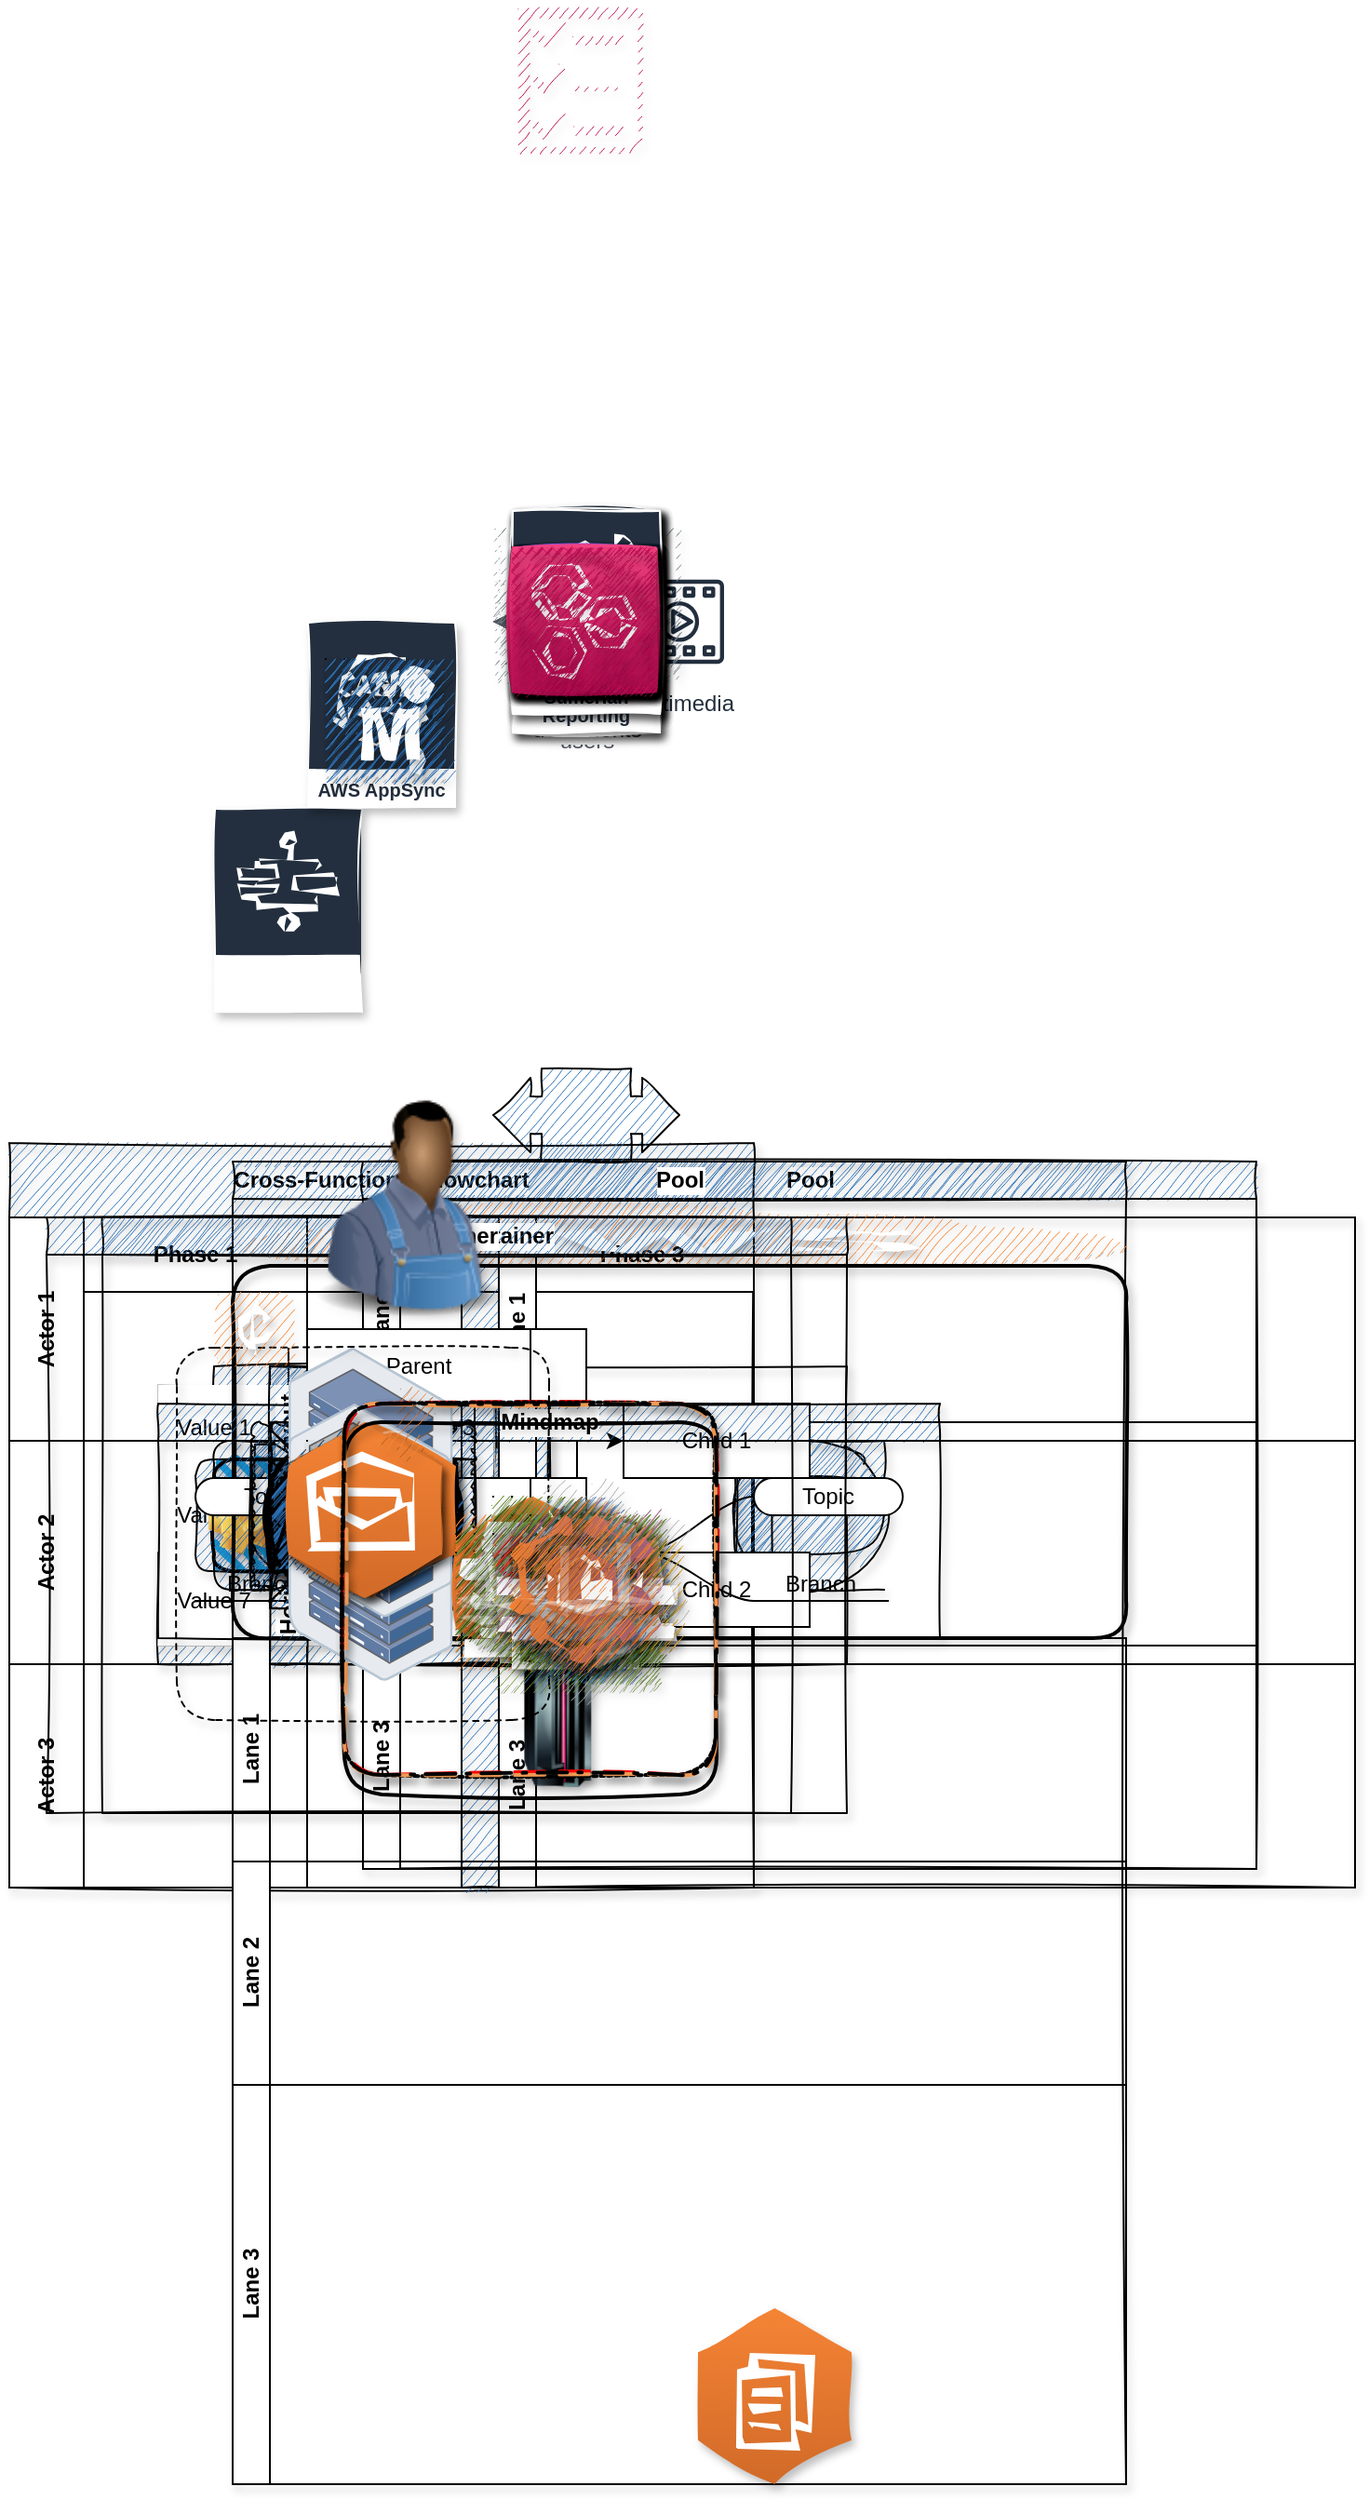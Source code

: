 <mxfile version="13.7.9" type="github">
  <diagram id="FU-i11fJMoW3hsD1DR96" name="Page-1">
    <mxGraphModel dx="931" dy="2520" grid="1" gridSize="10" guides="1" tooltips="1" connect="1" arrows="1" fold="1" page="1" pageScale="1" pageWidth="827" pageHeight="1169" math="0" shadow="0">
      <root>
        <mxCell id="0" />
        <mxCell id="1" parent="0" />
        <mxCell id="Kktl80_ArDx2fqPUggqQ-1" value="AWS AppSync" style="outlineConnect=0;fontColor=#232F3E;gradientColor=none;strokeColor=#ffffff;fillColor=#232F3E;dashed=0;verticalLabelPosition=middle;verticalAlign=bottom;align=center;html=1;whiteSpace=wrap;fontSize=10;fontStyle=1;spacing=3;shape=mxgraph.aws4.productIcon;prIcon=mxgraph.aws4.appsync;" vertex="1" parent="1">
          <mxGeometry x="130" y="200" width="80" height="100" as="geometry" />
        </mxCell>
        <mxCell id="Kktl80_ArDx2fqPUggqQ-2" value="Amazon SQS" style="outlineConnect=0;fontColor=#232F3E;gradientColor=none;strokeColor=#ffffff;fillColor=#232F3E;dashed=0;verticalLabelPosition=middle;verticalAlign=bottom;align=center;html=1;whiteSpace=wrap;fontSize=10;fontStyle=1;spacing=3;shape=mxgraph.aws4.productIcon;prIcon=mxgraph.aws4.sqs;" vertex="1" parent="1">
          <mxGeometry x="130" y="200" width="80" height="100" as="geometry" />
        </mxCell>
        <mxCell id="Kktl80_ArDx2fqPUggqQ-3" value="Amazon SNS" style="outlineConnect=0;fontColor=#232F3E;gradientColor=none;strokeColor=#ffffff;fillColor=#232F3E;dashed=0;verticalLabelPosition=middle;verticalAlign=bottom;align=center;html=1;whiteSpace=wrap;fontSize=10;fontStyle=1;spacing=3;shape=mxgraph.aws4.productIcon;prIcon=mxgraph.aws4.sns;" vertex="1" parent="1">
          <mxGeometry x="130" y="200" width="80" height="100" as="geometry" />
        </mxCell>
        <mxCell id="Kktl80_ArDx2fqPUggqQ-4" value="Amazon MQ" style="outlineConnect=0;fontColor=#232F3E;gradientColor=none;strokeColor=#ffffff;fillColor=#232F3E;dashed=0;verticalLabelPosition=middle;verticalAlign=bottom;align=center;html=1;whiteSpace=wrap;fontSize=10;fontStyle=1;spacing=3;shape=mxgraph.aws4.productIcon;prIcon=mxgraph.aws4.mq;" vertex="1" parent="1">
          <mxGeometry x="130" y="200" width="80" height="100" as="geometry" />
        </mxCell>
        <mxCell id="Kktl80_ArDx2fqPUggqQ-5" value="AWS Step Functions" style="outlineConnect=0;fontColor=#232F3E;gradientColor=none;strokeColor=#ffffff;fillColor=#232F3E;dashed=0;verticalLabelPosition=middle;verticalAlign=bottom;align=center;html=1;whiteSpace=wrap;fontSize=10;fontStyle=1;spacing=3;shape=mxgraph.aws4.productIcon;prIcon=mxgraph.aws4.step_functions;fillOpacity=100;noLabel=1;portConstraintRotation=1;shadow=1;sketch=1;resizeHeight=1;treeFolding=1;jiggle=1;treeMoving=1;disableMultiStroke=1;disableMultiStrokeFill=1;" vertex="1" parent="1">
          <mxGeometry x="130" y="190" width="80" height="110" as="geometry" />
        </mxCell>
        <mxCell id="Kktl80_ArDx2fqPUggqQ-6" value="AWS Step Functions" style="outlineConnect=0;fontColor=#232F3E;gradientColor=none;strokeColor=#ffffff;fillColor=#232F3E;dashed=0;verticalLabelPosition=middle;verticalAlign=bottom;align=center;html=1;whiteSpace=wrap;fontSize=10;fontStyle=1;spacing=3;shape=mxgraph.aws4.productIcon;prIcon=mxgraph.aws4.step_functions;shadow=1;sketch=1;jiggle=1;disableMultiStroke=0;disableMultiStrokeFill=1;" vertex="1" parent="1">
          <mxGeometry x="180" y="510" width="80" height="110" as="geometry" />
        </mxCell>
        <mxCell id="Kktl80_ArDx2fqPUggqQ-7" value="AWS AppSync" style="outlineConnect=0;fontColor=#232F3E;gradientColor=none;strokeColor=#ffffff;fillColor=#232F3E;dashed=0;verticalLabelPosition=middle;verticalAlign=bottom;align=center;html=1;whiteSpace=wrap;fontSize=10;fontStyle=1;spacing=3;shape=mxgraph.aws4.productIcon;prIcon=mxgraph.aws4.appsync;shadow=1;sketch=1;jiggle=1;disableMultiStroke=0;disableMultiStrokeFill=1;" vertex="1" parent="1">
          <mxGeometry x="180" y="90" width="80" height="100" as="geometry" />
        </mxCell>
        <mxCell id="Kktl80_ArDx2fqPUggqQ-8" value="" style="outlineConnect=0;dashed=0;verticalLabelPosition=bottom;verticalAlign=top;align=center;html=1;shape=mxgraph.aws3.cache_node;fillColor=#2E73B8;gradientColor=none;shadow=1;sketch=1;jiggle=1;disableMultiStroke=0;disableMultiStrokeFill=1;" vertex="1" parent="1">
          <mxGeometry x="190" y="110" width="60" height="63" as="geometry" />
        </mxCell>
        <mxCell id="Kktl80_ArDx2fqPUggqQ-9" value="" style="outlineConnect=0;dashed=0;verticalLabelPosition=bottom;verticalAlign=top;align=center;html=1;shape=mxgraph.aws3.items;fillColor=#2E73B8;gradientColor=none;shadow=1;sketch=1;jiggle=1;disableMultiStroke=0;disableMultiStrokeFill=1;" vertex="1" parent="1">
          <mxGeometry x="190" y="110" width="63" height="66" as="geometry" />
        </mxCell>
        <mxCell id="Kktl80_ArDx2fqPUggqQ-10" value="" style="outlineConnect=0;dashed=0;verticalLabelPosition=bottom;verticalAlign=top;align=center;html=1;shape=mxgraph.aws3.global_secondary_index;fillColor=#2E73B8;gradientColor=none;shadow=1;sketch=1;jiggle=1;disableMultiStroke=0;disableMultiStrokeFill=1;" vertex="1" parent="1">
          <mxGeometry x="190" y="110" width="67.5" height="66" as="geometry" />
        </mxCell>
        <mxCell id="Kktl80_ArDx2fqPUggqQ-11" value="" style="outlineConnect=0;dashed=0;verticalLabelPosition=bottom;verticalAlign=top;align=center;html=1;shape=mxgraph.aws3.item;fillColor=#2E73B8;gradientColor=none;shadow=1;sketch=1;jiggle=1;disableMultiStroke=0;disableMultiStrokeFill=1;" vertex="1" parent="1">
          <mxGeometry x="190" y="110" width="63" height="66" as="geometry" />
        </mxCell>
        <mxCell id="Kktl80_ArDx2fqPUggqQ-12" value="" style="outlineConnect=0;dashed=0;verticalLabelPosition=bottom;verticalAlign=top;align=center;html=1;shape=mxgraph.aws3.rds_db_instance;fillColor=#2E73B8;gradientColor=none;shadow=1;sketch=1;jiggle=1;disableMultiStroke=0;disableMultiStrokeFill=1;" vertex="1" parent="1">
          <mxGeometry x="200" y="110" width="49.5" height="66" as="geometry" />
        </mxCell>
        <mxCell id="Kktl80_ArDx2fqPUggqQ-13" value="" style="outlineConnect=0;dashed=0;verticalLabelPosition=bottom;verticalAlign=middle;align=center;html=1;shape=mxgraph.aws3.table;fillColor=#2E73B8;gradientColor=none;shadow=1;sketch=1;jiggle=1;disableMultiStroke=1;disableMultiStrokeFill=1;noLabel=1;snapToPoint=1;autosize=1;fixDash=1;container=1;dropTarget=1;metaEdit=1;backgroundOutline=1;movableLabel=1;treeFolding=1;treeMoving=1;moveCells=1;simplification=0;fontFamily=Helvetica;horizontal=0;labelBackgroundColor=#ffffff;labelBorderColor=#000000;" vertex="1" parent="1">
          <mxGeometry x="199" y="110" width="50" height="40" as="geometry" />
        </mxCell>
        <mxCell id="Kktl80_ArDx2fqPUggqQ-14" value="" style="outlineConnect=0;dashed=0;verticalLabelPosition=bottom;verticalAlign=top;align=center;html=1;shape=mxgraph.aws3.memcached;fillColor=#2E73B8;gradientColor=none;shadow=1;labelBackgroundColor=#ffffff;sketch=1;jiggle=1;disableMultiStroke=1;disableMultiStrokeFill=1;simplification=0;fontFamily=Helvetica;" vertex="1" parent="1">
          <mxGeometry x="190" y="540" width="60" height="63" as="geometry" />
        </mxCell>
        <mxCell id="Kktl80_ArDx2fqPUggqQ-15" value="" style="outlineConnect=0;dashed=0;verticalLabelPosition=bottom;verticalAlign=top;align=center;html=1;shape=mxgraph.aws3.rds_db_instance;fillColor=#2E73B8;gradientColor=none;shadow=1;labelBackgroundColor=#ffffff;sketch=1;jiggle=1;disableMultiStroke=1;disableMultiStrokeFill=1;simplification=0;fontFamily=Helvetica;" vertex="1" parent="1">
          <mxGeometry x="200" y="540" width="49.5" height="66" as="geometry" />
        </mxCell>
        <mxCell id="Kktl80_ArDx2fqPUggqQ-16" value="" style="outlineConnect=0;dashed=0;verticalLabelPosition=bottom;verticalAlign=top;align=center;html=1;shape=mxgraph.aws3.rds_db_instance_read_replica;fillColor=#2E73B8;gradientColor=none;shadow=1;labelBackgroundColor=#ffffff;sketch=1;jiggle=1;disableMultiStroke=1;disableMultiStrokeFill=1;simplification=0;fontFamily=Helvetica;" vertex="1" parent="1">
          <mxGeometry x="200" y="540" width="49.5" height="66" as="geometry" />
        </mxCell>
        <mxCell id="Kktl80_ArDx2fqPUggqQ-17" value="" style="outlineConnect=0;dashed=0;verticalLabelPosition=bottom;verticalAlign=top;align=center;html=1;shape=mxgraph.aws3.item;fillColor=#2E73B8;gradientColor=none;shadow=1;labelBackgroundColor=#ffffff;sketch=1;jiggle=1;disableMultiStroke=1;disableMultiStrokeFill=1;simplification=0;fontFamily=Helvetica;" vertex="1" parent="1">
          <mxGeometry x="190" y="540" width="63" height="66" as="geometry" />
        </mxCell>
        <mxCell id="Kktl80_ArDx2fqPUggqQ-18" value="" style="outlineConnect=0;dashed=0;verticalLabelPosition=bottom;verticalAlign=top;align=center;html=1;shape=mxgraph.aws3.item;fillColor=#2E73B8;gradientColor=none;shadow=1;labelBackgroundColor=#ffffff;sketch=1;jiggle=1;disableMultiStroke=1;disableMultiStrokeFill=1;simplification=0;fontFamily=Helvetica;" vertex="1" parent="1">
          <mxGeometry x="190" y="540" width="63" height="66" as="geometry" />
        </mxCell>
        <mxCell id="Kktl80_ArDx2fqPUggqQ-19" value="" style="outlineConnect=0;dashed=0;verticalLabelPosition=bottom;verticalAlign=top;align=center;html=1;shape=mxgraph.aws3.items;fillColor=#2E73B8;gradientColor=none;shadow=1;labelBackgroundColor=#ffffff;sketch=1;jiggle=1;disableMultiStroke=1;disableMultiStrokeFill=1;simplification=0;fontFamily=Helvetica;" vertex="1" parent="1">
          <mxGeometry x="190" y="540" width="63" height="66" as="geometry" />
        </mxCell>
        <mxCell id="Kktl80_ArDx2fqPUggqQ-20" value="" style="outlineConnect=0;dashed=0;verticalLabelPosition=bottom;verticalAlign=top;align=center;html=1;shape=mxgraph.aws3.db_accelerator;fillColor=#2E73B8;gradientColor=none;shadow=1;labelBackgroundColor=#ffffff;sketch=1;jiggle=1;disableMultiStroke=1;disableMultiStrokeFill=1;simplification=0;fontFamily=Helvetica;" vertex="1" parent="1">
          <mxGeometry x="180" y="530" width="72" height="81" as="geometry" />
        </mxCell>
        <mxCell id="Kktl80_ArDx2fqPUggqQ-21" value="" style="outlineConnect=0;dashed=0;verticalLabelPosition=bottom;verticalAlign=top;align=center;html=1;shape=mxgraph.aws3.redis;fillColor=#2E73B8;gradientColor=none;shadow=1;labelBackgroundColor=#ffffff;sketch=1;jiggle=1;disableMultiStroke=1;disableMultiStrokeFill=1;simplification=0;fontFamily=Helvetica;" vertex="1" parent="1">
          <mxGeometry x="190" y="540" width="60" height="63" as="geometry" />
        </mxCell>
        <mxCell id="Kktl80_ArDx2fqPUggqQ-22" value="" style="outlineConnect=0;dashed=0;verticalLabelPosition=bottom;verticalAlign=top;align=center;html=1;shape=mxgraph.aws3.ms_sql_instance;fillColor=#2E73B8;gradientColor=none;shadow=1;labelBackgroundColor=#ffffff;sketch=1;jiggle=1;disableMultiStroke=1;disableMultiStrokeFill=1;simplification=0;fontFamily=Helvetica;" vertex="1" parent="1">
          <mxGeometry x="190" y="540" width="60" height="64.5" as="geometry" />
        </mxCell>
        <mxCell id="Kktl80_ArDx2fqPUggqQ-23" value="" style="outlineConnect=0;dashed=0;verticalLabelPosition=bottom;verticalAlign=top;align=center;html=1;shape=mxgraph.aws3.rds_db_instance_standby_multi_az;fillColor=#2E73B8;gradientColor=none;shadow=1;labelBackgroundColor=#ffffff;sketch=1;jiggle=1;disableMultiStroke=1;disableMultiStrokeFill=1;simplification=0;fontFamily=Helvetica;" vertex="1" parent="1">
          <mxGeometry x="200" y="540" width="49.5" height="66" as="geometry" />
        </mxCell>
        <mxCell id="Kktl80_ArDx2fqPUggqQ-24" value="" style="outlineConnect=0;dashed=0;verticalLabelPosition=bottom;verticalAlign=top;align=center;html=1;shape=mxgraph.aws3.mysql_db_instance;fillColor=#2E73B8;gradientColor=none;shadow=1;labelBackgroundColor=#ffffff;sketch=1;jiggle=1;disableMultiStroke=1;disableMultiStrokeFill=1;simplification=0;fontFamily=Helvetica;" vertex="1" parent="1">
          <mxGeometry x="190" y="540" width="60" height="64.5" as="geometry" />
        </mxCell>
        <mxCell id="Kktl80_ArDx2fqPUggqQ-25" value="" style="outlineConnect=0;dashed=0;verticalLabelPosition=bottom;verticalAlign=top;align=center;html=1;shape=mxgraph.aws3.memcached;fillColor=#2E73B8;gradientColor=none;shadow=1;labelBackgroundColor=#ffffff;sketch=1;jiggle=1;disableMultiStroke=1;disableMultiStrokeFill=1;simplification=0;fontFamily=Helvetica;" vertex="1" parent="1">
          <mxGeometry x="190" y="540" width="60" height="63" as="geometry" />
        </mxCell>
        <mxCell id="Kktl80_ArDx2fqPUggqQ-26" value="" style="outlineConnect=0;dashed=0;verticalLabelPosition=bottom;verticalAlign=top;align=center;html=1;shape=mxgraph.aws3.dense_compute_node;fillColor=#2E73B8;gradientColor=none;shadow=1;labelBackgroundColor=#ffffff;sketch=1;jiggle=1;disableMultiStroke=1;disableMultiStrokeFill=1;simplification=0;fontFamily=Helvetica;" vertex="1" parent="1">
          <mxGeometry x="190" y="540" width="55.5" height="63" as="geometry" />
        </mxCell>
        <mxCell id="Kktl80_ArDx2fqPUggqQ-27" value="" style="outlineConnect=0;dashed=0;verticalLabelPosition=bottom;verticalAlign=top;align=center;html=1;shape=mxgraph.aws3.dense_storage_node;fillColor=#2E73B8;gradientColor=none;shadow=1;labelBackgroundColor=#ffffff;sketch=1;jiggle=1;disableMultiStroke=1;disableMultiStrokeFill=1;simplification=0;fontFamily=Helvetica;" vertex="1" parent="1">
          <mxGeometry x="190" y="540" width="55.5" height="63" as="geometry" />
        </mxCell>
        <mxCell id="Kktl80_ArDx2fqPUggqQ-28" value="" style="outlineConnect=0;dashed=0;verticalLabelPosition=bottom;verticalAlign=top;align=center;html=1;shape=mxgraph.aws3.database_migration_service;fillColor=#2E73B8;gradientColor=none;shadow=1;labelBackgroundColor=#ffffff;sketch=1;jiggle=1;disableMultiStroke=1;disableMultiStrokeFill=1;simplification=0;fontFamily=Helvetica;" vertex="1" parent="1">
          <mxGeometry x="180" y="530" width="72" height="81" as="geometry" />
        </mxCell>
        <mxCell id="Kktl80_ArDx2fqPUggqQ-29" value="" style="outlineConnect=0;dashed=0;verticalLabelPosition=bottom;verticalAlign=top;align=center;html=1;shape=mxgraph.aws3.workspaces;fillColor=#D16A28;gradientColor=#F58435;gradientDirection=north;shadow=1;labelBackgroundColor=#ffffff;sketch=1;jiggle=1;disableMultiStroke=1;disableMultiStrokeFill=1;simplification=0;fontFamily=Helvetica;" vertex="1" parent="1">
          <mxGeometry x="180" y="520" width="82.5" height="94.5" as="geometry" />
        </mxCell>
        <mxCell id="Kktl80_ArDx2fqPUggqQ-30" value="" style="outlineConnect=0;dashed=0;verticalLabelPosition=bottom;verticalAlign=top;align=center;html=1;shape=mxgraph.aws3.appstream;fillColor=#D9A741;gradientColor=none;shadow=1;labelBackgroundColor=#ffffff;sketch=1;jiggle=1;disableMultiStroke=1;disableMultiStrokeFill=1;simplification=0;fontFamily=Helvetica;" vertex="1" parent="1">
          <mxGeometry x="180" y="520" width="76.5" height="93" as="geometry" />
        </mxCell>
        <mxCell id="Kktl80_ArDx2fqPUggqQ-31" value="" style="edgeStyle=elbowEdgeStyle;elbow=vertical;startArrow=none;endArrow=none;rounded=0;fontFamily=Helvetica;" edge="1" target="Kktl80_ArDx2fqPUggqQ-32" parent="1">
          <mxGeometry relative="1" as="geometry">
            <mxPoint x="170" y="480" as="sourcePoint" />
          </mxGeometry>
        </mxCell>
        <mxCell id="Kktl80_ArDx2fqPUggqQ-32" value="Sub Tree" style="whiteSpace=wrap;html=1;align=center;verticalAlign=middle;collapsible=0;container=1;recursiveResize=0;shadow=1;dashed=0;labelBackgroundColor=#ffffff;sketch=1;jiggle=1;disableMultiStroke=1;disableMultiStrokeFill=1;simplification=0;fillColor=#2E73B8;fontFamily=Helvetica;" vertex="1" parent="1">
          <mxGeometry x="170" y="520" width="100" height="60" as="geometry" />
        </mxCell>
        <mxCell id="Kktl80_ArDx2fqPUggqQ-33" value="" style="edgeStyle=elbowEdgeStyle;elbow=vertical;startArrow=none;endArrow=none;rounded=0;fontFamily=Helvetica;" edge="1" source="Kktl80_ArDx2fqPUggqQ-35" target="Kktl80_ArDx2fqPUggqQ-36" parent="1">
          <mxGeometry relative="1" as="geometry" />
        </mxCell>
        <mxCell id="Kktl80_ArDx2fqPUggqQ-34" value="" style="edgeStyle=elbowEdgeStyle;elbow=vertical;startArrow=none;endArrow=none;rounded=0;fontFamily=Helvetica;" edge="1" source="Kktl80_ArDx2fqPUggqQ-35" target="Kktl80_ArDx2fqPUggqQ-37" parent="1">
          <mxGeometry relative="1" as="geometry" />
        </mxCell>
        <UserObject label="Organization" treeRoot="1" id="Kktl80_ArDx2fqPUggqQ-35">
          <mxCell style="whiteSpace=wrap;html=1;align=center;collapsible=0;container=1;recursiveResize=0;shadow=1;dashed=0;labelBackgroundColor=#ffffff;sketch=1;jiggle=1;disableMultiStroke=1;disableMultiStrokeFill=1;simplification=0;fillColor=#2E73B8;fontFamily=Helvetica;" vertex="1" parent="1">
            <mxGeometry x="160" y="490" width="120" height="60" as="geometry" />
          </mxCell>
        </UserObject>
        <mxCell id="Kktl80_ArDx2fqPUggqQ-36" value="Division" style="whiteSpace=wrap;html=1;align=center;verticalAlign=middle;collapsible=0;container=1;recursiveResize=0;shadow=1;dashed=0;labelBackgroundColor=#ffffff;sketch=1;jiggle=1;disableMultiStroke=1;disableMultiStrokeFill=1;simplification=0;fillColor=#2E73B8;fontFamily=Helvetica;" vertex="1" parent="1">
          <mxGeometry x="100" y="590" width="100" height="60" as="geometry" />
        </mxCell>
        <mxCell id="Kktl80_ArDx2fqPUggqQ-37" value="Division" style="whiteSpace=wrap;html=1;align=center;verticalAlign=middle;collapsible=0;container=1;recursiveResize=0;shadow=1;dashed=0;labelBackgroundColor=#ffffff;sketch=1;jiggle=1;disableMultiStroke=1;disableMultiStrokeFill=1;simplification=0;fillColor=#2E73B8;fontFamily=Helvetica;" vertex="1" parent="1">
          <mxGeometry x="240" y="590" width="100" height="60" as="geometry" />
        </mxCell>
        <mxCell id="Kktl80_ArDx2fqPUggqQ-38" value="" style="whiteSpace=wrap;html=1;aspect=fixed;shadow=1;dashed=0;labelBackgroundColor=#ffffff;sketch=1;jiggle=1;disableMultiStroke=1;disableMultiStrokeFill=1;simplification=0;fillColor=#2E73B8;fontFamily=Helvetica;" vertex="1" parent="1">
          <mxGeometry x="180" y="530" width="80" height="80" as="geometry" />
        </mxCell>
        <mxCell id="Kktl80_ArDx2fqPUggqQ-39" value="" style="ellipse;shape=cloud;whiteSpace=wrap;html=1;shadow=1;dashed=0;labelBackgroundColor=#ffffff;sketch=1;jiggle=1;disableMultiStroke=1;disableMultiStrokeFill=1;simplification=0;fillColor=#2E73B8;fontFamily=Helvetica;" vertex="1" parent="1">
          <mxGeometry x="160" y="530" width="120" height="80" as="geometry" />
        </mxCell>
        <mxCell id="Kktl80_ArDx2fqPUggqQ-40" value="" style="shape=parallelogram;perimeter=parallelogramPerimeter;whiteSpace=wrap;html=1;fixedSize=1;shadow=1;dashed=0;labelBackgroundColor=#ffffff;sketch=1;jiggle=1;disableMultiStroke=1;disableMultiStrokeFill=1;simplification=0;fillColor=#2E73B8;fontFamily=Helvetica;" vertex="1" parent="1">
          <mxGeometry x="160" y="540" width="120" height="60" as="geometry" />
        </mxCell>
        <mxCell id="Kktl80_ArDx2fqPUggqQ-41" value="" style="shape=trapezoid;perimeter=trapezoidPerimeter;whiteSpace=wrap;html=1;fixedSize=1;shadow=1;dashed=0;labelBackgroundColor=#ffffff;sketch=1;jiggle=1;disableMultiStroke=1;disableMultiStrokeFill=1;simplification=0;fillColor=#2E73B8;fontFamily=Helvetica;" vertex="1" parent="1">
          <mxGeometry x="160" y="540" width="120" height="60" as="geometry" />
        </mxCell>
        <mxCell id="Kktl80_ArDx2fqPUggqQ-42" value="" style="shape=step;perimeter=stepPerimeter;whiteSpace=wrap;html=1;fixedSize=1;shadow=1;dashed=0;labelBackgroundColor=#ffffff;sketch=1;jiggle=1;disableMultiStroke=1;disableMultiStrokeFill=1;simplification=0;fillColor=#2E73B8;fontFamily=Helvetica;" vertex="1" parent="1">
          <mxGeometry x="160" y="530" width="120" height="80" as="geometry" />
        </mxCell>
        <mxCell id="Kktl80_ArDx2fqPUggqQ-43" value="" style="shape=table;html=1;whiteSpace=wrap;startSize=0;container=1;collapsible=0;childLayout=tableLayout;columnLines=0;rowLines=0;shadow=1;dashed=0;labelBackgroundColor=#ffffff;sketch=1;jiggle=1;disableMultiStroke=1;disableMultiStrokeFill=1;simplification=0;fillColor=#2E73B8;fontFamily=Helvetica;" vertex="1" parent="1">
          <mxGeometry x="130" y="510" width="180" height="120" as="geometry" />
        </mxCell>
        <mxCell id="Kktl80_ArDx2fqPUggqQ-44" value="" style="shape=partialRectangle;html=1;whiteSpace=wrap;collapsible=0;dropTarget=0;pointerEvents=0;fillColor=none;top=0;left=0;bottom=0;right=0;points=[[0,0.5],[1,0.5]];portConstraint=eastwest;" vertex="1" parent="Kktl80_ArDx2fqPUggqQ-43">
          <mxGeometry width="180" height="40" as="geometry" />
        </mxCell>
        <mxCell id="Kktl80_ArDx2fqPUggqQ-45" value="Value 1" style="shape=partialRectangle;html=1;whiteSpace=wrap;connectable=0;fillColor=none;top=0;left=0;bottom=0;right=0;overflow=hidden;" vertex="1" parent="Kktl80_ArDx2fqPUggqQ-44">
          <mxGeometry width="60" height="40" as="geometry" />
        </mxCell>
        <mxCell id="Kktl80_ArDx2fqPUggqQ-46" value="Value 2" style="shape=partialRectangle;html=1;whiteSpace=wrap;connectable=0;fillColor=none;top=0;left=0;bottom=0;right=0;overflow=hidden;" vertex="1" parent="Kktl80_ArDx2fqPUggqQ-44">
          <mxGeometry x="60" width="60" height="40" as="geometry" />
        </mxCell>
        <mxCell id="Kktl80_ArDx2fqPUggqQ-47" value="Value 3" style="shape=partialRectangle;html=1;whiteSpace=wrap;connectable=0;fillColor=none;top=0;left=0;bottom=0;right=0;overflow=hidden;" vertex="1" parent="Kktl80_ArDx2fqPUggqQ-44">
          <mxGeometry x="120" width="60" height="40" as="geometry" />
        </mxCell>
        <mxCell id="Kktl80_ArDx2fqPUggqQ-48" value="" style="shape=partialRectangle;html=1;whiteSpace=wrap;collapsible=0;dropTarget=0;pointerEvents=0;fillColor=none;top=0;left=0;bottom=0;right=0;points=[[0,0.5],[1,0.5]];portConstraint=eastwest;" vertex="1" parent="Kktl80_ArDx2fqPUggqQ-43">
          <mxGeometry y="40" width="180" height="40" as="geometry" />
        </mxCell>
        <mxCell id="Kktl80_ArDx2fqPUggqQ-49" value="Value 4" style="shape=partialRectangle;html=1;whiteSpace=wrap;connectable=0;fillColor=none;top=0;left=0;bottom=0;right=0;overflow=hidden;" vertex="1" parent="Kktl80_ArDx2fqPUggqQ-48">
          <mxGeometry width="60" height="40" as="geometry" />
        </mxCell>
        <mxCell id="Kktl80_ArDx2fqPUggqQ-50" value="Value 5" style="shape=partialRectangle;html=1;whiteSpace=wrap;connectable=0;fillColor=none;top=0;left=0;bottom=0;right=0;overflow=hidden;" vertex="1" parent="Kktl80_ArDx2fqPUggqQ-48">
          <mxGeometry x="60" width="60" height="40" as="geometry" />
        </mxCell>
        <mxCell id="Kktl80_ArDx2fqPUggqQ-51" value="Value 6" style="shape=partialRectangle;html=1;whiteSpace=wrap;connectable=0;fillColor=none;top=0;left=0;bottom=0;right=0;overflow=hidden;" vertex="1" parent="Kktl80_ArDx2fqPUggqQ-48">
          <mxGeometry x="120" width="60" height="40" as="geometry" />
        </mxCell>
        <mxCell id="Kktl80_ArDx2fqPUggqQ-52" value="" style="shape=partialRectangle;html=1;whiteSpace=wrap;collapsible=0;dropTarget=0;pointerEvents=0;fillColor=none;top=0;left=0;bottom=0;right=0;points=[[0,0.5],[1,0.5]];portConstraint=eastwest;" vertex="1" parent="Kktl80_ArDx2fqPUggqQ-43">
          <mxGeometry y="80" width="180" height="40" as="geometry" />
        </mxCell>
        <mxCell id="Kktl80_ArDx2fqPUggqQ-53" value="Value 7" style="shape=partialRectangle;html=1;whiteSpace=wrap;connectable=0;fillColor=none;top=0;left=0;bottom=0;right=0;overflow=hidden;" vertex="1" parent="Kktl80_ArDx2fqPUggqQ-52">
          <mxGeometry width="60" height="40" as="geometry" />
        </mxCell>
        <mxCell id="Kktl80_ArDx2fqPUggqQ-54" value="Value 8" style="shape=partialRectangle;html=1;whiteSpace=wrap;connectable=0;fillColor=none;top=0;left=0;bottom=0;right=0;overflow=hidden;" vertex="1" parent="Kktl80_ArDx2fqPUggqQ-52">
          <mxGeometry x="60" width="60" height="40" as="geometry" />
        </mxCell>
        <mxCell id="Kktl80_ArDx2fqPUggqQ-55" value="Value 9" style="shape=partialRectangle;html=1;whiteSpace=wrap;connectable=0;fillColor=none;top=0;left=0;bottom=0;right=0;overflow=hidden;" vertex="1" parent="Kktl80_ArDx2fqPUggqQ-52">
          <mxGeometry x="120" width="60" height="40" as="geometry" />
        </mxCell>
        <mxCell id="Kktl80_ArDx2fqPUggqQ-56" value="" style="shape=table;html=1;whiteSpace=wrap;startSize=0;container=1;collapsible=0;childLayout=tableLayout;shadow=1;dashed=0;labelBackgroundColor=#ffffff;sketch=1;jiggle=1;disableMultiStroke=1;disableMultiStrokeFill=1;simplification=0;fillColor=#2E73B8;fontFamily=Helvetica;" vertex="1" parent="1">
          <mxGeometry x="130" y="510" width="180" height="120" as="geometry" />
        </mxCell>
        <mxCell id="Kktl80_ArDx2fqPUggqQ-57" value="" style="shape=partialRectangle;html=1;whiteSpace=wrap;collapsible=0;dropTarget=0;pointerEvents=0;fillColor=none;top=0;left=0;bottom=0;right=0;points=[[0,0.5],[1,0.5]];portConstraint=eastwest;" vertex="1" parent="Kktl80_ArDx2fqPUggqQ-56">
          <mxGeometry width="180" height="40" as="geometry" />
        </mxCell>
        <mxCell id="Kktl80_ArDx2fqPUggqQ-58" value="" style="shape=partialRectangle;html=1;whiteSpace=wrap;connectable=0;fillColor=none;top=0;left=0;bottom=0;right=0;overflow=hidden;" vertex="1" parent="Kktl80_ArDx2fqPUggqQ-57">
          <mxGeometry width="60" height="40" as="geometry" />
        </mxCell>
        <mxCell id="Kktl80_ArDx2fqPUggqQ-59" value="" style="shape=partialRectangle;html=1;whiteSpace=wrap;connectable=0;fillColor=none;top=0;left=0;bottom=0;right=0;overflow=hidden;" vertex="1" parent="Kktl80_ArDx2fqPUggqQ-57">
          <mxGeometry x="60" width="60" height="40" as="geometry" />
        </mxCell>
        <mxCell id="Kktl80_ArDx2fqPUggqQ-60" value="" style="shape=partialRectangle;html=1;whiteSpace=wrap;connectable=0;fillColor=none;top=0;left=0;bottom=0;right=0;overflow=hidden;" vertex="1" parent="Kktl80_ArDx2fqPUggqQ-57">
          <mxGeometry x="120" width="60" height="40" as="geometry" />
        </mxCell>
        <mxCell id="Kktl80_ArDx2fqPUggqQ-61" value="" style="shape=partialRectangle;html=1;whiteSpace=wrap;collapsible=0;dropTarget=0;pointerEvents=0;fillColor=none;top=0;left=0;bottom=0;right=0;points=[[0,0.5],[1,0.5]];portConstraint=eastwest;" vertex="1" parent="Kktl80_ArDx2fqPUggqQ-56">
          <mxGeometry y="40" width="180" height="40" as="geometry" />
        </mxCell>
        <mxCell id="Kktl80_ArDx2fqPUggqQ-62" value="" style="shape=partialRectangle;html=1;whiteSpace=wrap;connectable=0;fillColor=none;top=0;left=0;bottom=0;right=0;overflow=hidden;" vertex="1" parent="Kktl80_ArDx2fqPUggqQ-61">
          <mxGeometry width="60" height="40" as="geometry" />
        </mxCell>
        <mxCell id="Kktl80_ArDx2fqPUggqQ-63" value="" style="shape=partialRectangle;html=1;whiteSpace=wrap;connectable=0;fillColor=none;top=0;left=0;bottom=0;right=0;overflow=hidden;" vertex="1" parent="Kktl80_ArDx2fqPUggqQ-61">
          <mxGeometry x="60" width="60" height="40" as="geometry" />
        </mxCell>
        <mxCell id="Kktl80_ArDx2fqPUggqQ-64" value="" style="shape=partialRectangle;html=1;whiteSpace=wrap;connectable=0;fillColor=none;top=0;left=0;bottom=0;right=0;overflow=hidden;" vertex="1" parent="Kktl80_ArDx2fqPUggqQ-61">
          <mxGeometry x="120" width="60" height="40" as="geometry" />
        </mxCell>
        <mxCell id="Kktl80_ArDx2fqPUggqQ-65" value="" style="shape=partialRectangle;html=1;whiteSpace=wrap;collapsible=0;dropTarget=0;pointerEvents=0;fillColor=none;top=0;left=0;bottom=0;right=0;points=[[0,0.5],[1,0.5]];portConstraint=eastwest;" vertex="1" parent="Kktl80_ArDx2fqPUggqQ-56">
          <mxGeometry y="80" width="180" height="40" as="geometry" />
        </mxCell>
        <mxCell id="Kktl80_ArDx2fqPUggqQ-66" value="" style="shape=partialRectangle;html=1;whiteSpace=wrap;connectable=0;fillColor=none;top=0;left=0;bottom=0;right=0;overflow=hidden;" vertex="1" parent="Kktl80_ArDx2fqPUggqQ-65">
          <mxGeometry width="60" height="40" as="geometry" />
        </mxCell>
        <mxCell id="Kktl80_ArDx2fqPUggqQ-67" value="" style="shape=partialRectangle;html=1;whiteSpace=wrap;connectable=0;fillColor=none;top=0;left=0;bottom=0;right=0;overflow=hidden;" vertex="1" parent="Kktl80_ArDx2fqPUggqQ-65">
          <mxGeometry x="60" width="60" height="40" as="geometry" />
        </mxCell>
        <mxCell id="Kktl80_ArDx2fqPUggqQ-68" value="" style="shape=partialRectangle;html=1;whiteSpace=wrap;connectable=0;fillColor=none;top=0;left=0;bottom=0;right=0;overflow=hidden;" vertex="1" parent="Kktl80_ArDx2fqPUggqQ-65">
          <mxGeometry x="120" width="60" height="40" as="geometry" />
        </mxCell>
        <mxCell id="Kktl80_ArDx2fqPUggqQ-69" value="&lt;ol&gt;&lt;li&gt;Value 1&lt;/li&gt;&lt;li&gt;Value 2&lt;/li&gt;&lt;li&gt;Value 3&lt;/li&gt;&lt;/ol&gt;" style="text;strokeColor=none;fillColor=none;html=1;whiteSpace=wrap;verticalAlign=middle;overflow=hidden;shadow=1;dashed=0;labelBackgroundColor=#ffffff;sketch=1;jiggle=1;disableMultiStroke=1;disableMultiStrokeFill=1;simplification=0;fontFamily=Helvetica;" vertex="1" parent="1">
          <mxGeometry x="170" y="530" width="100" height="80" as="geometry" />
        </mxCell>
        <mxCell id="Kktl80_ArDx2fqPUggqQ-70" value="&lt;ul&gt;&lt;li&gt;Value 1&lt;/li&gt;&lt;li&gt;Value 2&lt;/li&gt;&lt;li&gt;Value 3&lt;/li&gt;&lt;/ul&gt;" style="text;strokeColor=none;fillColor=none;html=1;whiteSpace=wrap;verticalAlign=middle;overflow=hidden;shadow=1;dashed=0;labelBackgroundColor=#ffffff;sketch=1;jiggle=1;disableMultiStroke=1;disableMultiStrokeFill=1;simplification=0;fontFamily=Helvetica;" vertex="1" parent="1">
          <mxGeometry x="170" y="530" width="100" height="80" as="geometry" />
        </mxCell>
        <mxCell id="Kktl80_ArDx2fqPUggqQ-71" value="Title" style="text;strokeColor=none;fillColor=none;html=1;fontSize=24;fontStyle=1;verticalAlign=middle;align=center;shadow=1;dashed=0;labelBackgroundColor=#ffffff;sketch=1;jiggle=1;disableMultiStroke=1;disableMultiStrokeFill=1;simplification=0;" vertex="1" parent="1">
          <mxGeometry x="170" y="550" width="100" height="40" as="geometry" />
        </mxCell>
        <mxCell id="Kktl80_ArDx2fqPUggqQ-72" value="Table" style="shape=table;html=1;whiteSpace=wrap;startSize=30;container=1;collapsible=0;childLayout=tableLayout;fontStyle=1;align=center;shadow=1;dashed=0;labelBackgroundColor=#ffffff;sketch=1;jiggle=1;disableMultiStroke=1;disableMultiStrokeFill=1;simplification=0;fillColor=#2E73B8;fontFamily=Helvetica;" vertex="1" parent="1">
          <mxGeometry x="130" y="490" width="180" height="150" as="geometry" />
        </mxCell>
        <mxCell id="Kktl80_ArDx2fqPUggqQ-73" value="" style="shape=partialRectangle;html=1;whiteSpace=wrap;collapsible=0;dropTarget=0;pointerEvents=0;fillColor=none;top=0;left=0;bottom=0;right=0;points=[[0,0.5],[1,0.5]];portConstraint=eastwest;" vertex="1" parent="Kktl80_ArDx2fqPUggqQ-72">
          <mxGeometry y="30" width="180" height="40" as="geometry" />
        </mxCell>
        <mxCell id="Kktl80_ArDx2fqPUggqQ-74" value="" style="shape=partialRectangle;html=1;whiteSpace=wrap;connectable=0;fillColor=none;top=0;left=0;bottom=0;right=0;overflow=hidden;" vertex="1" parent="Kktl80_ArDx2fqPUggqQ-73">
          <mxGeometry width="60" height="40" as="geometry" />
        </mxCell>
        <mxCell id="Kktl80_ArDx2fqPUggqQ-75" value="" style="shape=partialRectangle;html=1;whiteSpace=wrap;connectable=0;fillColor=none;top=0;left=0;bottom=0;right=0;overflow=hidden;" vertex="1" parent="Kktl80_ArDx2fqPUggqQ-73">
          <mxGeometry x="60" width="60" height="40" as="geometry" />
        </mxCell>
        <mxCell id="Kktl80_ArDx2fqPUggqQ-76" value="" style="shape=partialRectangle;html=1;whiteSpace=wrap;connectable=0;fillColor=none;top=0;left=0;bottom=0;right=0;overflow=hidden;" vertex="1" parent="Kktl80_ArDx2fqPUggqQ-73">
          <mxGeometry x="120" width="60" height="40" as="geometry" />
        </mxCell>
        <mxCell id="Kktl80_ArDx2fqPUggqQ-77" value="" style="shape=partialRectangle;html=1;whiteSpace=wrap;collapsible=0;dropTarget=0;pointerEvents=0;fillColor=none;top=0;left=0;bottom=0;right=0;points=[[0,0.5],[1,0.5]];portConstraint=eastwest;" vertex="1" parent="Kktl80_ArDx2fqPUggqQ-72">
          <mxGeometry y="70" width="180" height="40" as="geometry" />
        </mxCell>
        <mxCell id="Kktl80_ArDx2fqPUggqQ-78" value="" style="shape=partialRectangle;html=1;whiteSpace=wrap;connectable=0;fillColor=none;top=0;left=0;bottom=0;right=0;overflow=hidden;" vertex="1" parent="Kktl80_ArDx2fqPUggqQ-77">
          <mxGeometry width="60" height="40" as="geometry" />
        </mxCell>
        <mxCell id="Kktl80_ArDx2fqPUggqQ-79" value="" style="shape=partialRectangle;html=1;whiteSpace=wrap;connectable=0;fillColor=none;top=0;left=0;bottom=0;right=0;overflow=hidden;" vertex="1" parent="Kktl80_ArDx2fqPUggqQ-77">
          <mxGeometry x="60" width="60" height="40" as="geometry" />
        </mxCell>
        <mxCell id="Kktl80_ArDx2fqPUggqQ-80" value="" style="shape=partialRectangle;html=1;whiteSpace=wrap;connectable=0;fillColor=none;top=0;left=0;bottom=0;right=0;overflow=hidden;" vertex="1" parent="Kktl80_ArDx2fqPUggqQ-77">
          <mxGeometry x="120" width="60" height="40" as="geometry" />
        </mxCell>
        <mxCell id="Kktl80_ArDx2fqPUggqQ-81" value="" style="shape=partialRectangle;html=1;whiteSpace=wrap;collapsible=0;dropTarget=0;pointerEvents=0;fillColor=none;top=0;left=0;bottom=0;right=0;points=[[0,0.5],[1,0.5]];portConstraint=eastwest;" vertex="1" parent="Kktl80_ArDx2fqPUggqQ-72">
          <mxGeometry y="110" width="180" height="40" as="geometry" />
        </mxCell>
        <mxCell id="Kktl80_ArDx2fqPUggqQ-82" value="" style="shape=partialRectangle;html=1;whiteSpace=wrap;connectable=0;fillColor=none;top=0;left=0;bottom=0;right=0;overflow=hidden;" vertex="1" parent="Kktl80_ArDx2fqPUggqQ-81">
          <mxGeometry width="60" height="40" as="geometry" />
        </mxCell>
        <mxCell id="Kktl80_ArDx2fqPUggqQ-83" value="" style="shape=partialRectangle;html=1;whiteSpace=wrap;connectable=0;fillColor=none;top=0;left=0;bottom=0;right=0;overflow=hidden;" vertex="1" parent="Kktl80_ArDx2fqPUggqQ-81">
          <mxGeometry x="60" width="60" height="40" as="geometry" />
        </mxCell>
        <mxCell id="Kktl80_ArDx2fqPUggqQ-84" value="" style="shape=partialRectangle;html=1;whiteSpace=wrap;connectable=0;fillColor=none;top=0;left=0;bottom=0;right=0;overflow=hidden;" vertex="1" parent="Kktl80_ArDx2fqPUggqQ-81">
          <mxGeometry x="120" width="60" height="40" as="geometry" />
        </mxCell>
        <mxCell id="Kktl80_ArDx2fqPUggqQ-85" value="Cross-Functional Flowchart" style="shape=table;childLayout=tableLayout;rowLines=0;columnLines=0;startSize=40;html=1;whiteSpace=wrap;collapsible=0;recursiveResize=0;expand=0;pointerEvents=0;fontStyle=1;align=center;shadow=1;dashed=0;labelBackgroundColor=#ffffff;sketch=1;jiggle=1;disableMultiStroke=1;disableMultiStrokeFill=1;simplification=0;fillColor=#2E73B8;fontFamily=Helvetica;" vertex="1" parent="1">
          <mxGeometry x="20" y="370" width="400" height="400" as="geometry" />
        </mxCell>
        <mxCell id="Kktl80_ArDx2fqPUggqQ-86" value="Actor 1" style="swimlane;horizontal=0;points=[[0,0.5],[1,0.5]];portConstraint=eastwest;startSize=40;html=1;whiteSpace=wrap;collapsible=0;recursiveResize=0;expand=0;pointerEvents=0;fontStyle=1" vertex="1" parent="Kktl80_ArDx2fqPUggqQ-85">
          <mxGeometry y="40" width="400" height="120" as="geometry" />
        </mxCell>
        <mxCell id="Kktl80_ArDx2fqPUggqQ-87" value="Phase 1" style="swimlane;connectable=0;startSize=40;html=1;whiteSpace=wrap;collapsible=0;recursiveResize=0;expand=0;pointerEvents=0;" vertex="1" parent="Kktl80_ArDx2fqPUggqQ-86">
          <mxGeometry x="40" width="120" height="120" as="geometry" />
        </mxCell>
        <mxCell id="Kktl80_ArDx2fqPUggqQ-88" value="Phase 2" style="swimlane;connectable=0;startSize=40;html=1;whiteSpace=wrap;collapsible=0;recursiveResize=0;expand=0;pointerEvents=0;" vertex="1" parent="Kktl80_ArDx2fqPUggqQ-86">
          <mxGeometry x="160" width="120" height="120" as="geometry" />
        </mxCell>
        <mxCell id="Kktl80_ArDx2fqPUggqQ-89" value="Phase 3" style="swimlane;connectable=0;startSize=40;html=1;whiteSpace=wrap;collapsible=0;recursiveResize=0;expand=0;pointerEvents=0;" vertex="1" parent="Kktl80_ArDx2fqPUggqQ-86">
          <mxGeometry x="280" width="120" height="120" as="geometry" />
        </mxCell>
        <mxCell id="Kktl80_ArDx2fqPUggqQ-90" value="Actor 2" style="swimlane;horizontal=0;points=[[0,0.5],[1,0.5]];portConstraint=eastwest;startSize=40;html=1;whiteSpace=wrap;collapsible=0;recursiveResize=0;expand=0;pointerEvents=0;" vertex="1" parent="Kktl80_ArDx2fqPUggqQ-85">
          <mxGeometry y="160" width="400" height="120" as="geometry" />
        </mxCell>
        <mxCell id="Kktl80_ArDx2fqPUggqQ-91" value="" style="swimlane;connectable=0;startSize=0;html=1;whiteSpace=wrap;collapsible=0;recursiveResize=0;expand=0;pointerEvents=0;" vertex="1" parent="Kktl80_ArDx2fqPUggqQ-90">
          <mxGeometry x="40" width="120" height="120" as="geometry" />
        </mxCell>
        <mxCell id="Kktl80_ArDx2fqPUggqQ-92" value="" style="swimlane;connectable=0;startSize=0;html=1;whiteSpace=wrap;collapsible=0;recursiveResize=0;expand=0;pointerEvents=0;" vertex="1" parent="Kktl80_ArDx2fqPUggqQ-90">
          <mxGeometry x="160" width="120" height="120" as="geometry" />
        </mxCell>
        <mxCell id="Kktl80_ArDx2fqPUggqQ-93" value="" style="swimlane;connectable=0;startSize=0;html=1;whiteSpace=wrap;collapsible=0;recursiveResize=0;expand=0;pointerEvents=0;" vertex="1" parent="Kktl80_ArDx2fqPUggqQ-90">
          <mxGeometry x="280" width="120" height="120" as="geometry" />
        </mxCell>
        <mxCell id="Kktl80_ArDx2fqPUggqQ-94" value="Actor 3" style="swimlane;horizontal=0;points=[[0,0.5],[1,0.5]];portConstraint=eastwest;startSize=40;html=1;whiteSpace=wrap;collapsible=0;recursiveResize=0;expand=0;pointerEvents=0;" vertex="1" parent="Kktl80_ArDx2fqPUggqQ-85">
          <mxGeometry y="280" width="400" height="120" as="geometry" />
        </mxCell>
        <mxCell id="Kktl80_ArDx2fqPUggqQ-95" value="" style="swimlane;connectable=0;startSize=0;html=1;whiteSpace=wrap;collapsible=0;recursiveResize=0;expand=0;pointerEvents=0;" vertex="1" parent="Kktl80_ArDx2fqPUggqQ-94">
          <mxGeometry x="40" width="120" height="120" as="geometry" />
        </mxCell>
        <mxCell id="Kktl80_ArDx2fqPUggqQ-96" value="" style="swimlane;connectable=0;startSize=0;html=1;whiteSpace=wrap;collapsible=0;recursiveResize=0;expand=0;pointerEvents=0;" vertex="1" parent="Kktl80_ArDx2fqPUggqQ-94">
          <mxGeometry x="160" width="120" height="120" as="geometry" />
        </mxCell>
        <mxCell id="Kktl80_ArDx2fqPUggqQ-97" value="" style="swimlane;connectable=0;startSize=0;html=1;whiteSpace=wrap;collapsible=0;recursiveResize=0;expand=0;pointerEvents=0;" vertex="1" parent="Kktl80_ArDx2fqPUggqQ-94">
          <mxGeometry x="280" width="120" height="120" as="geometry" />
        </mxCell>
        <mxCell id="Kktl80_ArDx2fqPUggqQ-98" value="&lt;table border=&quot;0&quot; width=&quot;100%&quot; height=&quot;100%&quot; style=&quot;width:100%;height:100%;border-collapse:collapse;&quot;&gt;&lt;tr&gt;&lt;td align=&quot;center&quot;&gt;Value 1&lt;/td&gt;&lt;td align=&quot;center&quot;&gt;Value 2&lt;/td&gt;&lt;td align=&quot;center&quot;&gt;Value 3&lt;/td&gt;&lt;/tr&gt;&lt;tr&gt;&lt;td align=&quot;center&quot;&gt;Value 4&lt;/td&gt;&lt;td align=&quot;center&quot;&gt;Value 5&lt;/td&gt;&lt;td align=&quot;center&quot;&gt;Value 6&lt;/td&gt;&lt;/tr&gt;&lt;tr&gt;&lt;td align=&quot;center&quot;&gt;Value 7&lt;/td&gt;&lt;td align=&quot;center&quot;&gt;Value 8&lt;/td&gt;&lt;td align=&quot;center&quot;&gt;Value 9&lt;/td&gt;&lt;/tr&gt;&lt;/table&gt;" style="text;html=1;strokeColor=#c0c0c0;fillColor=none;overflow=fill;shadow=1;dashed=0;labelBackgroundColor=#ffffff;sketch=1;jiggle=1;disableMultiStroke=1;disableMultiStrokeFill=1;simplification=0;fontFamily=Helvetica;" vertex="1" parent="1">
          <mxGeometry x="100" y="500" width="180" height="140" as="geometry" />
        </mxCell>
        <mxCell id="Kktl80_ArDx2fqPUggqQ-99" value="" style="ellipse;shape=doubleEllipse;whiteSpace=wrap;html=1;aspect=fixed;shadow=1;dashed=0;labelBackgroundColor=#ffffff;sketch=1;jiggle=1;disableMultiStroke=1;disableMultiStrokeFill=1;simplification=0;fillColor=#2E73B8;fontFamily=Helvetica;" vertex="1" parent="1">
          <mxGeometry x="150" y="530" width="80" height="80" as="geometry" />
        </mxCell>
        <mxCell id="Kktl80_ArDx2fqPUggqQ-100" value="" style="shape=ext;double=1;whiteSpace=wrap;html=1;aspect=fixed;shadow=1;dashed=0;labelBackgroundColor=#ffffff;sketch=1;jiggle=1;disableMultiStroke=1;disableMultiStrokeFill=1;simplification=0;fillColor=#2E73B8;fontFamily=Helvetica;" vertex="1" parent="1">
          <mxGeometry x="150" y="530" width="80" height="80" as="geometry" />
        </mxCell>
        <mxCell id="Kktl80_ArDx2fqPUggqQ-101" value="" style="rhombus;whiteSpace=wrap;html=1;strokeWidth=2;fillWeight=-1;hachureGap=8;fillStyle=cross-hatch;fillColor=#006600;sketch=1;shadow=1;dashed=0;labelBackgroundColor=#ffffff;jiggle=1;disableMultiStroke=1;disableMultiStrokeFill=1;simplification=0;fontFamily=Helvetica;" vertex="1" parent="1">
          <mxGeometry x="130" y="540" width="120" height="60" as="geometry" />
        </mxCell>
        <mxCell id="Kktl80_ArDx2fqPUggqQ-102" value="" style="rounded=1;whiteSpace=wrap;html=1;strokeWidth=2;fillWeight=4;hachureGap=8;hachureAngle=45;fillColor=#1ba1e2;sketch=1;shadow=1;dashed=0;labelBackgroundColor=#ffffff;jiggle=1;disableMultiStroke=1;disableMultiStrokeFill=1;simplification=0;fontFamily=Helvetica;" vertex="1" parent="1">
          <mxGeometry x="130" y="540" width="120" height="60" as="geometry" />
        </mxCell>
        <mxCell id="Kktl80_ArDx2fqPUggqQ-103" value="" style="edgeStyle=isometricEdgeStyle;endArrow=none;html=1;fontFamily=Helvetica;" edge="1" parent="1" target="Kktl80_ArDx2fqPUggqQ-104">
          <mxGeometry width="50" height="100" relative="1" as="geometry">
            <mxPoint x="170" y="620" as="sourcePoint" />
            <mxPoint x="220" y="520" as="targetPoint" />
          </mxGeometry>
        </mxCell>
        <mxCell id="Kktl80_ArDx2fqPUggqQ-104" value="" style="shape=image;html=1;verticalLabelPosition=bottom;verticalAlign=top;imageAspect=0;image=img/clipart/Gear_128x128.png" vertex="1" parent="1">
          <mxGeometry x="195" y="490" width="50" height="60" as="geometry" />
        </mxCell>
        <mxCell id="Kktl80_ArDx2fqPUggqQ-105" value="" style="shape=image;html=1;verticalLabelPosition=bottom;verticalAlign=top;imageAspect=1;aspect=fixed;image=img/clipart/Gear_128x128.png;shadow=1;dashed=0;labelBackgroundColor=#ffffff;sketch=1;jiggle=1;disableMultiStroke=1;disableMultiStrokeFill=1;simplification=0;fillColor=#2E73B8;fontFamily=Helvetica;" vertex="1" parent="1">
          <mxGeometry x="170" y="540" width="52" height="61" as="geometry" />
        </mxCell>
        <mxCell id="Kktl80_ArDx2fqPUggqQ-106" value="Label" style="label;whiteSpace=wrap;html=1;image=img/clipart/Gear_128x128.png;shadow=1;dashed=0;labelBackgroundColor=#ffffff;sketch=1;jiggle=1;disableMultiStroke=1;disableMultiStrokeFill=1;simplification=0;fillColor=#2E73B8;fontFamily=Helvetica;" vertex="1" parent="1">
          <mxGeometry x="120" y="540" width="140" height="60" as="geometry" />
        </mxCell>
        <mxCell id="Kktl80_ArDx2fqPUggqQ-107" value="Label" style="label;whiteSpace=wrap;html=1;align=center;verticalAlign=bottom;spacingLeft=0;spacingBottom=4;imageAlign=center;imageVerticalAlign=top;image=img/clipart/Gear_128x128.png;shadow=1;dashed=0;labelBackgroundColor=#ffffff;sketch=1;jiggle=1;disableMultiStroke=1;disableMultiStrokeFill=1;simplification=0;fillColor=#2E73B8;fontFamily=Helvetica;" vertex="1" parent="1">
          <mxGeometry x="130" y="530" width="120" height="80" as="geometry" />
        </mxCell>
        <mxCell id="Kktl80_ArDx2fqPUggqQ-108" value="Title" style="text;strokeColor=none;fillColor=none;html=1;fontSize=24;fontStyle=1;verticalAlign=middle;align=center;shadow=1;dashed=0;labelBackgroundColor=#ffffff;sketch=1;jiggle=1;disableMultiStroke=1;disableMultiStrokeFill=1;simplification=0;" vertex="1" parent="1">
          <mxGeometry x="140" y="550" width="100" height="40" as="geometry" />
        </mxCell>
        <mxCell id="Kktl80_ArDx2fqPUggqQ-109" value="Pool" style="swimlane;html=1;childLayout=stackLayout;resizeParent=1;resizeParentMax=0;horizontal=0;startSize=20;horizontalStack=0;shadow=1;dashed=0;labelBackgroundColor=#ffffff;sketch=1;jiggle=1;disableMultiStroke=1;disableMultiStrokeFill=1;simplification=0;fillColor=#2E73B8;fontFamily=Helvetica;" vertex="1" parent="1">
          <mxGeometry x="263" y="410" width="480" height="360" as="geometry" />
        </mxCell>
        <mxCell id="Kktl80_ArDx2fqPUggqQ-110" value="Lane 1" style="swimlane;html=1;startSize=20;horizontal=0;" vertex="1" parent="Kktl80_ArDx2fqPUggqQ-109">
          <mxGeometry x="20" width="460" height="120" as="geometry" />
        </mxCell>
        <mxCell id="Kktl80_ArDx2fqPUggqQ-111" value="Lane 2" style="swimlane;html=1;startSize=20;horizontal=0;" vertex="1" parent="Kktl80_ArDx2fqPUggqQ-109">
          <mxGeometry x="20" y="120" width="460" height="120" as="geometry" />
        </mxCell>
        <mxCell id="Kktl80_ArDx2fqPUggqQ-112" value="Lane 3" style="swimlane;html=1;startSize=20;horizontal=0;" vertex="1" parent="Kktl80_ArDx2fqPUggqQ-109">
          <mxGeometry x="20" y="240" width="460" height="120" as="geometry" />
        </mxCell>
        <mxCell id="Kktl80_ArDx2fqPUggqQ-113" value="" style="shape=tapeData;whiteSpace=wrap;html=1;perimeter=ellipsePerimeter;shadow=1;dashed=0;labelBackgroundColor=#ffffff;sketch=1;jiggle=1;disableMultiStroke=1;disableMultiStrokeFill=1;simplification=0;fillColor=#2E73B8;fontFamily=Helvetica;" vertex="1" parent="1">
          <mxGeometry x="410" y="530" width="80" height="80" as="geometry" />
        </mxCell>
        <mxCell id="Kktl80_ArDx2fqPUggqQ-114" value="" style="shape=delay;whiteSpace=wrap;html=1;shadow=1;dashed=0;labelBackgroundColor=#ffffff;sketch=1;jiggle=1;disableMultiStroke=1;disableMultiStrokeFill=1;simplification=0;fillColor=#2E73B8;fontFamily=Helvetica;" vertex="1" parent="1">
          <mxGeometry x="410" y="550" width="80" height="40" as="geometry" />
        </mxCell>
        <mxCell id="Kktl80_ArDx2fqPUggqQ-115" value="" style="shape=corner;whiteSpace=wrap;html=1;shadow=1;dashed=0;labelBackgroundColor=#ffffff;sketch=1;jiggle=1;disableMultiStroke=1;disableMultiStrokeFill=1;simplification=0;fillColor=#2E73B8;fontFamily=Helvetica;" vertex="1" parent="1">
          <mxGeometry x="410" y="530" width="80" height="80" as="geometry" />
        </mxCell>
        <mxCell id="Kktl80_ArDx2fqPUggqQ-116" value="Pool" style="swimlane;html=1;childLayout=stackLayout;resizeParent=1;resizeParentMax=0;horizontal=1;startSize=20;horizontalStack=0;shadow=1;dashed=0;labelBackgroundColor=#ffffff;sketch=1;jiggle=1;disableMultiStroke=1;disableMultiStrokeFill=1;simplification=0;fillColor=#2E73B8;fontFamily=Helvetica;" vertex="1" parent="1">
          <mxGeometry x="210" y="380" width="480" height="380" as="geometry" />
        </mxCell>
        <mxCell id="Kktl80_ArDx2fqPUggqQ-117" value="Lane 1" style="swimlane;html=1;startSize=20;horizontal=0;" vertex="1" parent="Kktl80_ArDx2fqPUggqQ-116">
          <mxGeometry y="20" width="480" height="120" as="geometry" />
        </mxCell>
        <mxCell id="Kktl80_ArDx2fqPUggqQ-118" value="Lane 2" style="swimlane;html=1;startSize=20;horizontal=0;" vertex="1" parent="Kktl80_ArDx2fqPUggqQ-116">
          <mxGeometry y="140" width="480" height="120" as="geometry" />
        </mxCell>
        <mxCell id="Kktl80_ArDx2fqPUggqQ-119" value="Lane 3" style="swimlane;html=1;startSize=20;horizontal=0;" vertex="1" parent="Kktl80_ArDx2fqPUggqQ-116">
          <mxGeometry y="260" width="480" height="120" as="geometry" />
        </mxCell>
        <mxCell id="Kktl80_ArDx2fqPUggqQ-120" value="Pool" style="swimlane;html=1;childLayout=stackLayout;resizeParent=1;resizeParentMax=0;horizontal=1;startSize=20;horizontalStack=0;shadow=1;dashed=0;labelBackgroundColor=#ffffff;sketch=1;jiggle=1;disableMultiStroke=1;disableMultiStrokeFill=1;simplification=0;fillColor=#2E73B8;fontFamily=Helvetica;" vertex="1" parent="1">
          <mxGeometry x="140" y="380" width="480" height="710.5" as="geometry" />
        </mxCell>
        <mxCell id="Kktl80_ArDx2fqPUggqQ-424" value="" style="dashed=0;html=1;shape=mxgraph.aws3.cloud;fillColor=#F58536;gradientColor=none;dashed=0;shadow=1;labelBackgroundColor=#ffffff;sketch=1;jiggle=1;disableMultiStroke=1;disableMultiStrokeFill=1;simplification=0;fontFamily=Helvetica;" vertex="1" parent="Kktl80_ArDx2fqPUggqQ-120">
          <mxGeometry y="20" width="480" height="36" as="geometry" />
        </mxCell>
        <mxCell id="Kktl80_ArDx2fqPUggqQ-423" value="" style="rounded=1;arcSize=10;dashed=0;fillColor=none;gradientColor=none;strokeWidth=2;shadow=1;labelBackgroundColor=#ffffff;sketch=1;jiggle=1;disableMultiStroke=1;disableMultiStrokeFill=1;simplification=0;fontFamily=Helvetica;html=1;" vertex="1" parent="Kktl80_ArDx2fqPUggqQ-120">
          <mxGeometry y="56" width="480" height="200" as="geometry" />
        </mxCell>
        <mxCell id="Kktl80_ArDx2fqPUggqQ-121" value="Lane 1" style="swimlane;html=1;startSize=20;horizontal=0;" vertex="1" parent="Kktl80_ArDx2fqPUggqQ-120">
          <mxGeometry y="256" width="480" height="120" as="geometry" />
        </mxCell>
        <mxCell id="Kktl80_ArDx2fqPUggqQ-233" value="" style="image;html=1;image=img/lib/clip_art/computers/Mainframe_128x128.png;shadow=1;dashed=0;labelBackgroundColor=#ffffff;sketch=1;jiggle=1;disableMultiStroke=1;disableMultiStrokeFill=1;simplification=0;fillColor=#2E73B8;fontFamily=Helvetica;" vertex="1" parent="Kktl80_ArDx2fqPUggqQ-121">
          <mxGeometry x="135" width="80" height="80" as="geometry" />
        </mxCell>
        <mxCell id="Kktl80_ArDx2fqPUggqQ-122" value="Lane 2" style="swimlane;html=1;startSize=20;horizontal=0;" vertex="1" parent="Kktl80_ArDx2fqPUggqQ-120">
          <mxGeometry y="376" width="480" height="120" as="geometry" />
        </mxCell>
        <mxCell id="Kktl80_ArDx2fqPUggqQ-123" value="Lane 3" style="swimlane;html=1;startSize=20;horizontal=0;" vertex="1" parent="Kktl80_ArDx2fqPUggqQ-120">
          <mxGeometry y="496" width="480" height="214.5" as="geometry" />
        </mxCell>
        <mxCell id="Kktl80_ArDx2fqPUggqQ-379" value="" style="outlineConnect=0;dashed=0;verticalLabelPosition=bottom;verticalAlign=top;align=center;html=1;shape=mxgraph.aws3.workdocs;fillColor=#D16A28;gradientColor=#F58435;gradientDirection=north;shadow=1;labelBackgroundColor=#ffffff;sketch=1;jiggle=1;disableMultiStroke=1;disableMultiStrokeFill=1;simplification=0;fontFamily=Helvetica;" vertex="1" parent="Kktl80_ArDx2fqPUggqQ-123">
          <mxGeometry x="250" y="120" width="82.5" height="94.5" as="geometry" />
        </mxCell>
        <mxCell id="Kktl80_ArDx2fqPUggqQ-124" value="List Item" style="text;strokeColor=none;fillColor=none;align=left;verticalAlign=top;spacingLeft=4;spacingRight=4;overflow=hidden;rotatable=0;points=[[0,0.5],[1,0.5]];portConstraint=eastwest;shadow=1;dashed=0;labelBackgroundColor=#ffffff;sketch=1;jiggle=1;disableMultiStroke=1;disableMultiStrokeFill=1;simplification=0;fontFamily=Helvetica;html=1;" vertex="1" parent="1">
          <mxGeometry x="280" y="560" width="60" height="26" as="geometry" />
        </mxCell>
        <mxCell id="Kktl80_ArDx2fqPUggqQ-125" value="Horizontal Tree Layout" style="swimlane;html=1;startSize=20;horizontal=0;childLayout=treeLayout;horizontalTree=1;resizable=0;containerType=tree;shadow=1;dashed=0;labelBackgroundColor=#ffffff;sketch=1;jiggle=1;disableMultiStroke=1;disableMultiStrokeFill=1;simplification=0;fillColor=#2E73B8;fontFamily=Helvetica;" vertex="1" parent="1">
          <mxGeometry x="160" y="490" width="310" height="160" as="geometry" />
        </mxCell>
        <mxCell id="Kktl80_ArDx2fqPUggqQ-126" value="Root" style="whiteSpace=wrap;html=1;" vertex="1" parent="Kktl80_ArDx2fqPUggqQ-125">
          <mxGeometry x="40" y="60" width="100" height="40" as="geometry" />
        </mxCell>
        <mxCell id="Kktl80_ArDx2fqPUggqQ-127" value="Child 1" style="whiteSpace=wrap;html=1;" vertex="1" parent="Kktl80_ArDx2fqPUggqQ-125">
          <mxGeometry x="190" y="20" width="100" height="40" as="geometry" />
        </mxCell>
        <mxCell id="Kktl80_ArDx2fqPUggqQ-128" value="" style="edgeStyle=elbowEdgeStyle;elbow=horizontal;html=1;rounded=0;" edge="1" parent="Kktl80_ArDx2fqPUggqQ-125" source="Kktl80_ArDx2fqPUggqQ-126" target="Kktl80_ArDx2fqPUggqQ-127">
          <mxGeometry relative="1" as="geometry" />
        </mxCell>
        <mxCell id="Kktl80_ArDx2fqPUggqQ-129" value="Child 2" style="whiteSpace=wrap;html=1;" vertex="1" parent="Kktl80_ArDx2fqPUggqQ-125">
          <mxGeometry x="190" y="100" width="100" height="40" as="geometry" />
        </mxCell>
        <mxCell id="Kktl80_ArDx2fqPUggqQ-130" value="" style="edgeStyle=elbowEdgeStyle;elbow=horizontal;html=1;rounded=0;" edge="1" parent="Kktl80_ArDx2fqPUggqQ-125" source="Kktl80_ArDx2fqPUggqQ-126" target="Kktl80_ArDx2fqPUggqQ-129">
          <mxGeometry relative="1" as="geometry" />
        </mxCell>
        <mxCell id="Kktl80_ArDx2fqPUggqQ-131" value="Mindmap" style="swimlane;html=1;startSize=20;horizontal=1;containerType=tree;shadow=1;dashed=0;labelBackgroundColor=#ffffff;sketch=1;jiggle=1;disableMultiStroke=1;disableMultiStrokeFill=1;simplification=0;fillColor=#2E73B8;fontFamily=Helvetica;" vertex="1" parent="1">
          <mxGeometry x="100" y="510" width="420" height="126" as="geometry" />
        </mxCell>
        <mxCell id="Kktl80_ArDx2fqPUggqQ-132" value="" style="edgeStyle=entityRelationEdgeStyle;startArrow=none;endArrow=none;segment=10;curved=1;" edge="1" parent="Kktl80_ArDx2fqPUggqQ-131" source="Kktl80_ArDx2fqPUggqQ-136" target="Kktl80_ArDx2fqPUggqQ-137">
          <mxGeometry relative="1" as="geometry" />
        </mxCell>
        <mxCell id="Kktl80_ArDx2fqPUggqQ-133" value="" style="edgeStyle=entityRelationEdgeStyle;startArrow=none;endArrow=none;segment=10;curved=1;" edge="1" parent="Kktl80_ArDx2fqPUggqQ-131" source="Kktl80_ArDx2fqPUggqQ-136" target="Kktl80_ArDx2fqPUggqQ-138">
          <mxGeometry relative="1" as="geometry" />
        </mxCell>
        <mxCell id="Kktl80_ArDx2fqPUggqQ-134" value="" style="edgeStyle=entityRelationEdgeStyle;startArrow=none;endArrow=none;segment=10;curved=1;" edge="1" parent="Kktl80_ArDx2fqPUggqQ-131" source="Kktl80_ArDx2fqPUggqQ-136" target="Kktl80_ArDx2fqPUggqQ-139">
          <mxGeometry relative="1" as="geometry" />
        </mxCell>
        <mxCell id="Kktl80_ArDx2fqPUggqQ-135" value="" style="edgeStyle=entityRelationEdgeStyle;startArrow=none;endArrow=none;segment=10;curved=1;" edge="1" parent="Kktl80_ArDx2fqPUggqQ-131" source="Kktl80_ArDx2fqPUggqQ-136" target="Kktl80_ArDx2fqPUggqQ-140">
          <mxGeometry relative="1" as="geometry" />
        </mxCell>
        <mxCell id="Kktl80_ArDx2fqPUggqQ-136" value="Central Idea" style="ellipse;whiteSpace=wrap;html=1;align=center;treeFolding=1;treeMoving=1;newEdgeStyle={&quot;edgeStyle&quot;:&quot;entityRelationEdgeStyle&quot;,&quot;startArrow&quot;:&quot;none&quot;,&quot;endArrow&quot;:&quot;none&quot;,&quot;segment&quot;:10,&quot;curved&quot;:1};" vertex="1" parent="Kktl80_ArDx2fqPUggqQ-131">
          <mxGeometry x="160" y="60" width="100" height="40" as="geometry" />
        </mxCell>
        <mxCell id="Kktl80_ArDx2fqPUggqQ-137" value="Topic" style="whiteSpace=wrap;html=1;rounded=1;arcSize=50;align=center;verticalAlign=middle;strokeWidth=1;autosize=1;spacing=4;treeFolding=1;treeMoving=1;newEdgeStyle={&quot;edgeStyle&quot;:&quot;entityRelationEdgeStyle&quot;,&quot;startArrow&quot;:&quot;none&quot;,&quot;endArrow&quot;:&quot;none&quot;,&quot;segment&quot;:10,&quot;curved&quot;:1};" vertex="1" parent="Kktl80_ArDx2fqPUggqQ-131">
          <mxGeometry x="320" y="40" width="80" height="20" as="geometry" />
        </mxCell>
        <mxCell id="Kktl80_ArDx2fqPUggqQ-138" value="Branch" style="whiteSpace=wrap;html=1;shape=partialRectangle;top=0;left=0;bottom=1;right=0;points=[[0,1],[1,1]];fillColor=none;align=center;verticalAlign=bottom;routingCenterY=0.5;snapToPoint=1;autosize=1;treeFolding=1;treeMoving=1;newEdgeStyle={&quot;edgeStyle&quot;:&quot;entityRelationEdgeStyle&quot;,&quot;startArrow&quot;:&quot;none&quot;,&quot;endArrow&quot;:&quot;none&quot;,&quot;segment&quot;:10,&quot;curved&quot;:1};" vertex="1" parent="Kktl80_ArDx2fqPUggqQ-131">
          <mxGeometry x="320" y="80" width="72" height="26" as="geometry" />
        </mxCell>
        <mxCell id="Kktl80_ArDx2fqPUggqQ-139" value="Topic" style="whiteSpace=wrap;html=1;rounded=1;arcSize=50;align=center;verticalAlign=middle;strokeWidth=1;autosize=1;spacing=4;treeFolding=1;treeMoving=1;newEdgeStyle={&quot;edgeStyle&quot;:&quot;entityRelationEdgeStyle&quot;,&quot;startArrow&quot;:&quot;none&quot;,&quot;endArrow&quot;:&quot;none&quot;,&quot;segment&quot;:10,&quot;curved&quot;:1};" vertex="1" parent="Kktl80_ArDx2fqPUggqQ-131">
          <mxGeometry x="20" y="40" width="80" height="20" as="geometry" />
        </mxCell>
        <mxCell id="Kktl80_ArDx2fqPUggqQ-140" value="Branch" style="whiteSpace=wrap;html=1;shape=partialRectangle;top=0;left=0;bottom=1;right=0;points=[[0,1],[1,1]];fillColor=none;align=center;verticalAlign=bottom;routingCenterY=0.5;snapToPoint=1;autosize=1;treeFolding=1;treeMoving=1;newEdgeStyle={&quot;edgeStyle&quot;:&quot;entityRelationEdgeStyle&quot;,&quot;startArrow&quot;:&quot;none&quot;,&quot;endArrow&quot;:&quot;none&quot;,&quot;segment&quot;:10,&quot;curved&quot;:1};" vertex="1" parent="Kktl80_ArDx2fqPUggqQ-131">
          <mxGeometry x="20" y="80" width="72" height="26" as="geometry" />
        </mxCell>
        <mxCell id="Kktl80_ArDx2fqPUggqQ-141" value="Tree Container" style="swimlane;html=1;startSize=20;horizontal=1;containerType=tree;shadow=1;dashed=0;labelBackgroundColor=#ffffff;sketch=1;jiggle=1;disableMultiStroke=1;disableMultiStrokeFill=1;simplification=0;fillColor=#2E73B8;fontFamily=Helvetica;" vertex="1" parent="1">
          <mxGeometry x="70" y="410" width="400" height="320" as="geometry" />
        </mxCell>
        <mxCell id="Kktl80_ArDx2fqPUggqQ-142" value="" style="edgeStyle=elbowEdgeStyle;elbow=vertical;startArrow=none;endArrow=none;rounded=0;" edge="1" parent="Kktl80_ArDx2fqPUggqQ-141" source="Kktl80_ArDx2fqPUggqQ-143" target="Kktl80_ArDx2fqPUggqQ-144">
          <mxGeometry relative="1" as="geometry" />
        </mxCell>
        <mxCell id="Kktl80_ArDx2fqPUggqQ-143" value="Parent" style="whiteSpace=wrap;html=1;treeFolding=1;treeMoving=1;newEdgeStyle={&quot;edgeStyle&quot;:&quot;elbowEdgeStyle&quot;,&quot;startArrow&quot;:&quot;none&quot;,&quot;endArrow&quot;:&quot;none&quot;};" vertex="1" parent="Kktl80_ArDx2fqPUggqQ-141">
          <mxGeometry x="140" y="60" width="120" height="40" as="geometry" />
        </mxCell>
        <mxCell id="Kktl80_ArDx2fqPUggqQ-144" value="Child" style="whiteSpace=wrap;html=1;treeFolding=1;treeMoving=1;newEdgeStyle={&quot;edgeStyle&quot;:&quot;elbowEdgeStyle&quot;,&quot;startArrow&quot;:&quot;none&quot;,&quot;endArrow&quot;:&quot;none&quot;};" vertex="1" parent="Kktl80_ArDx2fqPUggqQ-141">
          <mxGeometry x="140" y="140" width="120" height="40" as="geometry" />
        </mxCell>
        <mxCell id="Kktl80_ArDx2fqPUggqQ-145" value="Tree Container" style="swimlane;html=1;startSize=20;horizontal=1;containerType=tree;shadow=1;dashed=0;labelBackgroundColor=#ffffff;sketch=1;jiggle=1;disableMultiStroke=1;disableMultiStrokeFill=1;simplification=0;fillColor=#2E73B8;fontFamily=Helvetica;" vertex="1" parent="1">
          <mxGeometry x="40" y="410" width="400" height="320" as="geometry" />
        </mxCell>
        <mxCell id="Kktl80_ArDx2fqPUggqQ-146" value="" style="edgeStyle=elbowEdgeStyle;elbow=vertical;startArrow=none;endArrow=none;rounded=0;" edge="1" parent="Kktl80_ArDx2fqPUggqQ-145" source="Kktl80_ArDx2fqPUggqQ-147" target="Kktl80_ArDx2fqPUggqQ-148">
          <mxGeometry relative="1" as="geometry" />
        </mxCell>
        <mxCell id="Kktl80_ArDx2fqPUggqQ-147" value="Parent" style="whiteSpace=wrap;html=1;treeFolding=1;treeMoving=1;newEdgeStyle={&quot;edgeStyle&quot;:&quot;elbowEdgeStyle&quot;,&quot;startArrow&quot;:&quot;none&quot;,&quot;endArrow&quot;:&quot;none&quot;};" vertex="1" parent="Kktl80_ArDx2fqPUggqQ-145">
          <mxGeometry x="140" y="60" width="120" height="40" as="geometry" />
        </mxCell>
        <mxCell id="Kktl80_ArDx2fqPUggqQ-148" value="Child" style="whiteSpace=wrap;html=1;treeFolding=1;treeMoving=1;newEdgeStyle={&quot;edgeStyle&quot;:&quot;elbowEdgeStyle&quot;,&quot;startArrow&quot;:&quot;none&quot;,&quot;endArrow&quot;:&quot;none&quot;};" vertex="1" parent="Kktl80_ArDx2fqPUggqQ-145">
          <mxGeometry x="140" y="140" width="120" height="40" as="geometry" />
        </mxCell>
        <mxCell id="Kktl80_ArDx2fqPUggqQ-149" value="" style="verticalLabelPosition=bottom;verticalAlign=top;html=1;shape=mxgraph.basic.4_point_star_2;dx=0.8;shadow=1;dashed=0;labelBackgroundColor=#ffffff;sketch=1;jiggle=1;disableMultiStroke=1;disableMultiStrokeFill=1;simplification=0;fillColor=#2E73B8;fontFamily=Helvetica;" vertex="1" parent="1">
          <mxGeometry x="160" y="520" width="100" height="100" as="geometry" />
        </mxCell>
        <mxCell id="Kktl80_ArDx2fqPUggqQ-150" value="" style="verticalLabelPosition=bottom;verticalAlign=top;html=1;shape=mxgraph.basic.drop;shadow=1;dashed=0;labelBackgroundColor=#ffffff;sketch=1;jiggle=1;disableMultiStroke=1;disableMultiStrokeFill=1;simplification=0;fillColor=#2E73B8;fontFamily=Helvetica;" vertex="1" parent="1">
          <mxGeometry x="180" y="520" width="70" height="100" as="geometry" />
        </mxCell>
        <mxCell id="Kktl80_ArDx2fqPUggqQ-151" value="" style="verticalLabelPosition=bottom;verticalAlign=top;html=1;shape=mxgraph.basic.orthogonal_triangle;shadow=1;dashed=0;labelBackgroundColor=#ffffff;sketch=1;jiggle=1;disableMultiStroke=1;disableMultiStrokeFill=1;simplification=0;fillColor=#2E73B8;fontFamily=Helvetica;" vertex="1" parent="1">
          <mxGeometry x="160" y="530" width="100" height="70" as="geometry" />
        </mxCell>
        <mxCell id="Kktl80_ArDx2fqPUggqQ-152" value="" style="verticalLabelPosition=bottom;verticalAlign=top;html=1;shape=mxgraph.basic.orthogonal_triangle;shadow=1;dashed=0;labelBackgroundColor=#ffffff;sketch=1;jiggle=1;disableMultiStroke=1;disableMultiStrokeFill=1;simplification=0;fillColor=#2E73B8;fontFamily=Helvetica;" vertex="1" parent="1">
          <mxGeometry x="160" y="530" width="100" height="70" as="geometry" />
        </mxCell>
        <mxCell id="Kktl80_ArDx2fqPUggqQ-153" value="" style="verticalLabelPosition=bottom;verticalAlign=top;html=1;shape=mxgraph.basic.banner;shadow=1;dashed=0;labelBackgroundColor=#ffffff;sketch=1;jiggle=1;disableMultiStroke=1;disableMultiStrokeFill=1;simplification=0;fillColor=#2E73B8;fontFamily=Helvetica;" vertex="1" parent="1">
          <mxGeometry x="160" y="540" width="100" height="50" as="geometry" />
        </mxCell>
        <mxCell id="Kktl80_ArDx2fqPUggqQ-154" value="" style="whiteSpace=wrap;html=1;shape=mxgraph.basic.cloud_rect;shadow=1;dashed=0;labelBackgroundColor=#ffffff;sketch=1;jiggle=1;disableMultiStroke=1;disableMultiStrokeFill=1;simplification=0;fillColor=#2E73B8;fontFamily=Helvetica;" vertex="1" parent="1">
          <mxGeometry x="150" y="520" width="120" height="90" as="geometry" />
        </mxCell>
        <mxCell id="Kktl80_ArDx2fqPUggqQ-155" value="" style="verticalLabelPosition=bottom;verticalAlign=top;html=1;shape=mxgraph.basic.8_point_star;shadow=1;dashed=0;labelBackgroundColor=#ffffff;sketch=1;jiggle=1;disableMultiStroke=1;disableMultiStrokeFill=1;simplification=0;fillColor=#2E73B8;fontFamily=Helvetica;" vertex="1" parent="1">
          <mxGeometry x="160" y="520" width="100" height="100" as="geometry" />
        </mxCell>
        <mxCell id="Kktl80_ArDx2fqPUggqQ-156" value="" style="verticalLabelPosition=bottom;verticalAlign=top;html=1;shape=mxgraph.basic.6_point_star;shadow=1;dashed=0;labelBackgroundColor=#ffffff;sketch=1;jiggle=1;disableMultiStroke=1;disableMultiStrokeFill=1;simplification=0;fillColor=#2E73B8;fontFamily=Helvetica;" vertex="1" parent="1">
          <mxGeometry x="160" y="520" width="100" height="90" as="geometry" />
        </mxCell>
        <mxCell id="Kktl80_ArDx2fqPUggqQ-157" value="" style="shape=partialRectangle;whiteSpace=wrap;html=1;bottom=0;right=0;fillColor=none;shadow=1;dashed=0;labelBackgroundColor=#ffffff;sketch=1;jiggle=1;disableMultiStroke=1;disableMultiStrokeFill=1;simplification=0;fontFamily=Helvetica;" vertex="1" parent="1">
          <mxGeometry x="150" y="540" width="120" height="60" as="geometry" />
        </mxCell>
        <mxCell id="Kktl80_ArDx2fqPUggqQ-158" value="" style="shape=partialRectangle;whiteSpace=wrap;html=1;bottom=0;right=0;fillColor=none;shadow=1;dashed=0;labelBackgroundColor=#ffffff;sketch=1;jiggle=1;disableMultiStroke=1;disableMultiStrokeFill=1;simplification=0;fontFamily=Helvetica;" vertex="1" parent="1">
          <mxGeometry x="150" y="540" width="120" height="60" as="geometry" />
        </mxCell>
        <mxCell id="Kktl80_ArDx2fqPUggqQ-159" value="" style="shape=partialRectangle;whiteSpace=wrap;html=1;top=0;bottom=0;fillColor=none;shadow=1;dashed=0;labelBackgroundColor=#ffffff;sketch=1;jiggle=1;disableMultiStroke=1;disableMultiStrokeFill=1;simplification=0;fontFamily=Helvetica;" vertex="1" parent="1">
          <mxGeometry x="150" y="540" width="120" height="60" as="geometry" />
        </mxCell>
        <mxCell id="Kktl80_ArDx2fqPUggqQ-160" value="" style="verticalLabelPosition=bottom;verticalAlign=top;html=1;shape=mxgraph.basic.moon;shadow=1;dashed=0;labelBackgroundColor=#ffffff;sketch=1;jiggle=1;disableMultiStroke=1;disableMultiStrokeFill=1;simplification=0;fillColor=#2E73B8;fontFamily=Helvetica;" vertex="1" parent="1">
          <mxGeometry x="170" y="520" width="75" height="100" as="geometry" />
        </mxCell>
        <mxCell id="Kktl80_ArDx2fqPUggqQ-161" value="" style="verticalLabelPosition=bottom;verticalAlign=top;html=1;shape=mxgraph.basic.diag_snip_rect;dx=6;shadow=1;dashed=0;labelBackgroundColor=#ffffff;sketch=1;jiggle=1;disableMultiStroke=1;disableMultiStrokeFill=1;simplification=0;fillColor=#2E73B8;fontFamily=Helvetica;" vertex="1" parent="1">
          <mxGeometry x="160" y="540" width="100" height="60" as="geometry" />
        </mxCell>
        <mxCell id="Kktl80_ArDx2fqPUggqQ-162" value="" style="whiteSpace=wrap;html=1;shape=mxgraph.basic.pointed_oval;shadow=1;dashed=0;labelBackgroundColor=#ffffff;sketch=1;jiggle=1;disableMultiStroke=1;disableMultiStrokeFill=1;simplification=0;fillColor=#2E73B8;fontFamily=Helvetica;" vertex="1" parent="1">
          <mxGeometry x="190" y="520" width="50" height="100" as="geometry" />
        </mxCell>
        <mxCell id="Kktl80_ArDx2fqPUggqQ-163" value="" style="html=1;shadow=0;dashed=0;align=center;verticalAlign=middle;shape=mxgraph.arrows2.calloutArrow;dy=10;dx=20;notch=60;arrowHead=10;labelBackgroundColor=#ffffff;sketch=1;jiggle=1;disableMultiStroke=1;disableMultiStrokeFill=1;simplification=0;fillColor=#2E73B8;fontFamily=Helvetica;" vertex="1" parent="1">
          <mxGeometry x="160" y="540" width="100" height="60" as="geometry" />
        </mxCell>
        <mxCell id="Kktl80_ArDx2fqPUggqQ-164" value="" style="html=1;shadow=0;dashed=0;align=center;verticalAlign=middle;shape=mxgraph.arrows2.arrow;dy=0.67;dx=20;notch=0;labelBackgroundColor=#ffffff;sketch=1;jiggle=1;disableMultiStroke=1;disableMultiStrokeFill=1;simplification=0;fillColor=#2E73B8;fontFamily=Helvetica;" vertex="1" parent="1">
          <mxGeometry x="160" y="540" width="100" height="60" as="geometry" />
        </mxCell>
        <mxCell id="Kktl80_ArDx2fqPUggqQ-165" value="" style="html=1;shadow=0;dashed=0;align=center;verticalAlign=middle;shape=mxgraph.arrows2.arrow;dy=0.6;dx=40;direction=north;notch=0;labelBackgroundColor=#ffffff;sketch=1;jiggle=1;disableMultiStroke=1;disableMultiStrokeFill=1;simplification=0;fillColor=#2E73B8;fontFamily=Helvetica;" vertex="1" parent="1">
          <mxGeometry x="180" y="520" width="70" height="100" as="geometry" />
        </mxCell>
        <mxCell id="Kktl80_ArDx2fqPUggqQ-166" value="" style="html=1;shadow=0;dashed=0;align=center;verticalAlign=middle;shape=mxgraph.arrows2.arrow;dy=0.6;dx=40;notch=0;labelBackgroundColor=#ffffff;sketch=1;jiggle=1;disableMultiStroke=1;disableMultiStrokeFill=1;simplification=0;fillColor=#2E73B8;fontFamily=Helvetica;" vertex="1" parent="1">
          <mxGeometry x="160" y="530" width="100" height="70" as="geometry" />
        </mxCell>
        <mxCell id="Kktl80_ArDx2fqPUggqQ-167" value="" style="html=1;shadow=0;dashed=0;align=center;verticalAlign=middle;shape=mxgraph.arrows2.sharpArrow2;dy1=0.67;dx1=18;dx2=18;dy3=0.15;dx3=27;notch=0;labelBackgroundColor=#ffffff;sketch=1;jiggle=1;disableMultiStroke=1;disableMultiStrokeFill=1;simplification=0;fillColor=#2E73B8;fontFamily=Helvetica;" vertex="1" parent="1">
          <mxGeometry x="160" y="540" width="100" height="60" as="geometry" />
        </mxCell>
        <mxCell id="Kktl80_ArDx2fqPUggqQ-168" value="" style="html=1;shadow=0;dashed=0;align=center;verticalAlign=middle;shape=mxgraph.arrows2.uTurnArrow;dy=11;arrowHead=43;dx2=25;labelBackgroundColor=#ffffff;sketch=1;jiggle=1;disableMultiStroke=1;disableMultiStrokeFill=1;simplification=0;fillColor=#2E73B8;fontFamily=Helvetica;" vertex="1" parent="1">
          <mxGeometry x="160" y="520" width="100" height="100" as="geometry" />
        </mxCell>
        <mxCell id="Kktl80_ArDx2fqPUggqQ-169" value="" style="html=1;shadow=0;dashed=0;align=center;verticalAlign=middle;shape=mxgraph.arrows2.jumpInArrow;dy=15;dx=38;arrowHead=55;labelBackgroundColor=#ffffff;sketch=1;jiggle=1;disableMultiStroke=1;disableMultiStrokeFill=1;simplification=0;fillColor=#2E73B8;fontFamily=Helvetica;" vertex="1" parent="1">
          <mxGeometry x="160" y="520" width="100" height="100" as="geometry" />
        </mxCell>
        <mxCell id="Kktl80_ArDx2fqPUggqQ-170" value="" style="html=1;shadow=0;dashed=0;align=center;verticalAlign=middle;shape=mxgraph.arrows2.tailedArrow;dy1=10;dx1=20;notch=0;arrowHead=20;dx2=25;dy2=30;labelBackgroundColor=#ffffff;sketch=1;jiggle=1;disableMultiStroke=1;disableMultiStrokeFill=1;simplification=0;fillColor=#2E73B8;fontFamily=Helvetica;" vertex="1" parent="1">
          <mxGeometry x="160" y="540" width="100" height="60" as="geometry" />
        </mxCell>
        <mxCell id="Kktl80_ArDx2fqPUggqQ-171" value="" style="html=1;shadow=0;dashed=0;align=center;verticalAlign=middle;shape=mxgraph.arrows2.arrow;dy=0.67;dx=20;notch=0;labelBackgroundColor=#ffffff;sketch=1;jiggle=1;disableMultiStroke=1;disableMultiStrokeFill=1;simplification=0;fillColor=#2E73B8;fontFamily=Helvetica;" vertex="1" parent="1">
          <mxGeometry x="160" y="540" width="100" height="60" as="geometry" />
        </mxCell>
        <mxCell id="Kktl80_ArDx2fqPUggqQ-172" value="" style="html=1;shadow=0;dashed=0;align=center;verticalAlign=middle;shape=mxgraph.arrows2.arrow;dy=0;dx=30;notch=30;labelBackgroundColor=#ffffff;sketch=1;jiggle=1;disableMultiStroke=1;disableMultiStrokeFill=1;simplification=0;fillColor=#2E73B8;fontFamily=Helvetica;" vertex="1" parent="1">
          <mxGeometry x="160" y="540" width="100" height="60" as="geometry" />
        </mxCell>
        <mxCell id="Kktl80_ArDx2fqPUggqQ-173" value="" style="html=1;shadow=0;dashed=0;align=center;verticalAlign=middle;shape=mxgraph.arrows2.twoWayArrow;dy=0.6;dx=35;labelBackgroundColor=#ffffff;sketch=1;jiggle=1;disableMultiStroke=1;disableMultiStrokeFill=1;simplification=0;fillColor=#2E73B8;fontFamily=Helvetica;" vertex="1" parent="1">
          <mxGeometry x="160" y="540" width="100" height="60" as="geometry" />
        </mxCell>
        <mxCell id="Kktl80_ArDx2fqPUggqQ-174" value="" style="html=1;shadow=0;dashed=0;align=center;verticalAlign=middle;shape=mxgraph.arrows2.arrow;dy=0.6;dx=40;direction=south;notch=0;labelBackgroundColor=#ffffff;sketch=1;jiggle=1;disableMultiStroke=1;disableMultiStrokeFill=1;simplification=0;fillColor=#2E73B8;fontFamily=Helvetica;" vertex="1" parent="1">
          <mxGeometry x="180" y="520" width="70" height="100" as="geometry" />
        </mxCell>
        <mxCell id="Kktl80_ArDx2fqPUggqQ-175" value="" style="html=1;shadow=0;dashed=0;align=center;verticalAlign=middle;shape=mxgraph.arrows2.arrow;dy=0.6;dx=40;notch=15;labelBackgroundColor=#ffffff;sketch=1;jiggle=1;disableMultiStroke=1;disableMultiStrokeFill=1;simplification=0;fillColor=#2E73B8;fontFamily=Helvetica;" vertex="1" parent="1">
          <mxGeometry x="160" y="530" width="100" height="70" as="geometry" />
        </mxCell>
        <mxCell id="Kktl80_ArDx2fqPUggqQ-176" value="" style="html=1;shadow=0;dashed=0;align=center;verticalAlign=middle;shape=mxgraph.arrows2.calloutDoubleArrow;dy=10;dx=20;notch=24;arrowHead=10;labelBackgroundColor=#ffffff;sketch=1;jiggle=1;disableMultiStroke=1;disableMultiStrokeFill=1;simplification=0;fillColor=#2E73B8;fontFamily=Helvetica;" vertex="1" parent="1">
          <mxGeometry x="160" y="540" width="100" height="50" as="geometry" />
        </mxCell>
        <mxCell id="Kktl80_ArDx2fqPUggqQ-177" value="" style="html=1;shadow=0;dashed=0;align=center;verticalAlign=middle;shape=mxgraph.arrows2.triadArrow;dy=10;dx=20;arrowHead=40;labelBackgroundColor=#ffffff;sketch=1;jiggle=1;disableMultiStroke=1;disableMultiStrokeFill=1;simplification=0;fillColor=#2E73B8;fontFamily=Helvetica;" vertex="1" parent="1">
          <mxGeometry x="160" y="530" width="100" height="70" as="geometry" />
        </mxCell>
        <mxCell id="Kktl80_ArDx2fqPUggqQ-178" value="" style="html=1;shadow=0;dashed=0;align=center;verticalAlign=middle;shape=mxgraph.arrows2.quadArrow;dy=10;dx=20;notch=24;arrowHead=10;labelBackgroundColor=#ffffff;sketch=1;jiggle=1;disableMultiStroke=1;disableMultiStrokeFill=1;simplification=0;fillColor=#2E73B8;fontFamily=Helvetica;" vertex="1" parent="1">
          <mxGeometry x="160" y="520" width="100" height="100" as="geometry" />
        </mxCell>
        <mxCell id="Kktl80_ArDx2fqPUggqQ-179" value="" style="html=1;shadow=0;dashed=0;align=center;verticalAlign=middle;shape=mxgraph.arrows2.bendDoubleArrow;dy=15;dx=38;arrowHead=55;rounded=0;labelBackgroundColor=#ffffff;sketch=1;jiggle=1;disableMultiStroke=1;disableMultiStrokeFill=1;simplification=0;fillColor=#2E73B8;fontFamily=Helvetica;" vertex="1" parent="1">
          <mxGeometry x="160" y="520" width="100" height="100" as="geometry" />
        </mxCell>
        <mxCell id="Kktl80_ArDx2fqPUggqQ-180" value="" style="html=1;shadow=0;dashed=0;align=center;verticalAlign=middle;shape=mxgraph.arrows2.bendDoubleArrow;dy=15;dx=38;arrowHead=55;rounded=0;labelBackgroundColor=#ffffff;sketch=1;jiggle=1;disableMultiStroke=1;disableMultiStrokeFill=1;simplification=0;fillColor=#2E73B8;fontFamily=Helvetica;" vertex="1" parent="1">
          <mxGeometry x="160" y="520" width="100" height="100" as="geometry" />
        </mxCell>
        <mxCell id="Kktl80_ArDx2fqPUggqQ-181" value="" style="html=1;shadow=0;dashed=0;align=center;verticalAlign=middle;shape=mxgraph.arrows2.stripedArrow;dy=0.6;dx=40;notch=25;labelBackgroundColor=#ffffff;sketch=1;jiggle=1;disableMultiStroke=1;disableMultiStrokeFill=1;simplification=0;fillColor=#2E73B8;fontFamily=Helvetica;" vertex="1" parent="1">
          <mxGeometry x="160" y="530" width="100" height="70" as="geometry" />
        </mxCell>
        <mxCell id="Kktl80_ArDx2fqPUggqQ-182" value="" style="html=1;shadow=0;dashed=0;align=center;verticalAlign=middle;shape=mxgraph.arrows2.calloutQuadArrow;dy=10;dx=20;notch=24;arrowHead=10;labelBackgroundColor=#ffffff;sketch=1;jiggle=1;disableMultiStroke=1;disableMultiStrokeFill=1;simplification=0;fillColor=#2E73B8;fontFamily=Helvetica;" vertex="1" parent="1">
          <mxGeometry x="160" y="520" width="100" height="100" as="geometry" />
        </mxCell>
        <mxCell id="Kktl80_ArDx2fqPUggqQ-183" value="" style="html=1;shadow=0;dashed=0;align=center;verticalAlign=middle;shape=mxgraph.arrows2.calloutQuadArrow;dy=10;dx=20;notch=24;arrowHead=10;labelBackgroundColor=#ffffff;sketch=1;jiggle=1;disableMultiStroke=1;disableMultiStrokeFill=1;simplification=0;fillColor=#2E73B8;fontFamily=Helvetica;" vertex="1" parent="1">
          <mxGeometry x="160" y="520" width="100" height="100" as="geometry" />
        </mxCell>
        <mxCell id="Kktl80_ArDx2fqPUggqQ-184" value="" style="html=1;shadow=0;dashed=0;align=center;verticalAlign=middle;shape=mxgraph.arrows2.calloutDouble90Arrow;dy1=10;dx1=20;dx2=70;dy2=70;arrowHead=10;labelBackgroundColor=#ffffff;sketch=1;jiggle=1;disableMultiStroke=1;disableMultiStrokeFill=1;simplification=0;fillColor=#2E73B8;fontFamily=Helvetica;" vertex="1" parent="1">
          <mxGeometry x="160" y="520" width="100" height="100" as="geometry" />
        </mxCell>
        <mxCell id="Kktl80_ArDx2fqPUggqQ-185" value="" style="html=1;shadow=0;dashed=0;align=center;verticalAlign=middle;shape=mxgraph.arrows2.triadArrow;dy=10;dx=20;arrowHead=40;labelBackgroundColor=#ffffff;sketch=1;jiggle=1;disableMultiStroke=1;disableMultiStrokeFill=1;simplification=0;fillColor=#2E73B8;fontFamily=Helvetica;" vertex="1" parent="1">
          <mxGeometry x="160" y="530" width="100" height="70" as="geometry" />
        </mxCell>
        <mxCell id="Kktl80_ArDx2fqPUggqQ-186" value="" style="html=1;shadow=0;dashed=0;align=center;verticalAlign=middle;shape=mxgraph.arrows2.calloutArrow;dy=10;dx=20;notch=60;arrowHead=10;labelBackgroundColor=#ffffff;sketch=1;jiggle=1;disableMultiStroke=1;disableMultiStrokeFill=1;simplification=0;fillColor=#2E73B8;fontFamily=Helvetica;" vertex="1" parent="1">
          <mxGeometry x="160" y="540" width="100" height="60" as="geometry" />
        </mxCell>
        <mxCell id="Kktl80_ArDx2fqPUggqQ-187" value="" style="html=1;shadow=0;dashed=0;align=center;verticalAlign=middle;shape=mxgraph.arrows2.twoWayArrow;dy=0.6;dx=35;labelBackgroundColor=#ffffff;sketch=1;jiggle=1;disableMultiStroke=1;disableMultiStrokeFill=1;simplification=0;fillColor=#2E73B8;fontFamily=Helvetica;" vertex="1" parent="1">
          <mxGeometry x="160" y="540" width="100" height="60" as="geometry" />
        </mxCell>
        <mxCell id="Kktl80_ArDx2fqPUggqQ-188" value="" style="html=1;shadow=0;dashed=0;align=center;verticalAlign=middle;shape=mxgraph.arrows2.arrow;dy=0;dx=30;notch=30;labelBackgroundColor=#ffffff;sketch=1;jiggle=1;disableMultiStroke=1;disableMultiStrokeFill=1;simplification=0;fillColor=#2E73B8;fontFamily=Helvetica;" vertex="1" parent="1">
          <mxGeometry x="160" y="540" width="100" height="60" as="geometry" />
        </mxCell>
        <mxCell id="Kktl80_ArDx2fqPUggqQ-189" value="" style="html=1;shadow=0;dashed=0;align=center;verticalAlign=middle;shape=mxgraph.arrows2.arrow;dy=0.6;dx=40;direction=south;notch=0;labelBackgroundColor=#ffffff;sketch=1;jiggle=1;disableMultiStroke=1;disableMultiStrokeFill=1;simplification=0;fillColor=#2E73B8;fontFamily=Helvetica;" vertex="1" parent="1">
          <mxGeometry x="180" y="520" width="70" height="100" as="geometry" />
        </mxCell>
        <mxCell id="Kktl80_ArDx2fqPUggqQ-190" value="" style="html=1;shadow=0;dashed=0;align=center;verticalAlign=middle;shape=mxgraph.arrows2.arrow;dy=0;dx=10;notch=10;labelBackgroundColor=#ffffff;sketch=1;jiggle=1;disableMultiStroke=1;disableMultiStrokeFill=1;simplification=0;fillColor=#2E73B8;fontFamily=Helvetica;" vertex="1" parent="1">
          <mxGeometry x="160" y="550" width="100" height="30" as="geometry" />
        </mxCell>
        <mxCell id="Kktl80_ArDx2fqPUggqQ-191" value="" style="html=1;shadow=0;dashed=0;align=center;verticalAlign=middle;shape=mxgraph.arrows2.calloutDoubleArrow;dy=10;dx=20;notch=24;arrowHead=10;labelBackgroundColor=#ffffff;sketch=1;jiggle=1;disableMultiStroke=1;disableMultiStrokeFill=1;simplification=0;fillColor=#2E73B8;fontFamily=Helvetica;" vertex="1" parent="1">
          <mxGeometry x="280" y="330" width="100" height="50" as="geometry" />
        </mxCell>
        <mxCell id="Kktl80_ArDx2fqPUggqQ-192" value="" style="shape=partialRectangle;whiteSpace=wrap;html=1;top=0;bottom=0;fillColor=none;shadow=1;dashed=0;labelBackgroundColor=#ffffff;sketch=1;jiggle=1;disableMultiStroke=1;disableMultiStrokeFill=1;simplification=0;fontFamily=Helvetica;" vertex="1" parent="1">
          <mxGeometry x="150" y="540" width="120" height="60" as="geometry" />
        </mxCell>
        <mxCell id="Kktl80_ArDx2fqPUggqQ-193" value="" style="image;html=1;image=img/lib/clip_art/computers/Antivirus_128x128.png;shadow=1;dashed=0;labelBackgroundColor=#ffffff;sketch=1;jiggle=1;disableMultiStroke=1;disableMultiStrokeFill=1;simplification=0;fillColor=#2E73B8;fontFamily=Helvetica;" vertex="1" parent="1">
          <mxGeometry x="170" y="530" width="80" height="80" as="geometry" />
        </mxCell>
        <mxCell id="Kktl80_ArDx2fqPUggqQ-194" value="" style="image;html=1;image=img/lib/clip_art/computers/Data_Filtering_128x128.png;shadow=1;dashed=0;labelBackgroundColor=#ffffff;sketch=1;jiggle=1;disableMultiStroke=1;disableMultiStrokeFill=1;simplification=0;fillColor=#2E73B8;fontFamily=Helvetica;" vertex="1" parent="1">
          <mxGeometry x="170" y="530" width="80" height="80" as="geometry" />
        </mxCell>
        <mxCell id="Kktl80_ArDx2fqPUggqQ-195" value="" style="image;html=1;image=img/lib/clip_art/computers/Database_128x128.png;shadow=1;dashed=0;labelBackgroundColor=#ffffff;sketch=1;jiggle=1;disableMultiStroke=1;disableMultiStrokeFill=1;simplification=0;fillColor=#2E73B8;fontFamily=Helvetica;" vertex="1" parent="1">
          <mxGeometry x="170" y="530" width="80" height="80" as="geometry" />
        </mxCell>
        <mxCell id="Kktl80_ArDx2fqPUggqQ-196" value="" style="image;html=1;image=img/lib/clip_art/computers/Database_Add_128x128.png;shadow=1;dashed=0;labelBackgroundColor=#ffffff;sketch=1;jiggle=1;disableMultiStroke=1;disableMultiStrokeFill=1;simplification=0;fillColor=#2E73B8;fontFamily=Helvetica;" vertex="1" parent="1">
          <mxGeometry x="170" y="530" width="80" height="80" as="geometry" />
        </mxCell>
        <mxCell id="Kktl80_ArDx2fqPUggqQ-197" value="" style="image;html=1;image=img/lib/clip_art/computers/Fujitsu_Tablet_128x128.png;shadow=1;dashed=0;labelBackgroundColor=#ffffff;sketch=1;jiggle=1;disableMultiStroke=1;disableMultiStrokeFill=1;simplification=0;fillColor=#2E73B8;fontFamily=Helvetica;" vertex="1" parent="1">
          <mxGeometry x="170" y="530" width="80" height="80" as="geometry" />
        </mxCell>
        <mxCell id="Kktl80_ArDx2fqPUggqQ-198" value="" style="image;html=1;image=img/lib/clip_art/computers/Database_Remove_128x128.png;shadow=1;dashed=0;labelBackgroundColor=#ffffff;sketch=1;jiggle=1;disableMultiStroke=1;disableMultiStrokeFill=1;simplification=0;fillColor=#2E73B8;fontFamily=Helvetica;" vertex="1" parent="1">
          <mxGeometry x="170" y="530" width="80" height="80" as="geometry" />
        </mxCell>
        <mxCell id="Kktl80_ArDx2fqPUggqQ-199" value="" style="image;html=1;image=img/lib/clip_art/computers/Database_Move_Stack_128x128.png;shadow=1;dashed=0;labelBackgroundColor=#ffffff;sketch=1;jiggle=1;disableMultiStroke=1;disableMultiStrokeFill=1;simplification=0;fillColor=#2E73B8;fontFamily=Helvetica;" vertex="1" parent="1">
          <mxGeometry x="170" y="530" width="80" height="80" as="geometry" />
        </mxCell>
        <mxCell id="Kktl80_ArDx2fqPUggqQ-200" value="" style="image;html=1;image=img/lib/clip_art/computers/iMac_128x128.png;shadow=1;dashed=0;labelBackgroundColor=#ffffff;sketch=1;jiggle=1;disableMultiStroke=1;disableMultiStrokeFill=1;simplification=0;fillColor=#2E73B8;fontFamily=Helvetica;" vertex="1" parent="1">
          <mxGeometry x="170" y="530" width="80" height="80" as="geometry" />
        </mxCell>
        <mxCell id="Kktl80_ArDx2fqPUggqQ-201" value="" style="image;html=1;image=img/lib/clip_art/computers/Database_Remove_128x128.png;shadow=1;dashed=0;labelBackgroundColor=#ffffff;sketch=1;jiggle=1;disableMultiStroke=1;disableMultiStrokeFill=1;simplification=0;fillColor=#2E73B8;fontFamily=Helvetica;" vertex="1" parent="1">
          <mxGeometry x="170" y="530" width="80" height="80" as="geometry" />
        </mxCell>
        <mxCell id="Kktl80_ArDx2fqPUggqQ-202" value="" style="image;html=1;image=img/lib/clip_art/computers/Mainframe_128x128.png;shadow=1;dashed=0;labelBackgroundColor=#ffffff;sketch=1;jiggle=1;disableMultiStroke=1;disableMultiStrokeFill=1;simplification=0;fillColor=#2E73B8;fontFamily=Helvetica;" vertex="1" parent="1">
          <mxGeometry x="170" y="530" width="80" height="80" as="geometry" />
        </mxCell>
        <mxCell id="Kktl80_ArDx2fqPUggqQ-203" value="" style="image;html=1;image=img/lib/clip_art/computers/Network_128x128.png;shadow=1;dashed=0;labelBackgroundColor=#ffffff;sketch=1;jiggle=1;disableMultiStroke=1;disableMultiStrokeFill=1;simplification=0;fillColor=#2E73B8;fontFamily=Helvetica;" vertex="1" parent="1">
          <mxGeometry x="170" y="530" width="80" height="80" as="geometry" />
        </mxCell>
        <mxCell id="Kktl80_ArDx2fqPUggqQ-204" value="" style="image;html=1;image=img/lib/clip_art/computers/Secure_System_128x128.png;shadow=1;dashed=0;labelBackgroundColor=#ffffff;sketch=1;jiggle=1;disableMultiStroke=1;disableMultiStrokeFill=1;simplification=0;fillColor=#2E73B8;fontFamily=Helvetica;" vertex="1" parent="1">
          <mxGeometry x="170" y="530" width="80" height="80" as="geometry" />
        </mxCell>
        <mxCell id="Kktl80_ArDx2fqPUggqQ-205" value="" style="image;html=1;image=img/lib/clip_art/computers/Monitor_128x128.png;shadow=1;dashed=0;labelBackgroundColor=#ffffff;sketch=1;jiggle=1;disableMultiStroke=1;disableMultiStrokeFill=1;simplification=0;fillColor=#2E73B8;fontFamily=Helvetica;" vertex="1" parent="1">
          <mxGeometry x="170" y="530" width="80" height="80" as="geometry" />
        </mxCell>
        <mxCell id="Kktl80_ArDx2fqPUggqQ-206" value="" style="image;html=1;image=img/lib/clip_art/computers/Monitor_128x128.png;shadow=1;dashed=0;labelBackgroundColor=#ffffff;sketch=1;jiggle=1;disableMultiStroke=1;disableMultiStrokeFill=1;simplification=0;fillColor=#2E73B8;fontFamily=Helvetica;" vertex="1" parent="1">
          <mxGeometry x="170" y="530" width="80" height="80" as="geometry" />
        </mxCell>
        <mxCell id="Kktl80_ArDx2fqPUggqQ-207" value="" style="image;html=1;image=img/lib/clip_art/computers/Mainframe_128x128.png;shadow=1;dashed=0;labelBackgroundColor=#ffffff;sketch=1;jiggle=1;disableMultiStroke=1;disableMultiStrokeFill=1;simplification=0;fillColor=#2E73B8;fontFamily=Helvetica;" vertex="1" parent="1">
          <mxGeometry x="170" y="530" width="80" height="80" as="geometry" />
        </mxCell>
        <mxCell id="Kktl80_ArDx2fqPUggqQ-208" value="" style="image;html=1;image=img/lib/clip_art/computers/MacBook_128x128.png;shadow=1;dashed=0;labelBackgroundColor=#ffffff;sketch=1;jiggle=1;disableMultiStroke=1;disableMultiStrokeFill=1;simplification=0;fillColor=#2E73B8;fontFamily=Helvetica;" vertex="1" parent="1">
          <mxGeometry x="170" y="530" width="80" height="80" as="geometry" />
        </mxCell>
        <mxCell id="Kktl80_ArDx2fqPUggqQ-209" value="" style="image;html=1;image=img/lib/clip_art/computers/Laptop_128x128.png;shadow=1;dashed=0;labelBackgroundColor=#ffffff;sketch=1;jiggle=1;disableMultiStroke=1;disableMultiStrokeFill=1;simplification=0;fillColor=#2E73B8;fontFamily=Helvetica;" vertex="1" parent="1">
          <mxGeometry x="170" y="530" width="80" height="80" as="geometry" />
        </mxCell>
        <mxCell id="Kktl80_ArDx2fqPUggqQ-210" value="" style="image;html=1;image=img/lib/clip_art/computers/iPad_128x128.png;shadow=1;dashed=0;labelBackgroundColor=#ffffff;sketch=1;jiggle=1;disableMultiStroke=1;disableMultiStrokeFill=1;simplification=0;fillColor=#2E73B8;fontFamily=Helvetica;" vertex="1" parent="1">
          <mxGeometry x="170" y="530" width="80" height="80" as="geometry" />
        </mxCell>
        <mxCell id="Kktl80_ArDx2fqPUggqQ-211" value="" style="image;html=1;image=img/lib/clip_art/computers/iMac_128x128.png;shadow=1;dashed=0;labelBackgroundColor=#ffffff;sketch=1;jiggle=1;disableMultiStroke=1;disableMultiStrokeFill=1;simplification=0;fillColor=#2E73B8;fontFamily=Helvetica;" vertex="1" parent="1">
          <mxGeometry x="170" y="530" width="80" height="80" as="geometry" />
        </mxCell>
        <mxCell id="Kktl80_ArDx2fqPUggqQ-212" value="" style="image;html=1;image=img/lib/clip_art/computers/Database_Move_Stack_128x128.png;shadow=1;dashed=0;labelBackgroundColor=#ffffff;sketch=1;jiggle=1;disableMultiStroke=1;disableMultiStrokeFill=1;simplification=0;fillColor=#2E73B8;fontFamily=Helvetica;" vertex="1" parent="1">
          <mxGeometry x="170" y="530" width="80" height="80" as="geometry" />
        </mxCell>
        <mxCell id="Kktl80_ArDx2fqPUggqQ-213" value="" style="image;html=1;image=img/lib/clip_art/computers/Database_Remove_128x128.png;shadow=1;dashed=0;labelBackgroundColor=#ffffff;sketch=1;jiggle=1;disableMultiStroke=1;disableMultiStrokeFill=1;simplification=0;fillColor=#2E73B8;fontFamily=Helvetica;" vertex="1" parent="1">
          <mxGeometry x="170" y="530" width="80" height="80" as="geometry" />
        </mxCell>
        <mxCell id="Kktl80_ArDx2fqPUggqQ-214" value="" style="image;html=1;image=img/lib/clip_art/computers/Antivirus_128x128.png;shadow=1;dashed=0;labelBackgroundColor=#ffffff;sketch=1;jiggle=1;disableMultiStroke=1;disableMultiStrokeFill=1;simplification=0;fillColor=#2E73B8;fontFamily=Helvetica;" vertex="1" parent="1">
          <mxGeometry x="170" y="530" width="80" height="80" as="geometry" />
        </mxCell>
        <mxCell id="Kktl80_ArDx2fqPUggqQ-215" value="" style="image;html=1;image=img/lib/clip_art/computers/Database_Minus_128x128.png;shadow=1;dashed=0;labelBackgroundColor=#ffffff;sketch=1;jiggle=1;disableMultiStroke=1;disableMultiStrokeFill=1;simplification=0;fillColor=#2E73B8;fontFamily=Helvetica;" vertex="1" parent="1">
          <mxGeometry x="170" y="530" width="80" height="80" as="geometry" />
        </mxCell>
        <mxCell id="Kktl80_ArDx2fqPUggqQ-216" value="" style="image;html=1;image=img/lib/clip_art/computers/IBM_Tablet_128x128.png;shadow=1;dashed=0;labelBackgroundColor=#ffffff;sketch=1;jiggle=1;disableMultiStroke=1;disableMultiStrokeFill=1;simplification=0;fillColor=#2E73B8;fontFamily=Helvetica;" vertex="1" parent="1">
          <mxGeometry x="170" y="530" width="80" height="80" as="geometry" />
        </mxCell>
        <mxCell id="Kktl80_ArDx2fqPUggqQ-217" value="" style="image;html=1;image=img/lib/clip_art/computers/Mainframe_128x128.png;shadow=1;dashed=0;labelBackgroundColor=#ffffff;sketch=1;jiggle=1;disableMultiStroke=1;disableMultiStrokeFill=1;simplification=0;fillColor=#2E73B8;fontFamily=Helvetica;" vertex="1" parent="1">
          <mxGeometry x="170" y="530" width="80" height="80" as="geometry" />
        </mxCell>
        <mxCell id="Kktl80_ArDx2fqPUggqQ-218" value="" style="image;html=1;image=img/lib/clip_art/computers/Network_128x128.png;shadow=1;dashed=0;labelBackgroundColor=#ffffff;sketch=1;jiggle=1;disableMultiStroke=1;disableMultiStrokeFill=1;simplification=0;fillColor=#2E73B8;fontFamily=Helvetica;" vertex="1" parent="1">
          <mxGeometry x="170" y="530" width="80" height="80" as="geometry" />
        </mxCell>
        <mxCell id="Kktl80_ArDx2fqPUggqQ-219" value="" style="image;html=1;image=img/lib/clip_art/computers/Server_128x128.png;shadow=1;dashed=0;labelBackgroundColor=#ffffff;sketch=1;jiggle=1;disableMultiStroke=1;disableMultiStrokeFill=1;simplification=0;fillColor=#2E73B8;fontFamily=Helvetica;" vertex="1" parent="1">
          <mxGeometry x="170" y="530" width="80" height="80" as="geometry" />
        </mxCell>
        <mxCell id="Kktl80_ArDx2fqPUggqQ-220" value="" style="image;html=1;image=img/lib/clip_art/computers/Secure_System_128x128.png;shadow=1;dashed=0;labelBackgroundColor=#ffffff;sketch=1;jiggle=1;disableMultiStroke=1;disableMultiStrokeFill=1;simplification=0;fillColor=#2E73B8;fontFamily=Helvetica;" vertex="1" parent="1">
          <mxGeometry x="170" y="530" width="80" height="80" as="geometry" />
        </mxCell>
        <mxCell id="Kktl80_ArDx2fqPUggqQ-221" value="" style="image;html=1;image=img/lib/clip_art/computers/Printer_128x128.png;shadow=1;dashed=0;labelBackgroundColor=#ffffff;sketch=1;jiggle=1;disableMultiStroke=1;disableMultiStrokeFill=1;simplification=0;fillColor=#2E73B8;fontFamily=Helvetica;" vertex="1" parent="1">
          <mxGeometry x="170" y="530" width="80" height="80" as="geometry" />
        </mxCell>
        <mxCell id="Kktl80_ArDx2fqPUggqQ-222" value="" style="image;html=1;image=img/lib/clip_art/computers/Harddrive_128x128.png;shadow=1;dashed=0;labelBackgroundColor=#ffffff;sketch=1;jiggle=1;disableMultiStroke=1;disableMultiStrokeFill=1;simplification=0;fillColor=#2E73B8;fontFamily=Helvetica;" vertex="1" parent="1">
          <mxGeometry x="170" y="530" width="80" height="80" as="geometry" />
        </mxCell>
        <mxCell id="Kktl80_ArDx2fqPUggqQ-223" value="" style="html=1;shadow=0;dashed=0;align=center;verticalAlign=middle;shape=mxgraph.arrows2.stripedArrow;dy=0.6;dx=40;notch=25;labelBackgroundColor=#ffffff;sketch=1;jiggle=1;disableMultiStroke=1;disableMultiStrokeFill=1;simplification=0;fillColor=#2E73B8;fontFamily=Helvetica;" vertex="1" parent="1">
          <mxGeometry x="160" y="530" width="100" height="70" as="geometry" />
        </mxCell>
        <mxCell id="Kktl80_ArDx2fqPUggqQ-224" value="" style="image;html=1;image=img/lib/clip_art/finance/Dollar_128x128.png;shadow=1;dashed=0;labelBackgroundColor=#ffffff;sketch=1;jiggle=1;disableMultiStroke=1;disableMultiStrokeFill=1;simplification=0;fillColor=#2E73B8;fontFamily=Helvetica;" vertex="1" parent="1">
          <mxGeometry x="170" y="530" width="80" height="80" as="geometry" />
        </mxCell>
        <mxCell id="Kktl80_ArDx2fqPUggqQ-225" value="" style="image;html=1;image=img/lib/clip_art/finance/Credit_Card_128x128.png;shadow=1;dashed=0;labelBackgroundColor=#ffffff;sketch=1;jiggle=1;disableMultiStroke=1;disableMultiStrokeFill=1;simplification=0;fillColor=#2E73B8;fontFamily=Helvetica;" vertex="1" parent="1">
          <mxGeometry x="170" y="530" width="80" height="80" as="geometry" />
        </mxCell>
        <mxCell id="Kktl80_ArDx2fqPUggqQ-226" value="" style="image;html=1;image=img/lib/clip_art/finance/Coins_128x128.png;shadow=1;dashed=0;labelBackgroundColor=#ffffff;sketch=1;jiggle=1;disableMultiStroke=1;disableMultiStrokeFill=1;simplification=0;fillColor=#2E73B8;fontFamily=Helvetica;" vertex="1" parent="1">
          <mxGeometry x="170" y="530" width="80" height="80" as="geometry" />
        </mxCell>
        <mxCell id="Kktl80_ArDx2fqPUggqQ-227" value="" style="image;html=1;image=img/lib/clip_art/finance/Arrow_Up_128x128.png;shadow=1;dashed=0;labelBackgroundColor=#ffffff;sketch=1;jiggle=1;disableMultiStroke=1;disableMultiStrokeFill=1;simplification=0;fillColor=#2E73B8;fontFamily=Helvetica;" vertex="1" parent="1">
          <mxGeometry x="170" y="530" width="80" height="80" as="geometry" />
        </mxCell>
        <mxCell id="Kktl80_ArDx2fqPUggqQ-228" value="" style="image;html=1;image=img/lib/clip_art/finance/Arrow_Down_128x128.png;shadow=1;dashed=0;labelBackgroundColor=#ffffff;sketch=1;jiggle=1;disableMultiStroke=1;disableMultiStrokeFill=1;simplification=0;fillColor=#2E73B8;fontFamily=Helvetica;" vertex="1" parent="1">
          <mxGeometry x="170" y="530" width="80" height="80" as="geometry" />
        </mxCell>
        <mxCell id="Kktl80_ArDx2fqPUggqQ-229" value="" style="image;html=1;image=img/lib/clip_art/finance/Graph_128x128.png;shadow=1;dashed=0;labelBackgroundColor=#ffffff;sketch=1;jiggle=1;disableMultiStroke=1;disableMultiStrokeFill=1;simplification=0;fillColor=#2E73B8;fontFamily=Helvetica;" vertex="1" parent="1">
          <mxGeometry x="170" y="530" width="80" height="80" as="geometry" />
        </mxCell>
        <mxCell id="Kktl80_ArDx2fqPUggqQ-230" value="" style="image;html=1;image=img/lib/clip_art/finance/Pie_Chart_128x128.png;shadow=1;dashed=0;labelBackgroundColor=#ffffff;sketch=1;jiggle=1;disableMultiStroke=1;disableMultiStrokeFill=1;simplification=0;fillColor=#2E73B8;fontFamily=Helvetica;" vertex="1" parent="1">
          <mxGeometry x="170" y="530" width="80" height="80" as="geometry" />
        </mxCell>
        <mxCell id="Kktl80_ArDx2fqPUggqQ-231" value="" style="image;html=1;image=img/lib/clip_art/finance/Stock_Up_128x128.png;shadow=1;dashed=0;labelBackgroundColor=#ffffff;sketch=1;jiggle=1;disableMultiStroke=1;disableMultiStrokeFill=1;simplification=0;fillColor=#2E73B8;fontFamily=Helvetica;" vertex="1" parent="1">
          <mxGeometry x="170" y="530" width="80" height="80" as="geometry" />
        </mxCell>
        <mxCell id="Kktl80_ArDx2fqPUggqQ-232" value="" style="image;html=1;image=img/lib/clip_art/finance/Graph_128x128.png;shadow=1;dashed=0;labelBackgroundColor=#ffffff;sketch=1;jiggle=1;disableMultiStroke=1;disableMultiStrokeFill=1;simplification=0;fillColor=#2E73B8;fontFamily=Helvetica;" vertex="1" parent="1">
          <mxGeometry x="170" y="530" width="80" height="80" as="geometry" />
        </mxCell>
        <mxCell id="Kktl80_ArDx2fqPUggqQ-234" value="" style="image;html=1;image=img/lib/clip_art/general/Battery_0_128x128.png;shadow=1;dashed=0;labelBackgroundColor=#ffffff;sketch=1;jiggle=1;disableMultiStroke=1;disableMultiStrokeFill=1;simplification=0;fillColor=#2E73B8;fontFamily=Helvetica;" vertex="1" parent="1">
          <mxGeometry x="170" y="530" width="80" height="80" as="geometry" />
        </mxCell>
        <mxCell id="Kktl80_ArDx2fqPUggqQ-235" value="" style="image;html=1;image=img/lib/clip_art/general/Battery_100_128x128.png;shadow=1;dashed=0;labelBackgroundColor=#ffffff;sketch=1;jiggle=1;disableMultiStroke=1;disableMultiStrokeFill=1;simplification=0;fillColor=#2E73B8;fontFamily=Helvetica;" vertex="1" parent="1">
          <mxGeometry x="170" y="530" width="80" height="80" as="geometry" />
        </mxCell>
        <mxCell id="Kktl80_ArDx2fqPUggqQ-236" value="" style="image;html=1;image=img/lib/clip_art/general/Empty_Folder_128x128.png;shadow=1;dashed=0;labelBackgroundColor=#ffffff;sketch=1;jiggle=1;disableMultiStroke=1;disableMultiStrokeFill=1;simplification=0;fillColor=#2E73B8;fontFamily=Helvetica;" vertex="1" parent="1">
          <mxGeometry x="170" y="530" width="80" height="80" as="geometry" />
        </mxCell>
        <mxCell id="Kktl80_ArDx2fqPUggqQ-237" value="" style="image;html=1;image=img/lib/clip_art/general/Earth_globe_128x128.png;shadow=1;dashed=0;labelBackgroundColor=#ffffff;sketch=1;jiggle=1;disableMultiStroke=1;disableMultiStrokeFill=1;simplification=0;fillColor=#2E73B8;fontFamily=Helvetica;" vertex="1" parent="1">
          <mxGeometry x="170" y="530" width="80" height="80" as="geometry" />
        </mxCell>
        <mxCell id="Kktl80_ArDx2fqPUggqQ-238" value="" style="image;html=1;image=img/lib/clip_art/general/Bluetooth_128x128.png;shadow=1;dashed=0;labelBackgroundColor=#ffffff;sketch=1;jiggle=1;disableMultiStroke=1;disableMultiStrokeFill=1;simplification=0;fillColor=#2E73B8;fontFamily=Helvetica;" vertex="1" parent="1">
          <mxGeometry x="170" y="530" width="80" height="80" as="geometry" />
        </mxCell>
        <mxCell id="Kktl80_ArDx2fqPUggqQ-239" value="" style="image;html=1;image=img/lib/clip_art/general/Earth_globe_128x128.png;shadow=1;dashed=0;labelBackgroundColor=#ffffff;sketch=1;jiggle=1;disableMultiStroke=1;disableMultiStrokeFill=1;simplification=0;fillColor=#2E73B8;fontFamily=Helvetica;" vertex="1" parent="1">
          <mxGeometry x="170" y="530" width="80" height="80" as="geometry" />
        </mxCell>
        <mxCell id="Kktl80_ArDx2fqPUggqQ-240" value="" style="image;html=1;image=img/lib/clip_art/general/Keys_128x128.png;shadow=1;dashed=0;labelBackgroundColor=#ffffff;sketch=1;jiggle=1;disableMultiStroke=1;disableMultiStrokeFill=1;simplification=0;fillColor=#2E73B8;fontFamily=Helvetica;" vertex="1" parent="1">
          <mxGeometry x="170" y="530" width="80" height="80" as="geometry" />
        </mxCell>
        <mxCell id="Kktl80_ArDx2fqPUggqQ-241" value="" style="image;html=1;image=img/lib/clip_art/general/Mouse_Pointer_128x128.png;shadow=1;dashed=0;labelBackgroundColor=#ffffff;sketch=1;jiggle=1;disableMultiStroke=1;disableMultiStrokeFill=1;simplification=0;fillColor=#2E73B8;fontFamily=Helvetica;" vertex="1" parent="1">
          <mxGeometry x="170" y="530" width="80" height="80" as="geometry" />
        </mxCell>
        <mxCell id="Kktl80_ArDx2fqPUggqQ-242" value="" style="image;html=1;image=img/lib/clip_art/general/Lock_128x128.png;shadow=1;dashed=0;labelBackgroundColor=#ffffff;sketch=1;jiggle=1;disableMultiStroke=1;disableMultiStrokeFill=1;simplification=0;fillColor=#2E73B8;fontFamily=Helvetica;" vertex="1" parent="1">
          <mxGeometry x="170" y="530" width="80" height="80" as="geometry" />
        </mxCell>
        <mxCell id="Kktl80_ArDx2fqPUggqQ-243" value="" style="image;html=1;image=img/lib/clip_art/general/Earth_globe_128x128.png;shadow=1;dashed=0;labelBackgroundColor=#ffffff;sketch=1;jiggle=1;disableMultiStroke=1;disableMultiStrokeFill=1;simplification=0;fillColor=#2E73B8;fontFamily=Helvetica;" vertex="1" parent="1">
          <mxGeometry x="170" y="530" width="80" height="80" as="geometry" />
        </mxCell>
        <mxCell id="Kktl80_ArDx2fqPUggqQ-244" value="" style="image;html=1;image=img/lib/clip_art/general/Bluetooth_128x128.png;shadow=1;dashed=0;labelBackgroundColor=#ffffff;sketch=1;jiggle=1;disableMultiStroke=1;disableMultiStrokeFill=1;simplification=0;fillColor=#2E73B8;fontFamily=Helvetica;" vertex="1" parent="1">
          <mxGeometry x="170" y="530" width="80" height="80" as="geometry" />
        </mxCell>
        <mxCell id="Kktl80_ArDx2fqPUggqQ-245" value="" style="image;html=1;image=img/lib/clip_art/general/Battery_allstates_128x128.png;shadow=1;dashed=0;labelBackgroundColor=#ffffff;sketch=1;jiggle=1;disableMultiStroke=1;disableMultiStrokeFill=1;simplification=0;fillColor=#2E73B8;fontFamily=Helvetica;" vertex="1" parent="1">
          <mxGeometry x="170" y="530" width="80" height="80" as="geometry" />
        </mxCell>
        <mxCell id="Kktl80_ArDx2fqPUggqQ-246" value="" style="image;html=1;image=img/lib/clip_art/general/Battery_75_128x128.png;shadow=1;dashed=0;labelBackgroundColor=#ffffff;sketch=1;jiggle=1;disableMultiStroke=1;disableMultiStrokeFill=1;simplification=0;fillColor=#2E73B8;fontFamily=Helvetica;" vertex="1" parent="1">
          <mxGeometry x="170" y="530" width="80" height="80" as="geometry" />
        </mxCell>
        <mxCell id="Kktl80_ArDx2fqPUggqQ-247" value="" style="image;html=1;image=img/lib/clip_art/general/Battery_50_128x128.png;shadow=1;dashed=0;labelBackgroundColor=#ffffff;sketch=1;jiggle=1;disableMultiStroke=1;disableMultiStrokeFill=1;simplification=0;fillColor=#2E73B8;fontFamily=Helvetica;" vertex="1" parent="1">
          <mxGeometry x="170" y="530" width="80" height="80" as="geometry" />
        </mxCell>
        <mxCell id="Kktl80_ArDx2fqPUggqQ-248" value="" style="image;html=1;image=img/lib/clip_art/general/Battery_100_128x128.png;shadow=1;dashed=0;labelBackgroundColor=#ffffff;sketch=1;jiggle=1;disableMultiStroke=1;disableMultiStrokeFill=1;simplification=0;fillColor=#2E73B8;fontFamily=Helvetica;" vertex="1" parent="1">
          <mxGeometry x="170" y="530" width="80" height="80" as="geometry" />
        </mxCell>
        <mxCell id="Kktl80_ArDx2fqPUggqQ-249" value="" style="image;html=1;image=img/lib/clip_art/general/Battery_0_128x128.png;shadow=1;dashed=0;labelBackgroundColor=#ffffff;sketch=1;jiggle=1;disableMultiStroke=1;disableMultiStrokeFill=1;simplification=0;fillColor=#2E73B8;fontFamily=Helvetica;" vertex="1" parent="1">
          <mxGeometry x="170" y="530" width="80" height="80" as="geometry" />
        </mxCell>
        <mxCell id="Kktl80_ArDx2fqPUggqQ-250" value="" style="image;html=1;image=img/lib/clip_art/general/Tire_128x128.png;shadow=1;dashed=0;labelBackgroundColor=#ffffff;sketch=1;jiggle=1;disableMultiStroke=1;disableMultiStrokeFill=1;simplification=0;fillColor=#2E73B8;fontFamily=Helvetica;" vertex="1" parent="1">
          <mxGeometry x="170" y="530" width="80" height="80" as="geometry" />
        </mxCell>
        <mxCell id="Kktl80_ArDx2fqPUggqQ-251" value="" style="image;html=1;image=img/lib/clip_art/general/Lock_128x128.png;shadow=1;dashed=0;labelBackgroundColor=#ffffff;sketch=1;jiggle=1;disableMultiStroke=1;disableMultiStrokeFill=1;simplification=0;fillColor=#2E73B8;fontFamily=Helvetica;" vertex="1" parent="1">
          <mxGeometry x="170" y="530" width="80" height="80" as="geometry" />
        </mxCell>
        <mxCell id="Kktl80_ArDx2fqPUggqQ-252" value="" style="image;html=1;image=img/lib/clip_art/general/Star_128x128.png;shadow=1;dashed=0;labelBackgroundColor=#ffffff;sketch=1;jiggle=1;disableMultiStroke=1;disableMultiStrokeFill=1;simplification=0;fillColor=#2E73B8;fontFamily=Helvetica;" vertex="1" parent="1">
          <mxGeometry x="170" y="530" width="80" height="80" as="geometry" />
        </mxCell>
        <mxCell id="Kktl80_ArDx2fqPUggqQ-253" value="" style="image;html=1;image=img/lib/clip_art/general/Mouse_Pointer_128x128.png;shadow=1;dashed=0;labelBackgroundColor=#ffffff;sketch=1;jiggle=1;disableMultiStroke=1;disableMultiStrokeFill=1;simplification=0;fillColor=#2E73B8;fontFamily=Helvetica;" vertex="1" parent="1">
          <mxGeometry x="170" y="530" width="80" height="80" as="geometry" />
        </mxCell>
        <mxCell id="Kktl80_ArDx2fqPUggqQ-254" value="" style="image;html=1;image=img/lib/clip_art/general/Ships_Wheel_128x128.png;shadow=1;dashed=0;labelBackgroundColor=#ffffff;sketch=1;jiggle=1;disableMultiStroke=1;disableMultiStrokeFill=1;simplification=0;fillColor=#2E73B8;fontFamily=Helvetica;" vertex="1" parent="1">
          <mxGeometry x="170" y="530" width="80" height="80" as="geometry" />
        </mxCell>
        <mxCell id="Kktl80_ArDx2fqPUggqQ-255" value="" style="image;html=1;image=img/lib/clip_art/general/Plug_128x128.png;shadow=1;dashed=0;labelBackgroundColor=#ffffff;sketch=1;jiggle=1;disableMultiStroke=1;disableMultiStrokeFill=1;simplification=0;fillColor=#2E73B8;fontFamily=Helvetica;" vertex="1" parent="1">
          <mxGeometry x="170" y="530" width="80" height="80" as="geometry" />
        </mxCell>
        <mxCell id="Kktl80_ArDx2fqPUggqQ-256" value="" style="image;html=1;image=img/lib/clip_art/networking/Bridge_128x128.png;shadow=1;dashed=0;labelBackgroundColor=#ffffff;sketch=1;jiggle=1;disableMultiStroke=1;disableMultiStrokeFill=1;simplification=0;fillColor=#2E73B8;fontFamily=Helvetica;" vertex="1" parent="1">
          <mxGeometry x="170" y="530" width="80" height="80" as="geometry" />
        </mxCell>
        <mxCell id="Kktl80_ArDx2fqPUggqQ-257" value="" style="image;html=1;image=img/lib/clip_art/networking/Cloud_Server_Private_128x128.png;shadow=1;dashed=0;labelBackgroundColor=#ffffff;sketch=1;jiggle=1;disableMultiStroke=1;disableMultiStrokeFill=1;simplification=0;fillColor=#2E73B8;fontFamily=Helvetica;" vertex="1" parent="1">
          <mxGeometry x="170" y="530" width="80" height="80" as="geometry" />
        </mxCell>
        <mxCell id="Kktl80_ArDx2fqPUggqQ-258" value="" style="image;html=1;image=img/lib/clip_art/networking/Router_Icon_128x128.png;shadow=1;dashed=0;labelBackgroundColor=#ffffff;sketch=1;jiggle=1;disableMultiStroke=1;disableMultiStrokeFill=1;simplification=0;fillColor=#2E73B8;fontFamily=Helvetica;" vertex="1" parent="1">
          <mxGeometry x="170" y="530" width="80" height="80" as="geometry" />
        </mxCell>
        <mxCell id="Kktl80_ArDx2fqPUggqQ-259" value="" style="image;html=1;image=img/lib/clip_art/networking/Email_128x128.png;shadow=1;dashed=0;labelBackgroundColor=#ffffff;sketch=1;jiggle=1;disableMultiStroke=1;disableMultiStrokeFill=1;simplification=0;fillColor=#2E73B8;fontFamily=Helvetica;" vertex="1" parent="1">
          <mxGeometry x="170" y="530" width="80" height="80" as="geometry" />
        </mxCell>
        <mxCell id="Kktl80_ArDx2fqPUggqQ-260" value="" style="image;html=1;image=img/lib/clip_art/networking/Print_Server_Wireless_128x128.png;shadow=1;dashed=0;labelBackgroundColor=#ffffff;sketch=1;jiggle=1;disableMultiStroke=1;disableMultiStrokeFill=1;simplification=0;fillColor=#2E73B8;fontFamily=Helvetica;" vertex="1" parent="1">
          <mxGeometry x="170" y="530" width="80" height="80" as="geometry" />
        </mxCell>
        <mxCell id="Kktl80_ArDx2fqPUggqQ-261" value="" style="image;html=1;image=img/lib/clip_art/networking/Cloud_Server_128x128.png;shadow=1;dashed=0;labelBackgroundColor=#ffffff;sketch=1;jiggle=1;disableMultiStroke=1;disableMultiStrokeFill=1;simplification=0;fillColor=#2E73B8;fontFamily=Helvetica;" vertex="1" parent="1">
          <mxGeometry x="170" y="530" width="80" height="80" as="geometry" />
        </mxCell>
        <mxCell id="Kktl80_ArDx2fqPUggqQ-262" value="" style="image;html=1;image=img/lib/clip_art/people/Farmer_Man_Black_128x128.png;shadow=1;dashed=0;labelBackgroundColor=#ffffff;sketch=1;jiggle=1;disableMultiStroke=1;disableMultiStrokeFill=1;simplification=0;fillColor=#2E73B8;fontFamily=Helvetica;" vertex="1" parent="1">
          <mxGeometry x="170" y="530" width="80" height="80" as="geometry" />
        </mxCell>
        <mxCell id="Kktl80_ArDx2fqPUggqQ-263" value="" style="image;html=1;image=img/lib/clip_art/people/Doctor_Woman_Black_128x128.png;shadow=1;dashed=0;labelBackgroundColor=#ffffff;sketch=1;jiggle=1;disableMultiStroke=1;disableMultiStrokeFill=1;simplification=0;fillColor=#2E73B8;fontFamily=Helvetica;" vertex="1" parent="1">
          <mxGeometry x="170" y="530" width="80" height="80" as="geometry" />
        </mxCell>
        <mxCell id="Kktl80_ArDx2fqPUggqQ-264" value="" style="image;html=1;image=img/lib/clip_art/people/Suit_Woman_Green_128x128.png;shadow=1;dashed=0;labelBackgroundColor=#ffffff;sketch=1;jiggle=1;disableMultiStroke=1;disableMultiStrokeFill=1;simplification=0;fillColor=#2E73B8;fontFamily=Helvetica;" vertex="1" parent="1">
          <mxGeometry x="170" y="530" width="80" height="80" as="geometry" />
        </mxCell>
        <mxCell id="Kktl80_ArDx2fqPUggqQ-265" value="" style="image;html=1;image=img/lib/clip_art/people/Suit_Man_Blue_128x128.png;shadow=1;dashed=0;labelBackgroundColor=#ffffff;sketch=1;jiggle=1;disableMultiStroke=1;disableMultiStrokeFill=1;simplification=0;fillColor=#2E73B8;fontFamily=Helvetica;" vertex="1" parent="1">
          <mxGeometry x="170" y="530" width="80" height="80" as="geometry" />
        </mxCell>
        <mxCell id="Kktl80_ArDx2fqPUggqQ-266" value="" style="image;html=1;image=img/lib/clip_art/people/Farmer_Man_Black_128x128.png;shadow=1;dashed=0;labelBackgroundColor=#ffffff;sketch=1;jiggle=1;disableMultiStroke=1;disableMultiStrokeFill=1;simplification=0;fillColor=#2E73B8;fontFamily=Helvetica;" vertex="1" parent="1">
          <mxGeometry x="170" y="270" width="130" height="260" as="geometry" />
        </mxCell>
        <mxCell id="Kktl80_ArDx2fqPUggqQ-267" value="" style="image;html=1;image=img/lib/clip_art/networking/Wireless_Router_N_128x128.png;shadow=1;dashed=0;labelBackgroundColor=#ffffff;sketch=1;jiggle=1;disableMultiStroke=1;disableMultiStrokeFill=1;simplification=0;fillColor=#2E73B8;fontFamily=Helvetica;" vertex="1" parent="1">
          <mxGeometry x="170" y="530" width="80" height="80" as="geometry" />
        </mxCell>
        <mxCell id="Kktl80_ArDx2fqPUggqQ-268" value="" style="image;html=1;image=img/lib/clip_art/telecommunication/BlackBerry_128x128.png;shadow=1;dashed=0;labelBackgroundColor=#ffffff;sketch=1;jiggle=1;disableMultiStroke=1;disableMultiStrokeFill=1;simplification=0;fillColor=#2E73B8;fontFamily=Helvetica;" vertex="1" parent="1">
          <mxGeometry x="170" y="530" width="80" height="80" as="geometry" />
        </mxCell>
        <mxCell id="Kktl80_ArDx2fqPUggqQ-269" value="" style="image;html=1;image=img/lib/clip_art/telecommunication/Cellphone_128x128.png;shadow=1;dashed=0;labelBackgroundColor=#ffffff;sketch=1;jiggle=1;disableMultiStroke=1;disableMultiStrokeFill=1;simplification=0;fillColor=#2E73B8;fontFamily=Helvetica;" vertex="1" parent="1">
          <mxGeometry x="170" y="530" width="80" height="80" as="geometry" />
        </mxCell>
        <mxCell id="Kktl80_ArDx2fqPUggqQ-270" value="" style="image;html=1;image=img/lib/clip_art/telecommunication/iPhone_128x128.png;shadow=1;dashed=0;labelBackgroundColor=#ffffff;sketch=1;jiggle=1;disableMultiStroke=1;disableMultiStrokeFill=1;simplification=0;fillColor=#2E73B8;fontFamily=Helvetica;" vertex="1" parent="1">
          <mxGeometry x="170" y="530" width="80" height="80" as="geometry" />
        </mxCell>
        <mxCell id="Kktl80_ArDx2fqPUggqQ-271" value="" style="image;html=1;image=img/lib/clip_art/telecommunication/Palm_Treo_128x128.png;shadow=1;dashed=0;labelBackgroundColor=#ffffff;sketch=1;jiggle=1;disableMultiStroke=1;disableMultiStrokeFill=1;simplification=0;fillColor=#2E73B8;fontFamily=Helvetica;" vertex="1" parent="1">
          <mxGeometry x="170" y="530" width="80" height="80" as="geometry" />
        </mxCell>
        <mxCell id="Kktl80_ArDx2fqPUggqQ-272" value="" style="image;html=1;image=img/lib/clip_art/telecommunication/Signal_tower_on_128x128.png;shadow=1;dashed=0;labelBackgroundColor=#ffffff;sketch=1;jiggle=1;disableMultiStroke=1;disableMultiStrokeFill=1;simplification=0;fillColor=#2E73B8;fontFamily=Helvetica;" vertex="1" parent="1">
          <mxGeometry x="170" y="530" width="80" height="80" as="geometry" />
        </mxCell>
        <mxCell id="Kktl80_ArDx2fqPUggqQ-273" value="" style="image;html=1;image=img/lib/clip_art/telecommunication/Signal_tower_off_128x128.png;shadow=1;dashed=0;labelBackgroundColor=#ffffff;sketch=1;jiggle=1;disableMultiStroke=1;disableMultiStrokeFill=1;simplification=0;fillColor=#2E73B8;fontFamily=Helvetica;" vertex="1" parent="1">
          <mxGeometry x="170" y="530" width="80" height="80" as="geometry" />
        </mxCell>
        <mxCell id="Kktl80_ArDx2fqPUggqQ-274" value="" style="strokeWidth=2;html=1;shape=mxgraph.flowchart.annotation_1;align=left;pointerEvents=1;shadow=1;dashed=0;labelBackgroundColor=#ffffff;sketch=1;jiggle=1;disableMultiStroke=1;disableMultiStrokeFill=1;simplification=0;fillColor=#2E73B8;fontFamily=Helvetica;" vertex="1" parent="1">
          <mxGeometry x="190" y="520" width="50" height="100" as="geometry" />
        </mxCell>
        <mxCell id="Kktl80_ArDx2fqPUggqQ-275" value="" style="shape=internalStorage;whiteSpace=wrap;html=1;dx=15;dy=15;rounded=1;arcSize=8;strokeWidth=2;shadow=1;dashed=0;labelBackgroundColor=#ffffff;sketch=1;jiggle=1;disableMultiStroke=1;disableMultiStrokeFill=1;simplification=0;fillColor=#2E73B8;fontFamily=Helvetica;" vertex="1" parent="1">
          <mxGeometry x="180" y="530" width="70" height="70" as="geometry" />
        </mxCell>
        <mxCell id="Kktl80_ArDx2fqPUggqQ-276" value="" style="verticalLabelPosition=bottom;verticalAlign=top;html=1;shape=card;whiteSpace=wrap;size=20;arcSize=12;shadow=1;dashed=0;labelBackgroundColor=#ffffff;sketch=1;jiggle=1;disableMultiStroke=1;disableMultiStrokeFill=1;simplification=0;fillColor=#2E73B8;fontFamily=Helvetica;" vertex="1" parent="1">
          <mxGeometry x="160" y="540" width="100" height="60" as="geometry" />
        </mxCell>
        <mxCell id="Kktl80_ArDx2fqPUggqQ-277" value="" style="verticalLabelPosition=bottom;verticalAlign=top;html=1;shape=mxgraph.flowchart.collate;shadow=1;dashed=0;labelBackgroundColor=#ffffff;sketch=1;jiggle=1;disableMultiStroke=1;disableMultiStrokeFill=1;simplification=0;fillColor=#2E73B8;fontFamily=Helvetica;" vertex="1" parent="1">
          <mxGeometry x="160" y="520" width="100" height="100" as="geometry" />
        </mxCell>
        <mxCell id="Kktl80_ArDx2fqPUggqQ-278" value="" style="shape=parallelogram;html=1;strokeWidth=2;perimeter=parallelogramPerimeter;whiteSpace=wrap;rounded=1;arcSize=12;size=0.23;shadow=1;dashed=0;labelBackgroundColor=#ffffff;sketch=1;jiggle=1;disableMultiStroke=1;disableMultiStrokeFill=1;simplification=0;fillColor=#2E73B8;fontFamily=Helvetica;" vertex="1" parent="1">
          <mxGeometry x="160" y="540" width="100" height="60" as="geometry" />
        </mxCell>
        <mxCell id="Kktl80_ArDx2fqPUggqQ-279" value="" style="html=1;strokeWidth=2;shape=manualInput;whiteSpace=wrap;rounded=1;size=26;arcSize=11;shadow=1;dashed=0;labelBackgroundColor=#ffffff;sketch=1;jiggle=1;disableMultiStroke=1;disableMultiStrokeFill=1;simplification=0;fillColor=#2E73B8;fontFamily=Helvetica;" vertex="1" parent="1">
          <mxGeometry x="160" y="540" width="100" height="60" as="geometry" />
        </mxCell>
        <mxCell id="Kktl80_ArDx2fqPUggqQ-280" value="" style="strokeWidth=2;html=1;shape=mxgraph.flowchart.loop_limit;whiteSpace=wrap;shadow=1;dashed=0;labelBackgroundColor=#ffffff;sketch=1;jiggle=1;disableMultiStroke=1;disableMultiStrokeFill=1;simplification=0;fillColor=#2E73B8;fontFamily=Helvetica;" vertex="1" parent="1">
          <mxGeometry x="160" y="540" width="100" height="60" as="geometry" />
        </mxCell>
        <mxCell id="Kktl80_ArDx2fqPUggqQ-281" value="" style="strokeWidth=2;html=1;shape=mxgraph.flowchart.extract_or_measurement;whiteSpace=wrap;shadow=1;dashed=0;labelBackgroundColor=#ffffff;sketch=1;jiggle=1;disableMultiStroke=1;disableMultiStrokeFill=1;simplification=0;fillColor=#2E73B8;fontFamily=Helvetica;" vertex="1" parent="1">
          <mxGeometry x="160" y="540" width="95" height="60" as="geometry" />
        </mxCell>
        <mxCell id="Kktl80_ArDx2fqPUggqQ-282" value="" style="strokeWidth=2;html=1;shape=mxgraph.flowchart.document2;whiteSpace=wrap;size=0.25;shadow=1;dashed=0;labelBackgroundColor=#ffffff;sketch=1;jiggle=1;disableMultiStroke=1;disableMultiStrokeFill=1;simplification=0;fillColor=#2E73B8;fontFamily=Helvetica;" vertex="1" parent="1">
          <mxGeometry x="160" y="540" width="100" height="60" as="geometry" />
        </mxCell>
        <mxCell id="Kktl80_ArDx2fqPUggqQ-283" value="" style="strokeWidth=2;html=1;shape=mxgraph.flowchart.multi-document;whiteSpace=wrap;shadow=1;dashed=0;labelBackgroundColor=#ffffff;sketch=1;jiggle=1;disableMultiStroke=1;disableMultiStrokeFill=1;simplification=0;fillColor=#2E73B8;fontFamily=Helvetica;" vertex="1" parent="1">
          <mxGeometry x="170" y="540" width="88" height="60" as="geometry" />
        </mxCell>
        <mxCell id="Kktl80_ArDx2fqPUggqQ-284" value="" style="verticalLabelPosition=bottom;verticalAlign=top;html=1;shape=mxgraph.flowchart.summing_function;shadow=1;dashed=0;labelBackgroundColor=#ffffff;sketch=1;jiggle=1;disableMultiStroke=1;disableMultiStrokeFill=1;simplification=0;fillColor=#2E73B8;fontFamily=Helvetica;" vertex="1" parent="1">
          <mxGeometry x="180" y="530" width="70" height="70" as="geometry" />
        </mxCell>
        <mxCell id="Kktl80_ArDx2fqPUggqQ-285" value="" style="verticalLabelPosition=bottom;verticalAlign=top;html=1;shape=mxgraph.flowchart.parallel_mode;pointerEvents=1;shadow=1;dashed=0;labelBackgroundColor=#ffffff;sketch=1;jiggle=1;disableMultiStroke=1;disableMultiStrokeFill=1;simplification=0;fillColor=#2E73B8;fontFamily=Helvetica;" vertex="1" parent="1">
          <mxGeometry x="160" y="550" width="95" height="40" as="geometry" />
        </mxCell>
        <mxCell id="Kktl80_ArDx2fqPUggqQ-286" value="" style="strokeWidth=2;html=1;shape=mxgraph.flowchart.sequential_data;whiteSpace=wrap;shadow=1;dashed=0;labelBackgroundColor=#ffffff;sketch=1;jiggle=1;disableMultiStroke=1;disableMultiStrokeFill=1;simplification=0;fillColor=#2E73B8;fontFamily=Helvetica;" vertex="1" parent="1">
          <mxGeometry x="160" y="520" width="100" height="100" as="geometry" />
        </mxCell>
        <mxCell id="Kktl80_ArDx2fqPUggqQ-287" value="" style="verticalLabelPosition=bottom;verticalAlign=top;html=1;shape=mxgraph.flowchart.or;shadow=1;dashed=0;labelBackgroundColor=#ffffff;sketch=1;jiggle=1;disableMultiStroke=1;disableMultiStrokeFill=1;simplification=0;fillColor=#2E73B8;fontFamily=Helvetica;" vertex="1" parent="1">
          <mxGeometry x="180" y="530" width="70" height="70" as="geometry" />
        </mxCell>
        <mxCell id="Kktl80_ArDx2fqPUggqQ-288" value="" style="strokeWidth=2;html=1;shape=mxgraph.flowchart.stored_data;whiteSpace=wrap;shadow=1;dashed=0;labelBackgroundColor=#ffffff;sketch=1;jiggle=1;disableMultiStroke=1;disableMultiStrokeFill=1;simplification=0;fillColor=#2E73B8;fontFamily=Helvetica;" vertex="1" parent="1">
          <mxGeometry x="160" y="540" width="100" height="60" as="geometry" />
        </mxCell>
        <mxCell id="Kktl80_ArDx2fqPUggqQ-289" value="" style="strokeWidth=2;html=1;shape=mxgraph.flowchart.start_2;whiteSpace=wrap;shadow=1;dashed=0;labelBackgroundColor=#ffffff;sketch=1;jiggle=1;disableMultiStroke=1;disableMultiStrokeFill=1;simplification=0;fillColor=#2E73B8;fontFamily=Helvetica;" vertex="1" parent="1">
          <mxGeometry x="160" y="520" width="100" height="100" as="geometry" />
        </mxCell>
        <mxCell id="Kktl80_ArDx2fqPUggqQ-290" value="" style="verticalLabelPosition=bottom;verticalAlign=top;html=1;shape=hexagon;perimeter=hexagonPerimeter2;arcSize=6;size=0.27;shadow=1;dashed=0;labelBackgroundColor=#ffffff;sketch=1;jiggle=1;disableMultiStroke=1;disableMultiStrokeFill=1;simplification=0;fillColor=#2E73B8;fontFamily=Helvetica;" vertex="1" parent="1">
          <mxGeometry x="160" y="540" width="100" height="60" as="geometry" />
        </mxCell>
        <mxCell id="Kktl80_ArDx2fqPUggqQ-291" value="" style="verticalLabelPosition=bottom;verticalAlign=top;html=1;shape=process;whiteSpace=wrap;rounded=1;size=0.14;arcSize=6;shadow=1;dashed=0;labelBackgroundColor=#ffffff;sketch=1;jiggle=1;disableMultiStroke=1;disableMultiStrokeFill=1;simplification=0;fillColor=#2E73B8;fontFamily=Helvetica;" vertex="1" parent="1">
          <mxGeometry x="160" y="540" width="100" height="60" as="geometry" />
        </mxCell>
        <mxCell id="Kktl80_ArDx2fqPUggqQ-292" value="" style="verticalLabelPosition=bottom;verticalAlign=top;html=1;shape=process;whiteSpace=wrap;rounded=1;size=0.14;arcSize=6;shadow=1;dashed=0;labelBackgroundColor=#ffffff;sketch=1;jiggle=1;disableMultiStroke=1;disableMultiStrokeFill=1;simplification=0;fillColor=#2E73B8;fontFamily=Helvetica;" vertex="1" parent="1">
          <mxGeometry x="160" y="540" width="100" height="60" as="geometry" />
        </mxCell>
        <mxCell id="Kktl80_ArDx2fqPUggqQ-293" value="" style="verticalLabelPosition=bottom;verticalAlign=top;html=1;shape=offPageConnector;rounded=0;size=0.5;shadow=1;dashed=0;labelBackgroundColor=#ffffff;sketch=1;jiggle=1;disableMultiStroke=1;disableMultiStrokeFill=1;simplification=0;fillColor=#2E73B8;fontFamily=Helvetica;" vertex="1" parent="1">
          <mxGeometry x="180" y="540" width="60" height="60" as="geometry" />
        </mxCell>
        <mxCell id="Kktl80_ArDx2fqPUggqQ-294" value="" style="strokeWidth=2;html=1;shape=mxgraph.flowchart.loop_limit;whiteSpace=wrap;shadow=1;dashed=0;labelBackgroundColor=#ffffff;sketch=1;jiggle=1;disableMultiStroke=1;disableMultiStrokeFill=1;simplification=0;fillColor=#2E73B8;fontFamily=Helvetica;" vertex="1" parent="1">
          <mxGeometry x="160" y="540" width="100" height="60" as="geometry" />
        </mxCell>
        <mxCell id="Kktl80_ArDx2fqPUggqQ-295" value="" style="strokeWidth=2;html=1;shape=mxgraph.flowchart.direct_data;whiteSpace=wrap;shadow=1;dashed=0;labelBackgroundColor=#ffffff;sketch=1;jiggle=1;disableMultiStroke=1;disableMultiStrokeFill=1;simplification=0;fillColor=#2E73B8;fontFamily=Helvetica;" vertex="1" parent="1">
          <mxGeometry x="160" y="540" width="100" height="60" as="geometry" />
        </mxCell>
        <mxCell id="Kktl80_ArDx2fqPUggqQ-296" value="" style="verticalLabelPosition=bottom;verticalAlign=top;html=1;shape=mxgraph.flowchart.collate;shadow=1;dashed=0;labelBackgroundColor=#ffffff;sketch=1;jiggle=1;disableMultiStroke=1;disableMultiStrokeFill=1;simplification=0;fillColor=#2E73B8;fontFamily=Helvetica;" vertex="1" parent="1">
          <mxGeometry x="160" y="520" width="100" height="100" as="geometry" />
        </mxCell>
        <mxCell id="Kktl80_ArDx2fqPUggqQ-297" value="" style="shape=parallelogram;html=1;strokeWidth=2;perimeter=parallelogramPerimeter;whiteSpace=wrap;rounded=1;arcSize=12;size=0.23;shadow=1;dashed=0;labelBackgroundColor=#ffffff;sketch=1;jiggle=1;disableMultiStroke=1;disableMultiStrokeFill=1;simplification=0;fillColor=#2E73B8;fontFamily=Helvetica;" vertex="1" parent="1">
          <mxGeometry x="160" y="540" width="100" height="60" as="geometry" />
        </mxCell>
        <mxCell id="Kktl80_ArDx2fqPUggqQ-298" value="" style="aspect=fixed;perimeter=ellipsePerimeter;html=1;align=center;shadow=0;dashed=0;spacingTop=3;image;image=img/lib/active_directory/not_secure.svg;labelBackgroundColor=#ffffff;sketch=1;jiggle=1;disableMultiStroke=1;disableMultiStrokeFill=1;simplification=0;fillColor=#2E73B8;fontFamily=Helvetica;" vertex="1" parent="1">
          <mxGeometry x="190" y="540" width="44" height="50" as="geometry" />
        </mxCell>
        <mxCell id="Kktl80_ArDx2fqPUggqQ-299" value="" style="aspect=fixed;perimeter=ellipsePerimeter;html=1;align=center;shadow=0;dashed=0;spacingTop=3;image;image=img/lib/active_directory/community_discussion.svg;labelBackgroundColor=#ffffff;sketch=1;jiggle=1;disableMultiStroke=1;disableMultiStrokeFill=1;simplification=0;fillColor=#2E73B8;fontFamily=Helvetica;" vertex="1" parent="1">
          <mxGeometry x="190" y="550" width="50" height="45" as="geometry" />
        </mxCell>
        <mxCell id="Kktl80_ArDx2fqPUggqQ-300" value="" style="aspect=fixed;perimeter=ellipsePerimeter;html=1;align=center;shadow=0;dashed=0;spacingTop=3;image;image=img/lib/active_directory/cell_phone.svg;labelBackgroundColor=#ffffff;sketch=1;jiggle=1;disableMultiStroke=1;disableMultiStrokeFill=1;simplification=0;fillColor=#2E73B8;fontFamily=Helvetica;" vertex="1" parent="1">
          <mxGeometry x="200" y="540" width="21" height="50" as="geometry" />
        </mxCell>
        <mxCell id="Kktl80_ArDx2fqPUggqQ-301" value="" style="aspect=fixed;perimeter=ellipsePerimeter;html=1;align=center;shadow=0;dashed=0;spacingTop=3;image;image=img/lib/active_directory/cd_dvd.svg;labelBackgroundColor=#ffffff;sketch=1;jiggle=1;disableMultiStroke=1;disableMultiStrokeFill=1;simplification=0;fillColor=#2E73B8;fontFamily=Helvetica;" vertex="1" parent="1">
          <mxGeometry x="190" y="540" width="50" height="50" as="geometry" />
        </mxCell>
        <mxCell id="Kktl80_ArDx2fqPUggqQ-302" value="" style="aspect=fixed;perimeter=ellipsePerimeter;html=1;align=center;shadow=0;dashed=0;spacingTop=3;image;image=img/lib/active_directory/cd_dvd.svg;labelBackgroundColor=#ffffff;sketch=1;jiggle=1;disableMultiStroke=1;disableMultiStrokeFill=1;simplification=0;fillColor=#2E73B8;fontFamily=Helvetica;" vertex="1" parent="1">
          <mxGeometry x="190" y="540" width="50" height="50" as="geometry" />
        </mxCell>
        <mxCell id="Kktl80_ArDx2fqPUggqQ-303" value="" style="aspect=fixed;perimeter=ellipsePerimeter;html=1;align=center;shadow=0;dashed=0;spacingTop=3;image;image=img/lib/active_directory/community_discussion.svg;labelBackgroundColor=#ffffff;sketch=1;jiggle=1;disableMultiStroke=1;disableMultiStrokeFill=1;simplification=0;fillColor=#2E73B8;fontFamily=Helvetica;" vertex="1" parent="1">
          <mxGeometry x="190" y="550" width="50" height="45" as="geometry" />
        </mxCell>
        <mxCell id="Kktl80_ArDx2fqPUggqQ-304" value="" style="aspect=fixed;perimeter=ellipsePerimeter;html=1;align=center;shadow=0;dashed=0;spacingTop=3;image;image=img/lib/active_directory/database_partition_3.svg;labelBackgroundColor=#ffffff;sketch=1;jiggle=1;disableMultiStroke=1;disableMultiStrokeFill=1;simplification=0;fillColor=#2E73B8;fontFamily=Helvetica;" vertex="1" parent="1">
          <mxGeometry x="190" y="550" width="50" height="37" as="geometry" />
        </mxCell>
        <mxCell id="Kktl80_ArDx2fqPUggqQ-305" value="" style="aspect=fixed;perimeter=ellipsePerimeter;html=1;align=center;shadow=0;dashed=0;spacingTop=3;image;image=img/lib/active_directory/database_partition_2.svg;labelBackgroundColor=#ffffff;sketch=1;jiggle=1;disableMultiStroke=1;disableMultiStrokeFill=1;simplification=0;fillColor=#2E73B8;fontFamily=Helvetica;" vertex="1" parent="1">
          <mxGeometry x="190" y="550" width="50" height="37" as="geometry" />
        </mxCell>
        <mxCell id="Kktl80_ArDx2fqPUggqQ-306" value="" style="aspect=fixed;perimeter=ellipsePerimeter;html=1;align=center;shadow=0;dashed=0;spacingTop=3;image;image=img/lib/active_directory/database.svg;labelBackgroundColor=#ffffff;sketch=1;jiggle=1;disableMultiStroke=1;disableMultiStrokeFill=1;simplification=0;fillColor=#2E73B8;fontFamily=Helvetica;" vertex="1" parent="1">
          <mxGeometry x="190" y="550" width="50" height="37" as="geometry" />
        </mxCell>
        <mxCell id="Kktl80_ArDx2fqPUggqQ-307" value="" style="aspect=fixed;perimeter=ellipsePerimeter;html=1;align=center;shadow=0;dashed=0;spacingTop=3;image;image=img/lib/active_directory/fax.svg;labelBackgroundColor=#ffffff;sketch=1;jiggle=1;disableMultiStroke=1;disableMultiStrokeFill=1;simplification=0;fillColor=#2E73B8;fontFamily=Helvetica;" vertex="1" parent="1">
          <mxGeometry x="190" y="550" width="50" height="37.5" as="geometry" />
        </mxCell>
        <mxCell id="Kktl80_ArDx2fqPUggqQ-308" value="" style="aspect=fixed;perimeter=ellipsePerimeter;html=1;align=center;shadow=0;dashed=0;spacingTop=3;image;image=img/lib/active_directory/folder_open.svg;labelBackgroundColor=#ffffff;sketch=1;jiggle=1;disableMultiStroke=1;disableMultiStrokeFill=1;simplification=0;fillColor=#2E73B8;fontFamily=Helvetica;" vertex="1" parent="1">
          <mxGeometry x="190" y="540" width="46" height="50" as="geometry" />
        </mxCell>
        <mxCell id="Kktl80_ArDx2fqPUggqQ-309" value="" style="aspect=fixed;perimeter=ellipsePerimeter;html=1;align=center;shadow=0;dashed=0;spacingTop=3;image;image=img/lib/active_directory/hard_disk.svg;labelBackgroundColor=#ffffff;sketch=1;jiggle=1;disableMultiStroke=1;disableMultiStrokeFill=1;simplification=0;fillColor=#2E73B8;fontFamily=Helvetica;" vertex="1" parent="1">
          <mxGeometry x="190" y="560" width="50" height="27" as="geometry" />
        </mxCell>
        <mxCell id="Kktl80_ArDx2fqPUggqQ-310" value="" style="aspect=fixed;perimeter=ellipsePerimeter;html=1;align=center;shadow=0;dashed=0;spacingTop=3;image;image=img/lib/active_directory/internet_globe.svg;labelBackgroundColor=#ffffff;sketch=1;jiggle=1;disableMultiStroke=1;disableMultiStrokeFill=1;simplification=0;fillColor=#2E73B8;fontFamily=Helvetica;" vertex="1" parent="1">
          <mxGeometry x="190" y="540" width="50" height="50" as="geometry" />
        </mxCell>
        <mxCell id="Kktl80_ArDx2fqPUggqQ-311" value="" style="aspect=fixed;perimeter=ellipsePerimeter;html=1;align=center;shadow=0;dashed=0;spacingTop=3;image;image=img/lib/active_directory/mac_client.svg;labelBackgroundColor=#ffffff;sketch=1;jiggle=1;disableMultiStroke=1;disableMultiStrokeFill=1;simplification=0;fillColor=#2E73B8;fontFamily=Helvetica;" vertex="1" parent="1">
          <mxGeometry x="190" y="540" width="47" height="50" as="geometry" />
        </mxCell>
        <mxCell id="Kktl80_ArDx2fqPUggqQ-312" value="" style="aspect=fixed;perimeter=ellipsePerimeter;html=1;align=center;shadow=0;dashed=0;spacingTop=3;image;image=img/lib/active_directory/list.svg;labelBackgroundColor=#ffffff;sketch=1;jiggle=1;disableMultiStroke=1;disableMultiStrokeFill=1;simplification=0;fillColor=#2E73B8;fontFamily=Helvetica;" vertex="1" parent="1">
          <mxGeometry x="190" y="540" width="35" height="50" as="geometry" />
        </mxCell>
        <mxCell id="Kktl80_ArDx2fqPUggqQ-313" value="" style="aspect=fixed;perimeter=ellipsePerimeter;html=1;align=center;shadow=0;dashed=0;spacingTop=3;image;image=img/lib/active_directory/input_output_filter.svg;labelBackgroundColor=#ffffff;sketch=1;jiggle=1;disableMultiStroke=1;disableMultiStrokeFill=1;simplification=0;fillColor=#2E73B8;fontFamily=Helvetica;" vertex="1" parent="1">
          <mxGeometry x="190" y="540" width="33.5" height="50" as="geometry" />
        </mxCell>
        <mxCell id="Kktl80_ArDx2fqPUggqQ-314" value="" style="aspect=fixed;perimeter=ellipsePerimeter;html=1;align=center;shadow=0;dashed=0;spacingTop=3;image;image=img/lib/active_directory/laptop_client.svg;labelBackgroundColor=#ffffff;sketch=1;jiggle=1;disableMultiStroke=1;disableMultiStrokeFill=1;simplification=0;fillColor=#2E73B8;fontFamily=Helvetica;" vertex="1" parent="1">
          <mxGeometry x="190" y="540" width="45" height="50" as="geometry" />
        </mxCell>
        <mxCell id="Kktl80_ArDx2fqPUggqQ-315" value="" style="aspect=fixed;perimeter=ellipsePerimeter;html=1;align=center;shadow=0;dashed=0;spacingTop=3;image;image=img/lib/active_directory/my_sites.svg;labelBackgroundColor=#ffffff;sketch=1;jiggle=1;disableMultiStroke=1;disableMultiStrokeFill=1;simplification=0;fillColor=#2E73B8;fontFamily=Helvetica;" vertex="1" parent="1">
          <mxGeometry x="190" y="550" width="50" height="45" as="geometry" />
        </mxCell>
        <mxCell id="Kktl80_ArDx2fqPUggqQ-316" value="" style="aspect=fixed;perimeter=ellipsePerimeter;html=1;align=center;shadow=0;dashed=0;spacingTop=3;image;image=img/lib/active_directory/documents.svg;labelBackgroundColor=#ffffff;sketch=1;jiggle=1;disableMultiStroke=1;disableMultiStrokeFill=1;simplification=0;fillColor=#2E73B8;fontFamily=Helvetica;" vertex="1" parent="1">
          <mxGeometry x="200" y="540" width="33" height="50" as="geometry" />
        </mxCell>
        <mxCell id="Kktl80_ArDx2fqPUggqQ-317" value="" style="aspect=fixed;perimeter=ellipsePerimeter;html=1;align=center;shadow=0;dashed=0;spacingTop=3;image;image=img/lib/active_directory/documents.svg;labelBackgroundColor=#ffffff;sketch=1;jiggle=1;disableMultiStroke=1;disableMultiStrokeFill=1;simplification=0;fillColor=#2E73B8;fontFamily=Helvetica;" vertex="1" parent="1">
          <mxGeometry x="200" y="540" width="33" height="50" as="geometry" />
        </mxCell>
        <mxCell id="Kktl80_ArDx2fqPUggqQ-318" value="" style="aspect=fixed;perimeter=ellipsePerimeter;html=1;align=center;shadow=0;dashed=0;spacingTop=3;image;image=img/lib/active_directory/databases.svg;labelBackgroundColor=#ffffff;sketch=1;jiggle=1;disableMultiStroke=1;disableMultiStrokeFill=1;simplification=0;fillColor=#2E73B8;fontFamily=Helvetica;" vertex="1" parent="1">
          <mxGeometry x="190" y="550" width="50" height="49" as="geometry" />
        </mxCell>
        <mxCell id="Kktl80_ArDx2fqPUggqQ-319" value="" style="aspect=fixed;perimeter=ellipsePerimeter;html=1;align=center;shadow=0;dashed=0;spacingTop=3;image;image=img/lib/active_directory/database_server.svg;labelBackgroundColor=#ffffff;sketch=1;jiggle=1;disableMultiStroke=1;disableMultiStrokeFill=1;simplification=0;fillColor=#2E73B8;fontFamily=Helvetica;" vertex="1" parent="1">
          <mxGeometry x="190" y="540" width="41" height="50" as="geometry" />
        </mxCell>
        <mxCell id="Kktl80_ArDx2fqPUggqQ-320" value="" style="aspect=fixed;perimeter=ellipsePerimeter;html=1;align=center;shadow=0;dashed=0;spacingTop=3;image;image=img/lib/active_directory/database_partition_5.svg;labelBackgroundColor=#ffffff;sketch=1;jiggle=1;disableMultiStroke=1;disableMultiStrokeFill=1;simplification=0;fillColor=#2E73B8;fontFamily=Helvetica;" vertex="1" parent="1">
          <mxGeometry x="190" y="550" width="50" height="37" as="geometry" />
        </mxCell>
        <mxCell id="Kktl80_ArDx2fqPUggqQ-321" value="" style="aspect=fixed;perimeter=ellipsePerimeter;html=1;align=center;shadow=0;dashed=0;spacingTop=3;image;image=img/lib/active_directory/community_discussion.svg;labelBackgroundColor=#ffffff;sketch=1;jiggle=1;disableMultiStroke=1;disableMultiStrokeFill=1;simplification=0;fillColor=#2E73B8;fontFamily=Helvetica;" vertex="1" parent="1">
          <mxGeometry x="190" y="550" width="50" height="45" as="geometry" />
        </mxCell>
        <mxCell id="Kktl80_ArDx2fqPUggqQ-322" value="" style="aspect=fixed;perimeter=ellipsePerimeter;html=1;align=center;shadow=0;dashed=0;spacingTop=3;image;image=img/lib/active_directory/community_discussion.svg;labelBackgroundColor=#ffffff;sketch=1;jiggle=1;disableMultiStroke=1;disableMultiStrokeFill=1;simplification=0;fillColor=#2E73B8;fontFamily=Helvetica;" vertex="1" parent="1">
          <mxGeometry x="190" y="550" width="50" height="45" as="geometry" />
        </mxCell>
        <mxCell id="Kktl80_ArDx2fqPUggqQ-323" value="" style="aspect=fixed;perimeter=ellipsePerimeter;html=1;align=center;shadow=0;dashed=0;spacingTop=3;image;image=img/lib/active_directory/cd_dvd.svg;labelBackgroundColor=#ffffff;sketch=1;jiggle=1;disableMultiStroke=1;disableMultiStrokeFill=1;simplification=0;fillColor=#2E73B8;fontFamily=Helvetica;" vertex="1" parent="1">
          <mxGeometry x="190" y="540" width="50" height="50" as="geometry" />
        </mxCell>
        <mxCell id="Kktl80_ArDx2fqPUggqQ-324" value="" style="points=[];aspect=fixed;html=1;align=center;shadow=0;dashed=0;image;image=img/lib/allied_telesis/storage/Datacenter_Server_Rack_ToR.svg;labelBackgroundColor=#ffffff;sketch=1;jiggle=1;disableMultiStroke=1;disableMultiStrokeFill=1;simplification=0;fillColor=#2E73B8;fontFamily=Helvetica;" vertex="1" parent="1">
          <mxGeometry x="170" y="480" width="88.2" height="178.8" as="geometry" />
        </mxCell>
        <mxCell id="Kktl80_ArDx2fqPUggqQ-325" value="" style="points=[];aspect=fixed;html=1;align=center;shadow=0;dashed=0;image;image=img/lib/allied_telesis/storage/Datacenter_Server_Rack_ToR.svg;labelBackgroundColor=#ffffff;sketch=1;jiggle=1;disableMultiStroke=1;disableMultiStrokeFill=1;simplification=0;fillColor=#2E73B8;fontFamily=Helvetica;" vertex="1" parent="1">
          <mxGeometry x="170" y="480" width="88.2" height="178.8" as="geometry" />
        </mxCell>
        <mxCell id="Kktl80_ArDx2fqPUggqQ-326" value="" style="points=[];aspect=fixed;html=1;align=center;shadow=0;dashed=0;image;image=img/lib/allied_telesis/storage/Datacenter_Server_Rack_ToR.svg;labelBackgroundColor=#ffffff;sketch=1;jiggle=1;disableMultiStroke=1;disableMultiStrokeFill=1;simplification=0;fillColor=#2E73B8;fontFamily=Helvetica;" vertex="1" parent="1">
          <mxGeometry x="170" y="480" width="88.2" height="178.8" as="geometry" />
        </mxCell>
        <mxCell id="Kktl80_ArDx2fqPUggqQ-327" value="" style="points=[];aspect=fixed;html=1;align=center;shadow=0;dashed=0;image;image=img/lib/allied_telesis/storage/Datacenter_Server_Rack_Storage_Unit_Small.svg;labelBackgroundColor=#ffffff;sketch=1;jiggle=1;disableMultiStroke=1;disableMultiStrokeFill=1;simplification=0;fillColor=#2E73B8;fontFamily=Helvetica;" vertex="1" parent="1">
          <mxGeometry x="170" y="540" width="77.4" height="67.2" as="geometry" />
        </mxCell>
        <mxCell id="Kktl80_ArDx2fqPUggqQ-328" value="" style="points=[];aspect=fixed;html=1;align=center;shadow=0;dashed=0;image;image=img/lib/allied_telesis/storage/Datacenter_Server_Rack_EoR.svg;labelBackgroundColor=#ffffff;sketch=1;jiggle=1;disableMultiStroke=1;disableMultiStrokeFill=1;simplification=0;fillColor=#2E73B8;fontFamily=Helvetica;" vertex="1" parent="1">
          <mxGeometry x="170" y="480" width="85.8" height="173.4" as="geometry" />
        </mxCell>
        <mxCell id="Kktl80_ArDx2fqPUggqQ-329" value="" style="points=[];aspect=fixed;html=1;align=center;shadow=0;dashed=0;image;image=img/lib/allied_telesis/storage/Datacenter_Server_Rack.svg;labelBackgroundColor=#ffffff;sketch=1;jiggle=1;disableMultiStroke=1;disableMultiStrokeFill=1;simplification=0;fillColor=#2E73B8;fontFamily=Helvetica;" vertex="1" parent="1">
          <mxGeometry x="170" y="480" width="88.2" height="178.8" as="geometry" />
        </mxCell>
        <mxCell id="Kktl80_ArDx2fqPUggqQ-330" value="" style="points=[];aspect=fixed;html=1;align=center;shadow=0;dashed=0;image;image=img/lib/allied_telesis/storage/Datacenter_Server_Half_Rack_ToR.svg;labelBackgroundColor=#ffffff;sketch=1;jiggle=1;disableMultiStroke=1;disableMultiStrokeFill=1;simplification=0;fillColor=#2E73B8;fontFamily=Helvetica;" vertex="1" parent="1">
          <mxGeometry x="170" y="510" width="88.2" height="114.6" as="geometry" />
        </mxCell>
        <mxCell id="Kktl80_ArDx2fqPUggqQ-331" value="" style="points=[];aspect=fixed;html=1;align=center;shadow=0;dashed=0;image;image=img/lib/allied_telesis/storage/Datacenter_Server_Storage_Unit_Large.svg;labelBackgroundColor=#ffffff;sketch=1;jiggle=1;disableMultiStroke=1;disableMultiStrokeFill=1;simplification=0;fillColor=#2E73B8;fontFamily=Helvetica;" vertex="1" parent="1">
          <mxGeometry x="170" y="530" width="76.8" height="79.2" as="geometry" />
        </mxCell>
        <mxCell id="Kktl80_ArDx2fqPUggqQ-332" value="" style="points=[];aspect=fixed;html=1;align=center;shadow=0;dashed=0;image;image=img/lib/allied_telesis/switch/Modular_Switch_SBx8112.svg;labelBackgroundColor=#ffffff;sketch=1;jiggle=1;disableMultiStroke=1;disableMultiStrokeFill=1;simplification=0;fillColor=#2E73B8;fontFamily=Helvetica;" vertex="1" parent="1">
          <mxGeometry x="170" y="520" width="89.4" height="91.8" as="geometry" />
        </mxCell>
        <mxCell id="Kktl80_ArDx2fqPUggqQ-333" value="" style="points=[];aspect=fixed;html=1;align=center;shadow=0;dashed=0;image;image=img/lib/allied_telesis/switch/Modular_Switch_SBx8106.svg;labelBackgroundColor=#ffffff;sketch=1;jiggle=1;disableMultiStroke=1;disableMultiStrokeFill=1;simplification=0;fillColor=#2E73B8;fontFamily=Helvetica;" vertex="1" parent="1">
          <mxGeometry x="170" y="530" width="85.8" height="73.8" as="geometry" />
        </mxCell>
        <mxCell id="Kktl80_ArDx2fqPUggqQ-334" value="" style="points=[];aspect=fixed;html=1;align=center;shadow=0;dashed=0;image;image=img/lib/allied_telesis/switch/Industrial_Ethernet_IE300.svg;labelBackgroundColor=#ffffff;sketch=1;jiggle=1;disableMultiStroke=1;disableMultiStrokeFill=1;simplification=0;fillColor=#2E73B8;fontFamily=Helvetica;" vertex="1" parent="1">
          <mxGeometry x="180" y="530" width="69.6" height="77.4" as="geometry" />
        </mxCell>
        <mxCell id="Kktl80_ArDx2fqPUggqQ-335" value="" style="points=[];aspect=fixed;html=1;align=center;shadow=0;dashed=0;image;image=img/lib/allied_telesis/switch/Industrial_Ethernet_IE200_POE.svg;labelBackgroundColor=#ffffff;sketch=1;jiggle=1;disableMultiStroke=1;disableMultiStrokeFill=1;simplification=0;fillColor=#2E73B8;fontFamily=Helvetica;" vertex="1" parent="1">
          <mxGeometry x="190" y="540" width="40.2" height="56.4" as="geometry" />
        </mxCell>
        <mxCell id="Kktl80_ArDx2fqPUggqQ-336" value="" style="points=[];aspect=fixed;html=1;align=center;shadow=0;dashed=0;image;image=img/lib/allied_telesis/switch/Industrial_Ethernet_IE200_POE.svg;labelBackgroundColor=#ffffff;sketch=1;jiggle=1;disableMultiStroke=1;disableMultiStrokeFill=1;simplification=0;fillColor=#2E73B8;fontFamily=Helvetica;" vertex="1" parent="1">
          <mxGeometry x="190" y="540" width="40.2" height="56.4" as="geometry" />
        </mxCell>
        <mxCell id="Kktl80_ArDx2fqPUggqQ-337" value="" style="points=[];aspect=fixed;html=1;align=center;shadow=0;dashed=0;image;image=img/lib/allied_telesis/switch/Switch_24_port_L3_POE.svg;labelBackgroundColor=#ffffff;sketch=1;jiggle=1;disableMultiStroke=1;disableMultiStrokeFill=1;simplification=0;fillColor=#2E73B8;fontFamily=Helvetica;" vertex="1" parent="1">
          <mxGeometry x="170" y="540" width="74.4" height="51" as="geometry" />
        </mxCell>
        <mxCell id="Kktl80_ArDx2fqPUggqQ-338" value="" style="points=[];aspect=fixed;html=1;align=center;shadow=0;dashed=0;image;image=img/lib/allied_telesis/switch/Switch_48_port_L2_POE.svg;labelBackgroundColor=#ffffff;sketch=1;jiggle=1;disableMultiStroke=1;disableMultiStrokeFill=1;simplification=0;fillColor=#2E73B8;fontFamily=Helvetica;" vertex="1" parent="1">
          <mxGeometry x="170" y="540" width="78" height="52.8" as="geometry" />
        </mxCell>
        <mxCell id="Kktl80_ArDx2fqPUggqQ-339" value="" style="points=[];aspect=fixed;html=1;align=center;shadow=0;dashed=0;image;image=img/lib/allied_telesis/switch/Switch_52_port_L3.svg;labelBackgroundColor=#ffffff;sketch=1;jiggle=1;disableMultiStroke=1;disableMultiStrokeFill=1;simplification=0;fillColor=#2E73B8;fontFamily=Helvetica;" vertex="1" parent="1">
          <mxGeometry x="170" y="540" width="78" height="52.8" as="geometry" />
        </mxCell>
        <mxCell id="Kktl80_ArDx2fqPUggqQ-340" value="" style="outlineConnect=0;dashed=0;verticalLabelPosition=bottom;verticalAlign=top;align=center;html=1;shape=mxgraph.aws3.lex;fillColor=#2E73B8;gradientColor=none;shadow=1;labelBackgroundColor=#ffffff;sketch=1;jiggle=1;disableMultiStroke=1;disableMultiStrokeFill=1;simplification=0;fontFamily=Helvetica;" vertex="1" parent="1">
          <mxGeometry x="170" y="530" width="76.5" height="81" as="geometry" />
        </mxCell>
        <mxCell id="Kktl80_ArDx2fqPUggqQ-341" value="" style="outlineConnect=0;dashed=0;verticalLabelPosition=bottom;verticalAlign=top;align=center;html=1;shape=mxgraph.aws3.polly;fillColor=#2E73B8;gradientColor=none;shadow=1;labelBackgroundColor=#ffffff;sketch=1;jiggle=1;disableMultiStroke=1;disableMultiStrokeFill=1;simplification=0;fontFamily=Helvetica;" vertex="1" parent="1">
          <mxGeometry x="170" y="520" width="76.5" height="93" as="geometry" />
        </mxCell>
        <mxCell id="Kktl80_ArDx2fqPUggqQ-342" value="" style="outlineConnect=0;dashed=0;verticalLabelPosition=bottom;verticalAlign=top;align=center;html=1;shape=mxgraph.aws3.rekognition;fillColor=#2E73B8;gradientColor=none;shadow=1;labelBackgroundColor=#ffffff;sketch=1;jiggle=1;disableMultiStroke=1;disableMultiStrokeFill=1;simplification=0;fontFamily=Helvetica;" vertex="1" parent="1">
          <mxGeometry x="170" y="520" width="76.5" height="93" as="geometry" />
        </mxCell>
        <mxCell id="Kktl80_ArDx2fqPUggqQ-343" value="" style="outlineConnect=0;dashed=0;verticalLabelPosition=bottom;verticalAlign=top;align=center;html=1;shape=mxgraph.aws3.rekognition;fillColor=#2E73B8;gradientColor=none;shadow=1;labelBackgroundColor=#ffffff;sketch=1;jiggle=1;disableMultiStroke=1;disableMultiStrokeFill=1;simplification=0;fontFamily=Helvetica;" vertex="1" parent="1">
          <mxGeometry x="170" y="520" width="76.5" height="93" as="geometry" />
        </mxCell>
        <mxCell id="Kktl80_ArDx2fqPUggqQ-344" value="" style="outlineConnect=0;dashed=0;verticalLabelPosition=bottom;verticalAlign=top;align=center;html=1;shape=mxgraph.aws3.workmail;fillColor=#D16A28;gradientColor=#F58435;gradientDirection=north;shadow=1;labelBackgroundColor=#ffffff;sketch=1;jiggle=1;disableMultiStroke=1;disableMultiStrokeFill=1;simplification=0;fontFamily=Helvetica;" vertex="1" parent="1">
          <mxGeometry x="170" y="520" width="90" height="94.5" as="geometry" />
        </mxCell>
        <mxCell id="Kktl80_ArDx2fqPUggqQ-345" value="" style="outlineConnect=0;dashed=0;verticalLabelPosition=bottom;verticalAlign=top;align=center;html=1;shape=mxgraph.aws3.ami;fillColor=#F58534;gradientColor=none;shadow=1;labelBackgroundColor=#ffffff;sketch=1;jiggle=1;disableMultiStroke=1;disableMultiStrokeFill=1;simplification=0;fontFamily=Helvetica;" vertex="1" parent="1">
          <mxGeometry x="180" y="540" width="60" height="63" as="geometry" />
        </mxCell>
        <mxCell id="Kktl80_ArDx2fqPUggqQ-346" value="" style="outlineConnect=0;dashed=0;verticalLabelPosition=bottom;verticalAlign=top;align=center;html=1;shape=mxgraph.aws3.elastic_load_balancing;fillColor=#F58534;gradientColor=none;shadow=1;labelBackgroundColor=#ffffff;sketch=1;jiggle=1;disableMultiStroke=1;disableMultiStrokeFill=1;simplification=0;fontFamily=Helvetica;" vertex="1" parent="1">
          <mxGeometry x="170" y="520" width="76.5" height="93" as="geometry" />
        </mxCell>
        <mxCell id="Kktl80_ArDx2fqPUggqQ-347" value="" style="outlineConnect=0;dashed=0;verticalLabelPosition=bottom;verticalAlign=top;align=center;html=1;shape=mxgraph.aws3.elastic_load_balancing;fillColor=#F58534;gradientColor=none;shadow=1;labelBackgroundColor=#ffffff;sketch=1;jiggle=1;disableMultiStroke=1;disableMultiStrokeFill=1;simplification=0;fontFamily=Helvetica;" vertex="1" parent="1">
          <mxGeometry x="170" y="520" width="76.5" height="93" as="geometry" />
        </mxCell>
        <mxCell id="Kktl80_ArDx2fqPUggqQ-348" value="" style="outlineConnect=0;dashed=0;verticalLabelPosition=bottom;verticalAlign=top;align=center;html=1;shape=mxgraph.aws3.elastic_ip;fillColor=#F58534;gradientColor=none;shadow=1;labelBackgroundColor=#ffffff;sketch=1;jiggle=1;disableMultiStroke=1;disableMultiStrokeFill=1;simplification=0;fontFamily=Helvetica;" vertex="1" parent="1">
          <mxGeometry x="170" y="560" width="76.5" height="21" as="geometry" />
        </mxCell>
        <mxCell id="Kktl80_ArDx2fqPUggqQ-349" value="" style="outlineConnect=0;dashed=0;verticalLabelPosition=bottom;verticalAlign=top;align=center;html=1;shape=mxgraph.aws3.elastic_ip;fillColor=#F58534;gradientColor=none;shadow=1;labelBackgroundColor=#ffffff;sketch=1;jiggle=1;disableMultiStroke=1;disableMultiStrokeFill=1;simplification=0;fontFamily=Helvetica;" vertex="1" parent="1">
          <mxGeometry x="170" y="560" width="76.5" height="21" as="geometry" />
        </mxCell>
        <mxCell id="Kktl80_ArDx2fqPUggqQ-350" value="" style="outlineConnect=0;dashed=0;verticalLabelPosition=bottom;verticalAlign=top;align=center;html=1;shape=mxgraph.aws3.instance;fillColor=#F58534;gradientColor=none;shadow=1;labelBackgroundColor=#ffffff;sketch=1;jiggle=1;disableMultiStroke=1;disableMultiStrokeFill=1;simplification=0;fontFamily=Helvetica;" vertex="1" parent="1">
          <mxGeometry x="180" y="540" width="60" height="63" as="geometry" />
        </mxCell>
        <mxCell id="Kktl80_ArDx2fqPUggqQ-351" value="" style="outlineConnect=0;dashed=0;verticalLabelPosition=bottom;verticalAlign=top;align=center;html=1;shape=mxgraph.aws3.db_on_instance;fillColor=#F58534;gradientColor=none;shadow=1;labelBackgroundColor=#ffffff;sketch=1;jiggle=1;disableMultiStroke=1;disableMultiStrokeFill=1;simplification=0;fontFamily=Helvetica;" vertex="1" parent="1">
          <mxGeometry x="180" y="540" width="60" height="64.5" as="geometry" />
        </mxCell>
        <mxCell id="Kktl80_ArDx2fqPUggqQ-352" value="" style="outlineConnect=0;dashed=0;verticalLabelPosition=bottom;verticalAlign=top;align=center;html=1;shape=mxgraph.aws3.ecs;fillColor=#F58534;gradientColor=none;shadow=1;labelBackgroundColor=#ffffff;sketch=1;jiggle=1;disableMultiStroke=1;disableMultiStrokeFill=1;simplification=0;fontFamily=Helvetica;" vertex="1" parent="1">
          <mxGeometry x="180" y="540" width="72" height="67.5" as="geometry" />
        </mxCell>
        <mxCell id="Kktl80_ArDx2fqPUggqQ-353" value="" style="outlineConnect=0;dashed=0;verticalLabelPosition=bottom;verticalAlign=top;align=center;html=1;shape=mxgraph.aws3.ecs;fillColor=#F58534;gradientColor=none;shadow=1;labelBackgroundColor=#ffffff;sketch=1;jiggle=1;disableMultiStroke=1;disableMultiStrokeFill=1;simplification=0;fontFamily=Helvetica;" vertex="1" parent="1">
          <mxGeometry x="180" y="540" width="72" height="67.5" as="geometry" />
        </mxCell>
        <mxCell id="Kktl80_ArDx2fqPUggqQ-354" value="" style="outlineConnect=0;dashed=0;verticalLabelPosition=bottom;verticalAlign=top;align=center;html=1;shape=mxgraph.aws3.elastic_beanstalk;fillColor=#F58534;gradientColor=none;shadow=1;labelBackgroundColor=#ffffff;sketch=1;jiggle=1;disableMultiStroke=1;disableMultiStrokeFill=1;simplification=0;fontFamily=Helvetica;" vertex="1" parent="1">
          <mxGeometry x="180" y="520" width="67.5" height="93" as="geometry" />
        </mxCell>
        <mxCell id="Kktl80_ArDx2fqPUggqQ-355" value="" style="outlineConnect=0;dashed=0;verticalLabelPosition=bottom;verticalAlign=top;align=center;html=1;shape=mxgraph.aws3.endpoints;fillColor=#F58534;gradientColor=none;shadow=1;labelBackgroundColor=#ffffff;sketch=1;jiggle=1;disableMultiStroke=1;disableMultiStrokeFill=1;simplification=0;fontFamily=Helvetica;" vertex="1" parent="1">
          <mxGeometry x="180" y="530" width="69" height="72" as="geometry" />
        </mxCell>
        <mxCell id="Kktl80_ArDx2fqPUggqQ-356" value="" style="outlineConnect=0;dashed=0;verticalLabelPosition=bottom;verticalAlign=top;align=center;html=1;shape=mxgraph.aws3.endpoints;fillColor=#F58534;gradientColor=none;shadow=1;labelBackgroundColor=#ffffff;sketch=1;jiggle=1;disableMultiStroke=1;disableMultiStrokeFill=1;simplification=0;fontFamily=Helvetica;" vertex="1" parent="1">
          <mxGeometry x="180" y="530" width="69" height="72" as="geometry" />
        </mxCell>
        <mxCell id="Kktl80_ArDx2fqPUggqQ-357" value="" style="outlineConnect=0;dashed=0;verticalLabelPosition=bottom;verticalAlign=top;align=center;html=1;shape=mxgraph.aws3.elastic_network_interface;fillColor=#F58534;gradientColor=none;shadow=1;labelBackgroundColor=#ffffff;sketch=1;jiggle=1;disableMultiStroke=1;disableMultiStrokeFill=1;simplification=0;fontFamily=Helvetica;" vertex="1" parent="1">
          <mxGeometry x="180" y="530" width="69" height="72" as="geometry" />
        </mxCell>
        <mxCell id="Kktl80_ArDx2fqPUggqQ-358" value="" style="rounded=1;fillColor=none;gradientColor=none;arcSize=10;dashed=1;shadow=1;labelBackgroundColor=#ffffff;sketch=1;jiggle=1;disableMultiStroke=1;disableMultiStrokeFill=1;simplification=0;fontFamily=Helvetica;html=1;" vertex="1" parent="1">
          <mxGeometry x="110" y="480" width="200" height="200" as="geometry" />
        </mxCell>
        <mxCell id="Kktl80_ArDx2fqPUggqQ-359" value="" style="outlineConnect=0;dashed=0;verticalLabelPosition=bottom;verticalAlign=top;align=center;html=1;shape=mxgraph.aws3.spot_instance;fillColor=#F58534;strokeColor=none;gradientColor=none;shadow=1;labelBackgroundColor=#ffffff;sketch=1;jiggle=1;disableMultiStroke=1;disableMultiStrokeFill=1;simplification=0;fontFamily=Helvetica;" vertex="1" parent="1">
          <mxGeometry x="130" y="450" width="43" height="40" as="geometry" />
        </mxCell>
        <mxCell id="Kktl80_ArDx2fqPUggqQ-360" value="" style="outlineConnect=0;dashed=0;verticalLabelPosition=bottom;verticalAlign=top;align=center;html=1;shape=mxgraph.aws3.vpn_gateway;fillColor=#F58534;gradientColor=none;shadow=1;labelBackgroundColor=#ffffff;sketch=1;jiggle=1;disableMultiStroke=1;disableMultiStrokeFill=1;simplification=0;fontFamily=Helvetica;" vertex="1" parent="1">
          <mxGeometry x="180" y="530" width="69" height="72" as="geometry" />
        </mxCell>
        <mxCell id="Kktl80_ArDx2fqPUggqQ-361" value="" style="outlineConnect=0;dashed=0;verticalLabelPosition=bottom;verticalAlign=top;align=center;html=1;shape=mxgraph.aws3.vpn_connection;fillColor=#F58534;gradientColor=none;shadow=1;labelBackgroundColor=#ffffff;sketch=1;jiggle=1;disableMultiStroke=1;disableMultiStrokeFill=1;simplification=0;fontFamily=Helvetica;" vertex="1" parent="1">
          <mxGeometry x="180" y="550" width="58.5" height="48" as="geometry" />
        </mxCell>
        <mxCell id="Kktl80_ArDx2fqPUggqQ-362" value="" style="outlineConnect=0;dashed=0;verticalLabelPosition=bottom;verticalAlign=top;align=center;html=1;shape=mxgraph.aws3.deployment;fillColor=#F58534;gradientColor=none;shadow=1;labelBackgroundColor=#ffffff;sketch=1;jiggle=1;disableMultiStroke=1;disableMultiStrokeFill=1;simplification=0;fontFamily=Helvetica;" vertex="1" parent="1">
          <mxGeometry x="180" y="530" width="55.5" height="73.5" as="geometry" />
        </mxCell>
        <mxCell id="Kktl80_ArDx2fqPUggqQ-363" value="" style="outlineConnect=0;dashed=0;verticalLabelPosition=bottom;verticalAlign=top;align=center;html=1;shape=mxgraph.aws3.ec2_compute_container_3;fillColor=#F58534;gradientColor=none;shadow=1;labelBackgroundColor=#ffffff;sketch=1;jiggle=1;disableMultiStroke=1;disableMultiStrokeFill=1;simplification=0;fontFamily=Helvetica;" vertex="1" parent="1">
          <mxGeometry x="180" y="550" width="60" height="34.5" as="geometry" />
        </mxCell>
        <mxCell id="Kktl80_ArDx2fqPUggqQ-364" value="" style="outlineConnect=0;dashed=0;verticalLabelPosition=bottom;verticalAlign=top;align=center;html=1;shape=mxgraph.aws3.classic_load_balancer;fillColor=#F58534;gradientColor=none;shadow=1;labelBackgroundColor=#ffffff;sketch=1;jiggle=1;disableMultiStroke=1;disableMultiStrokeFill=1;simplification=0;fontFamily=Helvetica;" vertex="1" parent="1">
          <mxGeometry x="180" y="530" width="69" height="72" as="geometry" />
        </mxCell>
        <mxCell id="Kktl80_ArDx2fqPUggqQ-365" value="" style="outlineConnect=0;dashed=0;verticalLabelPosition=bottom;verticalAlign=top;align=center;html=1;shape=mxgraph.aws3.lambda_function;fillColor=#F58534;gradientColor=none;shadow=1;labelBackgroundColor=#ffffff;sketch=1;jiggle=1;disableMultiStroke=1;disableMultiStrokeFill=1;simplification=0;fontFamily=Helvetica;" vertex="1" parent="1">
          <mxGeometry x="180" y="530" width="69" height="72" as="geometry" />
        </mxCell>
        <mxCell id="Kktl80_ArDx2fqPUggqQ-366" value="" style="outlineConnect=0;dashed=0;verticalLabelPosition=bottom;verticalAlign=top;align=center;html=1;shape=mxgraph.aws3.network_access_controllist;fillColor=#F58534;gradientColor=none;shadow=1;labelBackgroundColor=#ffffff;sketch=1;jiggle=1;disableMultiStroke=1;disableMultiStrokeFill=1;simplification=0;fontFamily=Helvetica;" vertex="1" parent="1">
          <mxGeometry x="180" y="530" width="69" height="72" as="geometry" />
        </mxCell>
        <mxCell id="Kktl80_ArDx2fqPUggqQ-367" value="" style="outlineConnect=0;dashed=0;verticalLabelPosition=bottom;verticalAlign=top;align=center;html=1;shape=mxgraph.aws3.vpc;fillColor=#F58534;gradientColor=none;shadow=1;labelBackgroundColor=#ffffff;sketch=1;jiggle=1;disableMultiStroke=1;disableMultiStrokeFill=1;simplification=0;fontFamily=Helvetica;" vertex="1" parent="1">
          <mxGeometry x="180" y="530" width="67.5" height="81" as="geometry" />
        </mxCell>
        <mxCell id="Kktl80_ArDx2fqPUggqQ-368" value="" style="outlineConnect=0;dashed=0;verticalLabelPosition=bottom;verticalAlign=top;align=center;html=1;shape=mxgraph.aws3.router;fillColor=#F58534;gradientColor=none;shadow=1;labelBackgroundColor=#ffffff;sketch=1;jiggle=1;disableMultiStroke=1;disableMultiStrokeFill=1;simplification=0;fontFamily=Helvetica;" vertex="1" parent="1">
          <mxGeometry x="180" y="530" width="69" height="72" as="geometry" />
        </mxCell>
        <mxCell id="Kktl80_ArDx2fqPUggqQ-369" value="" style="outlineConnect=0;dashed=0;verticalLabelPosition=bottom;verticalAlign=top;align=center;html=1;shape=mxgraph.aws3.ec2_compute_container;fillColor=#F58534;gradientColor=none;shadow=1;labelBackgroundColor=#ffffff;sketch=1;jiggle=1;disableMultiStroke=1;disableMultiStrokeFill=1;simplification=0;fontFamily=Helvetica;" vertex="1" parent="1">
          <mxGeometry x="180" y="550" width="60" height="34.5" as="geometry" />
        </mxCell>
        <mxCell id="Kktl80_ArDx2fqPUggqQ-370" value="" style="outlineConnect=0;dashed=0;verticalLabelPosition=bottom;verticalAlign=top;align=center;html=1;shape=mxgraph.aws3.vpn_gateway;fillColor=#F58534;gradientColor=none;shadow=1;labelBackgroundColor=#ffffff;sketch=1;jiggle=1;disableMultiStroke=1;disableMultiStrokeFill=1;simplification=0;fontFamily=Helvetica;" vertex="1" parent="1">
          <mxGeometry x="180" y="530" width="69" height="72" as="geometry" />
        </mxCell>
        <mxCell id="Kktl80_ArDx2fqPUggqQ-371" value="" style="outlineConnect=0;dashed=0;verticalLabelPosition=bottom;verticalAlign=top;align=center;html=1;shape=mxgraph.aws3.internet_gateway;fillColor=#F58534;gradientColor=none;shadow=1;labelBackgroundColor=#ffffff;sketch=1;jiggle=1;disableMultiStroke=1;disableMultiStrokeFill=1;simplification=0;fontFamily=Helvetica;" vertex="1" parent="1">
          <mxGeometry x="180" y="530" width="69" height="72" as="geometry" />
        </mxCell>
        <mxCell id="Kktl80_ArDx2fqPUggqQ-372" value="" style="outlineConnect=0;dashed=0;verticalLabelPosition=bottom;verticalAlign=top;align=center;html=1;shape=mxgraph.aws3.instance;fillColor=#F58534;gradientColor=none;shadow=1;labelBackgroundColor=#ffffff;sketch=1;jiggle=1;disableMultiStroke=1;disableMultiStrokeFill=1;simplification=0;fontFamily=Helvetica;" vertex="1" parent="1">
          <mxGeometry x="180" y="540" width="60" height="63" as="geometry" />
        </mxCell>
        <mxCell id="Kktl80_ArDx2fqPUggqQ-373" value="" style="outlineConnect=0;dashed=0;verticalLabelPosition=bottom;verticalAlign=top;align=center;html=1;shape=mxgraph.aws3.elastic_ip;fillColor=#F58534;gradientColor=none;shadow=1;labelBackgroundColor=#ffffff;sketch=1;jiggle=1;disableMultiStroke=1;disableMultiStrokeFill=1;simplification=0;fontFamily=Helvetica;" vertex="1" parent="1">
          <mxGeometry x="170" y="560" width="76.5" height="21" as="geometry" />
        </mxCell>
        <mxCell id="Kktl80_ArDx2fqPUggqQ-374" value="" style="outlineConnect=0;dashed=0;verticalLabelPosition=bottom;verticalAlign=top;align=center;html=1;shape=mxgraph.aws3.elastic_load_balancing;fillColor=#F58534;gradientColor=none;shadow=1;labelBackgroundColor=#ffffff;sketch=1;jiggle=1;disableMultiStroke=1;disableMultiStrokeFill=1;simplification=0;fontFamily=Helvetica;" vertex="1" parent="1">
          <mxGeometry x="170" y="520" width="76.5" height="93" as="geometry" />
        </mxCell>
        <mxCell id="Kktl80_ArDx2fqPUggqQ-375" value="" style="outlineConnect=0;dashed=0;verticalLabelPosition=bottom;verticalAlign=top;align=center;html=1;shape=mxgraph.aws3.workdocs;fillColor=#D16A28;gradientColor=#F58435;gradientDirection=north;shadow=1;labelBackgroundColor=#ffffff;sketch=1;jiggle=1;disableMultiStroke=1;disableMultiStrokeFill=1;simplification=0;fontFamily=Helvetica;" vertex="1" parent="1">
          <mxGeometry x="170" y="520" width="82.5" height="94.5" as="geometry" />
        </mxCell>
        <mxCell id="Kktl80_ArDx2fqPUggqQ-376" value="" style="outlineConnect=0;dashed=0;verticalLabelPosition=bottom;verticalAlign=top;align=center;html=1;shape=mxgraph.aws3.workdocs;fillColor=#D16A28;gradientColor=#F58435;gradientDirection=north;shadow=1;labelBackgroundColor=#ffffff;sketch=1;jiggle=1;disableMultiStroke=1;disableMultiStrokeFill=1;simplification=0;fontFamily=Helvetica;" vertex="1" parent="1">
          <mxGeometry x="170" y="520" width="82.5" height="94.5" as="geometry" />
        </mxCell>
        <mxCell id="Kktl80_ArDx2fqPUggqQ-377" value="" style="outlineConnect=0;dashed=0;verticalLabelPosition=bottom;verticalAlign=top;align=center;html=1;shape=mxgraph.aws3.workdocs;fillColor=#D16A28;gradientColor=#F58435;gradientDirection=north;shadow=1;labelBackgroundColor=#ffffff;sketch=1;jiggle=1;disableMultiStroke=1;disableMultiStrokeFill=1;simplification=0;fontFamily=Helvetica;" vertex="1" parent="1">
          <mxGeometry x="170" y="520" width="82.5" height="94.5" as="geometry" />
        </mxCell>
        <mxCell id="Kktl80_ArDx2fqPUggqQ-378" value="" style="outlineConnect=0;dashed=0;verticalLabelPosition=bottom;verticalAlign=top;align=center;html=1;shape=mxgraph.aws3.workmail;fillColor=#D16A28;gradientColor=#F58435;gradientDirection=north;shadow=1;labelBackgroundColor=#ffffff;sketch=1;jiggle=1;disableMultiStroke=1;disableMultiStrokeFill=1;simplification=0;fontFamily=Helvetica;" vertex="1" parent="1">
          <mxGeometry x="170" y="520" width="82.5" height="94.5" as="geometry" />
        </mxCell>
        <mxCell id="Kktl80_ArDx2fqPUggqQ-380" value="" style="outlineConnect=0;dashed=0;verticalLabelPosition=bottom;verticalAlign=top;align=center;html=1;shape=mxgraph.aws3.connect;fillColor=#759C3E;gradientColor=none;shadow=1;labelBackgroundColor=#ffffff;sketch=1;jiggle=1;disableMultiStroke=1;disableMultiStrokeFill=1;simplification=0;fontFamily=Helvetica;" vertex="1" parent="1">
          <mxGeometry x="260" y="580" width="90" height="69" as="geometry" />
        </mxCell>
        <mxCell id="Kktl80_ArDx2fqPUggqQ-381" value="" style="outlineConnect=0;dashed=0;verticalLabelPosition=bottom;verticalAlign=top;align=center;html=1;shape=mxgraph.aws3.workspaces;fillColor=#D16A28;gradientColor=#F58435;gradientDirection=north;shadow=1;labelBackgroundColor=#ffffff;sketch=1;jiggle=1;disableMultiStroke=1;disableMultiStrokeFill=1;simplification=0;fontFamily=Helvetica;" vertex="1" parent="1">
          <mxGeometry x="260" y="560" width="82.5" height="94.5" as="geometry" />
        </mxCell>
        <mxCell id="Kktl80_ArDx2fqPUggqQ-382" value="" style="outlineConnect=0;dashed=0;verticalLabelPosition=bottom;verticalAlign=top;align=center;html=1;shape=mxgraph.aws3.workspaces;fillColor=#D16A28;gradientColor=#F58435;gradientDirection=north;shadow=1;labelBackgroundColor=#ffffff;sketch=1;jiggle=1;disableMultiStroke=1;disableMultiStrokeFill=1;simplification=0;fontFamily=Helvetica;" vertex="1" parent="1">
          <mxGeometry x="260" y="560" width="82.5" height="94.5" as="geometry" />
        </mxCell>
        <mxCell id="Kktl80_ArDx2fqPUggqQ-383" value="" style="outlineConnect=0;dashed=0;verticalLabelPosition=bottom;verticalAlign=top;align=center;html=1;shape=mxgraph.aws3.codedeploy;fillColor=#759C3E;gradientColor=none;shadow=1;labelBackgroundColor=#ffffff;sketch=1;jiggle=1;disableMultiStroke=1;disableMultiStrokeFill=1;simplification=0;fontFamily=Helvetica;" vertex="1" parent="1">
          <mxGeometry x="270" y="570" width="67.5" height="81" as="geometry" />
        </mxCell>
        <mxCell id="Kktl80_ArDx2fqPUggqQ-384" value="" style="outlineConnect=0;dashed=0;verticalLabelPosition=bottom;verticalAlign=top;align=center;html=1;shape=mxgraph.aws3.x_ray;fillColor=#759C3E;gradientColor=none;shadow=1;labelBackgroundColor=#ffffff;sketch=1;jiggle=1;disableMultiStroke=1;disableMultiStrokeFill=1;simplification=0;fontFamily=Helvetica;" vertex="1" parent="1">
          <mxGeometry x="260" y="570" width="76.5" height="85.5" as="geometry" />
        </mxCell>
        <mxCell id="Kktl80_ArDx2fqPUggqQ-385" value="" style="outlineConnect=0;dashed=0;verticalLabelPosition=bottom;verticalAlign=top;align=center;html=1;shape=mxgraph.aws3.codepipeline;fillColor=#759C3E;gradientColor=none;shadow=1;labelBackgroundColor=#ffffff;sketch=1;jiggle=1;disableMultiStroke=1;disableMultiStrokeFill=1;simplification=0;fontFamily=Helvetica;" vertex="1" parent="1">
          <mxGeometry x="270" y="570" width="67.5" height="81" as="geometry" />
        </mxCell>
        <mxCell id="Kktl80_ArDx2fqPUggqQ-386" value="" style="outlineConnect=0;dashed=0;verticalLabelPosition=bottom;verticalAlign=top;align=center;html=1;shape=mxgraph.aws3.codestar;fillColor=#759C3E;gradientColor=none;shadow=1;labelBackgroundColor=#ffffff;sketch=1;jiggle=1;disableMultiStroke=1;disableMultiStrokeFill=1;simplification=0;fontFamily=Helvetica;" vertex="1" parent="1">
          <mxGeometry x="270" y="570" width="67.5" height="81" as="geometry" />
        </mxCell>
        <mxCell id="Kktl80_ArDx2fqPUggqQ-387" value="" style="outlineConnect=0;dashed=0;verticalLabelPosition=bottom;verticalAlign=top;align=center;html=1;shape=mxgraph.aws3.codebuild;fillColor=#759C3E;gradientColor=none;shadow=1;labelBackgroundColor=#ffffff;sketch=1;jiggle=1;disableMultiStroke=1;disableMultiStrokeFill=1;simplification=0;fontFamily=Helvetica;" vertex="1" parent="1">
          <mxGeometry x="260" y="560" width="76.5" height="93" as="geometry" />
        </mxCell>
        <mxCell id="Kktl80_ArDx2fqPUggqQ-388" value="" style="outlineConnect=0;dashed=0;verticalLabelPosition=bottom;verticalAlign=top;align=center;html=1;shape=mxgraph.aws3.codebuild;fillColor=#759C3E;gradientColor=none;shadow=1;labelBackgroundColor=#ffffff;sketch=1;jiggle=1;disableMultiStroke=1;disableMultiStrokeFill=1;simplification=0;fontFamily=Helvetica;" vertex="1" parent="1">
          <mxGeometry x="260" y="560" width="76.5" height="93" as="geometry" />
        </mxCell>
        <mxCell id="Kktl80_ArDx2fqPUggqQ-389" value="" style="outlineConnect=0;dashed=0;verticalLabelPosition=bottom;verticalAlign=top;align=center;html=1;shape=mxgraph.aws3.codedeploy;fillColor=#759C3E;gradientColor=none;shadow=1;labelBackgroundColor=#ffffff;sketch=1;jiggle=1;disableMultiStroke=1;disableMultiStrokeFill=1;simplification=0;fontFamily=Helvetica;" vertex="1" parent="1">
          <mxGeometry x="270" y="570" width="67.5" height="81" as="geometry" />
        </mxCell>
        <mxCell id="Kktl80_ArDx2fqPUggqQ-390" value="" style="outlineConnect=0;dashed=0;verticalLabelPosition=bottom;verticalAlign=top;align=center;html=1;shape=mxgraph.aws3.codecommit;fillColor=#759C3E;gradientColor=none;shadow=1;labelBackgroundColor=#ffffff;sketch=1;jiggle=1;disableMultiStroke=1;disableMultiStrokeFill=1;simplification=0;fontFamily=Helvetica;" vertex="1" parent="1">
          <mxGeometry x="260" y="560" width="76.5" height="93" as="geometry" />
        </mxCell>
        <mxCell id="Kktl80_ArDx2fqPUggqQ-391" value="" style="outlineConnect=0;dashed=0;verticalLabelPosition=bottom;verticalAlign=top;align=center;html=1;shape=mxgraph.aws3.appstream;fillColor=#D9A741;gradientColor=none;shadow=1;labelBackgroundColor=#ffffff;sketch=1;jiggle=1;disableMultiStroke=1;disableMultiStrokeFill=1;simplification=0;fontFamily=Helvetica;" vertex="1" parent="1">
          <mxGeometry x="260" y="560" width="76.5" height="93" as="geometry" />
        </mxCell>
        <mxCell id="Kktl80_ArDx2fqPUggqQ-392" value="" style="outlineConnect=0;dashed=0;verticalLabelPosition=bottom;verticalAlign=top;align=center;html=1;shape=mxgraph.aws3.codebuild;fillColor=#759C3E;gradientColor=none;shadow=1;labelBackgroundColor=#ffffff;sketch=1;jiggle=1;disableMultiStroke=1;disableMultiStrokeFill=1;simplification=0;fontFamily=Helvetica;" vertex="1" parent="1">
          <mxGeometry x="260" y="560" width="76.5" height="93" as="geometry" />
        </mxCell>
        <mxCell id="Kktl80_ArDx2fqPUggqQ-393" value="" style="outlineConnect=0;dashed=0;verticalLabelPosition=bottom;verticalAlign=top;align=center;html=1;shape=mxgraph.aws3.gamelift;fillColor=#AD688B;gradientColor=none;shadow=1;labelBackgroundColor=#ffffff;sketch=1;jiggle=1;disableMultiStroke=1;disableMultiStrokeFill=1;simplification=0;fontFamily=Helvetica;" vertex="1" parent="1">
          <mxGeometry x="270" y="570" width="70.5" height="85.5" as="geometry" />
        </mxCell>
        <mxCell id="Kktl80_ArDx2fqPUggqQ-394" value="" style="outlineConnect=0;dashed=0;verticalLabelPosition=bottom;verticalAlign=top;align=center;html=1;shape=mxgraph.aws3.management_console;fillColor=#F58534;gradientColor=none;shadow=1;labelBackgroundColor=#ffffff;sketch=1;jiggle=1;disableMultiStroke=1;disableMultiStrokeFill=1;simplification=0;fontFamily=Helvetica;" vertex="1" parent="1">
          <mxGeometry x="270" y="580" width="63" height="63" as="geometry" />
        </mxCell>
        <mxCell id="Kktl80_ArDx2fqPUggqQ-395" value="" style="outlineConnect=0;dashed=0;verticalLabelPosition=bottom;verticalAlign=top;align=center;html=1;shape=mxgraph.aws3.cloud_2;fillColor=#F58534;gradientColor=none;shadow=1;labelBackgroundColor=#ffffff;sketch=1;jiggle=1;disableMultiStroke=1;disableMultiStrokeFill=1;simplification=0;fontFamily=Helvetica;" vertex="1" parent="1">
          <mxGeometry x="260" y="570" width="75" height="75" as="geometry" />
        </mxCell>
        <mxCell id="Kktl80_ArDx2fqPUggqQ-396" value="" style="outlineConnect=0;dashed=0;verticalLabelPosition=bottom;verticalAlign=top;align=center;html=1;shape=mxgraph.aws3.forums;fillColor=#F58534;gradientColor=none;shadow=1;labelBackgroundColor=#ffffff;sketch=1;jiggle=1;disableMultiStroke=1;disableMultiStrokeFill=1;simplification=0;fontFamily=Helvetica;" vertex="1" parent="1">
          <mxGeometry x="260" y="570" width="85.5" height="82.5" as="geometry" />
        </mxCell>
        <mxCell id="Kktl80_ArDx2fqPUggqQ-397" value="" style="outlineConnect=0;dashed=0;verticalLabelPosition=bottom;verticalAlign=top;align=center;html=1;shape=mxgraph.aws3.virtual_private_cloud;fillColor=#F58534;gradientColor=none;shadow=1;labelBackgroundColor=#ffffff;sketch=1;jiggle=1;disableMultiStroke=1;disableMultiStrokeFill=1;simplification=0;fontFamily=Helvetica;" vertex="1" parent="1">
          <mxGeometry x="260" y="580" width="79.5" height="54" as="geometry" />
        </mxCell>
        <mxCell id="Kktl80_ArDx2fqPUggqQ-398" value="" style="outlineConnect=0;dashed=0;verticalLabelPosition=bottom;verticalAlign=top;align=center;html=1;shape=mxgraph.aws3.management_console;fillColor=#D2D3D3;gradientColor=none;shadow=1;labelBackgroundColor=#ffffff;sketch=1;jiggle=1;disableMultiStroke=1;disableMultiStrokeFill=1;simplification=0;fontFamily=Helvetica;" vertex="1" parent="1">
          <mxGeometry x="270" y="580" width="63" height="63" as="geometry" />
        </mxCell>
        <mxCell id="Kktl80_ArDx2fqPUggqQ-399" value="" style="outlineConnect=0;dashed=0;verticalLabelPosition=bottom;verticalAlign=top;align=center;html=1;shape=mxgraph.aws3.tape_storage;fillColor=#7D7C7C;gradientColor=none;shadow=1;labelBackgroundColor=#ffffff;sketch=1;jiggle=1;disableMultiStroke=1;disableMultiStrokeFill=1;simplification=0;fontFamily=Helvetica;" vertex="1" parent="1">
          <mxGeometry x="260" y="590" width="75" height="39" as="geometry" />
        </mxCell>
        <mxCell id="Kktl80_ArDx2fqPUggqQ-400" value="" style="outlineConnect=0;dashed=0;verticalLabelPosition=bottom;verticalAlign=top;align=center;html=1;shape=mxgraph.aws3.users;fillColor=#D2D3D3;gradientColor=none;shadow=1;labelBackgroundColor=#ffffff;sketch=1;jiggle=1;disableMultiStroke=1;disableMultiStrokeFill=1;simplification=0;fontFamily=Helvetica;" vertex="1" parent="1">
          <mxGeometry x="270" y="580" width="66" height="63" as="geometry" />
        </mxCell>
        <mxCell id="Kktl80_ArDx2fqPUggqQ-401" value="" style="outlineConnect=0;dashed=0;verticalLabelPosition=bottom;verticalAlign=top;align=center;html=1;shape=mxgraph.aws3.user;fillColor=#D2D3D3;gradientColor=none;shadow=1;labelBackgroundColor=#ffffff;sketch=1;jiggle=1;disableMultiStroke=1;disableMultiStrokeFill=1;simplification=0;fontFamily=Helvetica;" vertex="1" parent="1">
          <mxGeometry x="280" y="580" width="45" height="63" as="geometry" />
        </mxCell>
        <mxCell id="Kktl80_ArDx2fqPUggqQ-402" value="" style="outlineConnect=0;dashed=0;verticalLabelPosition=bottom;verticalAlign=top;align=center;html=1;shape=mxgraph.aws3.multimedia;fillColor=#D2D3D3;gradientColor=none;shadow=1;labelBackgroundColor=#ffffff;sketch=1;jiggle=1;disableMultiStroke=1;disableMultiStrokeFill=1;simplification=0;fontFamily=Helvetica;" vertex="1" parent="1">
          <mxGeometry x="270" y="580" width="66" height="63" as="geometry" />
        </mxCell>
        <mxCell id="Kktl80_ArDx2fqPUggqQ-403" value="" style="outlineConnect=0;dashed=0;verticalLabelPosition=bottom;verticalAlign=top;align=center;html=1;shape=mxgraph.aws3.mobile_client;fillColor=#D2D3D3;gradientColor=none;shadow=1;labelBackgroundColor=#ffffff;sketch=1;jiggle=1;disableMultiStroke=1;disableMultiStrokeFill=1;simplification=0;fontFamily=Helvetica;" vertex="1" parent="1">
          <mxGeometry x="280" y="580" width="40.5" height="63" as="geometry" />
        </mxCell>
        <mxCell id="Kktl80_ArDx2fqPUggqQ-404" value="" style="outlineConnect=0;dashed=0;verticalLabelPosition=bottom;verticalAlign=top;align=center;html=1;shape=mxgraph.aws3.corporate_data_center;fillColor=#7D7C7C;gradientColor=none;shadow=1;labelBackgroundColor=#ffffff;sketch=1;jiggle=1;disableMultiStroke=1;disableMultiStrokeFill=1;simplification=0;fontFamily=Helvetica;" vertex="1" parent="1">
          <mxGeometry x="280" y="580" width="46.5" height="63" as="geometry" />
        </mxCell>
        <mxCell id="Kktl80_ArDx2fqPUggqQ-405" value="" style="outlineConnect=0;dashed=0;verticalLabelPosition=bottom;verticalAlign=top;align=center;html=1;shape=mxgraph.aws3.disk;fillColor=#7D7C7C;gradientColor=none;shadow=1;labelBackgroundColor=#ffffff;sketch=1;jiggle=1;disableMultiStroke=1;disableMultiStrokeFill=1;simplification=0;fontFamily=Helvetica;" vertex="1" parent="1">
          <mxGeometry x="270" y="580" width="61.5" height="64.5" as="geometry" />
        </mxCell>
        <mxCell id="Kktl80_ArDx2fqPUggqQ-406" value="" style="outlineConnect=0;dashed=0;verticalLabelPosition=bottom;verticalAlign=top;align=center;html=1;shape=mxgraph.aws3.generic_database;fillColor=#7D7C7C;gradientColor=none;shadow=1;labelBackgroundColor=#ffffff;sketch=1;jiggle=1;disableMultiStroke=1;disableMultiStrokeFill=1;simplification=0;fontFamily=Helvetica;" vertex="1" parent="1">
          <mxGeometry x="280" y="580" width="49.5" height="64.5" as="geometry" />
        </mxCell>
        <mxCell id="Kktl80_ArDx2fqPUggqQ-407" value="" style="outlineConnect=0;dashed=0;verticalLabelPosition=bottom;verticalAlign=top;align=center;html=1;shape=mxgraph.aws3.generic_database;fillColor=#7D7C7C;gradientColor=none;shadow=1;labelBackgroundColor=#ffffff;sketch=1;jiggle=1;disableMultiStroke=1;disableMultiStrokeFill=1;simplification=0;fontFamily=Helvetica;" vertex="1" parent="1">
          <mxGeometry x="280" y="580" width="49.5" height="64.5" as="geometry" />
        </mxCell>
        <mxCell id="Kktl80_ArDx2fqPUggqQ-408" value="" style="outlineConnect=0;dashed=0;verticalLabelPosition=bottom;verticalAlign=top;align=center;html=1;shape=mxgraph.aws3.internet;fillColor=#D2D3D3;gradientColor=none;shadow=1;labelBackgroundColor=#ffffff;sketch=1;jiggle=1;disableMultiStroke=1;disableMultiStrokeFill=1;simplification=0;fontFamily=Helvetica;" vertex="1" parent="1">
          <mxGeometry x="260" y="570" width="79.5" height="79.5" as="geometry" />
        </mxCell>
        <mxCell id="Kktl80_ArDx2fqPUggqQ-409" value="" style="outlineConnect=0;dashed=0;verticalLabelPosition=bottom;verticalAlign=top;align=center;html=1;shape=mxgraph.aws3.ssl_padlock;fillColor=#D2D3D3;gradientColor=none;shadow=1;labelBackgroundColor=#ffffff;sketch=1;jiggle=1;disableMultiStroke=1;disableMultiStrokeFill=1;simplification=0;fontFamily=Helvetica;" vertex="1" parent="1">
          <mxGeometry x="270" y="570" width="63" height="78" as="geometry" />
        </mxCell>
        <mxCell id="Kktl80_ArDx2fqPUggqQ-410" value="" style="outlineConnect=0;dashed=0;verticalLabelPosition=bottom;verticalAlign=top;align=center;html=1;shape=mxgraph.aws3.saml_token;fillColor=#D2D3D3;gradientColor=none;shadow=1;labelBackgroundColor=#ffffff;sketch=1;jiggle=1;disableMultiStroke=1;disableMultiStrokeFill=1;simplification=0;fontFamily=Helvetica;" vertex="1" parent="1">
          <mxGeometry x="270" y="570" width="69" height="72" as="geometry" />
        </mxCell>
        <mxCell id="Kktl80_ArDx2fqPUggqQ-411" value="" style="outlineConnect=0;dashed=0;verticalLabelPosition=bottom;verticalAlign=top;align=center;html=1;shape=mxgraph.aws3.office_building;fillColor=#7D7C7C;gradientColor=none;shadow=1;labelBackgroundColor=#ffffff;sketch=1;jiggle=1;disableMultiStroke=1;disableMultiStrokeFill=1;simplification=0;fontFamily=Helvetica;" vertex="1" parent="1">
          <mxGeometry x="290" y="570" width="33" height="79.5" as="geometry" />
        </mxCell>
        <mxCell id="Kktl80_ArDx2fqPUggqQ-412" value="" style="outlineConnect=0;dashed=0;verticalLabelPosition=bottom;verticalAlign=top;align=center;html=1;shape=mxgraph.aws3.office_building;fillColor=#7D7C7C;gradientColor=none;shadow=1;labelBackgroundColor=#ffffff;sketch=1;jiggle=1;disableMultiStroke=1;disableMultiStrokeFill=1;simplification=0;fontFamily=Helvetica;" vertex="1" parent="1">
          <mxGeometry x="290" y="570" width="33" height="79.5" as="geometry" />
        </mxCell>
        <mxCell id="Kktl80_ArDx2fqPUggqQ-413" value="" style="outlineConnect=0;dashed=0;verticalLabelPosition=bottom;verticalAlign=top;align=center;html=1;shape=mxgraph.aws3.internet_2;fillColor=#D2D3D3;gradientColor=none;shadow=1;labelBackgroundColor=#ffffff;sketch=1;jiggle=1;disableMultiStroke=1;disableMultiStrokeFill=1;simplification=0;fontFamily=Helvetica;" vertex="1" parent="1">
          <mxGeometry x="260" y="580" width="79.5" height="54" as="geometry" />
        </mxCell>
        <mxCell id="Kktl80_ArDx2fqPUggqQ-414" value="" style="rounded=1;arcSize=10;dashed=0;fillColor=none;gradientColor=none;strokeWidth=2;shadow=1;labelBackgroundColor=#ffffff;sketch=1;jiggle=1;disableMultiStroke=1;disableMultiStrokeFill=1;simplification=0;fontFamily=Helvetica;html=1;" vertex="1" parent="1">
          <mxGeometry x="200" y="520" width="200" height="200" as="geometry" />
        </mxCell>
        <mxCell id="Kktl80_ArDx2fqPUggqQ-415" value="" style="dashed=0;html=1;shape=mxgraph.aws3.elastic_beanstalk;fillColor=#F58536;gradientColor=none;dashed=0;shadow=1;labelBackgroundColor=#ffffff;sketch=1;jiggle=1;disableMultiStroke=1;disableMultiStrokeFill=1;simplification=0;fontFamily=Helvetica;" vertex="1" parent="1">
          <mxGeometry x="220" y="500" width="30" height="41" as="geometry" />
        </mxCell>
        <mxCell id="Kktl80_ArDx2fqPUggqQ-416" value="" style="rounded=1;arcSize=10;dashed=1;strokeColor=#ff0000;fillColor=none;gradientColor=none;dashPattern=8 4;strokeWidth=2;shadow=1;labelBackgroundColor=#ffffff;sketch=1;jiggle=1;disableMultiStroke=1;disableMultiStrokeFill=1;simplification=0;fontFamily=Helvetica;html=1;" vertex="1" parent="1">
          <mxGeometry x="200" y="510" width="199.5" height="199.5" as="geometry" />
        </mxCell>
        <mxCell id="Kktl80_ArDx2fqPUggqQ-417" value="" style="rounded=1;arcSize=10;dashed=1;fillColor=none;gradientColor=none;dashPattern=1 1;strokeWidth=2;shadow=1;labelBackgroundColor=#ffffff;sketch=1;jiggle=1;disableMultiStroke=1;disableMultiStrokeFill=1;simplification=0;fontFamily=Helvetica;html=1;" vertex="1" parent="1">
          <mxGeometry x="200" y="510" width="199.5" height="199.5" as="geometry" />
        </mxCell>
        <mxCell id="Kktl80_ArDx2fqPUggqQ-418" value="" style="rounded=1;arcSize=10;dashed=1;strokeColor=#F59D56;fillColor=none;gradientColor=none;dashPattern=8 4;strokeWidth=2;shadow=1;labelBackgroundColor=#ffffff;sketch=1;jiggle=1;disableMultiStroke=1;disableMultiStrokeFill=1;simplification=0;fontFamily=Helvetica;html=1;" vertex="1" parent="1">
          <mxGeometry x="200" y="510" width="199.5" height="199.5" as="geometry" />
        </mxCell>
        <mxCell id="Kktl80_ArDx2fqPUggqQ-419" value="" style="rounded=1;arcSize=10;dashed=1;fillColor=none;gradientColor=none;dashPattern=8 3 1 3;strokeWidth=2;shadow=1;labelBackgroundColor=#ffffff;sketch=1;jiggle=1;disableMultiStroke=1;disableMultiStrokeFill=1;simplification=0;fontFamily=Helvetica;html=1;" vertex="1" parent="1">
          <mxGeometry x="200" y="510" width="199.5" height="199.5" as="geometry" />
        </mxCell>
        <mxCell id="Kktl80_ArDx2fqPUggqQ-420" value="" style="outlineConnect=0;dashed=0;verticalLabelPosition=bottom;verticalAlign=top;align=center;html=1;shape=mxgraph.aws3.cloudwatch;fillColor=#759C3E;gradientColor=none;shadow=1;labelBackgroundColor=#ffffff;sketch=1;jiggle=1;disableMultiStroke=1;disableMultiStrokeFill=1;simplification=0;fontFamily=Helvetica;" vertex="1" parent="1">
          <mxGeometry x="260" y="560" width="82.5" height="93" as="geometry" />
        </mxCell>
        <mxCell id="Kktl80_ArDx2fqPUggqQ-421" value="" style="outlineConnect=0;dashed=0;verticalLabelPosition=bottom;verticalAlign=top;align=center;html=1;shape=mxgraph.aws3.config;fillColor=#759C3E;gradientColor=none;shadow=1;labelBackgroundColor=#ffffff;sketch=1;jiggle=1;disableMultiStroke=1;disableMultiStrokeFill=1;simplification=0;fontFamily=Helvetica;" vertex="1" parent="1">
          <mxGeometry x="260" y="560" width="76.5" height="93" as="geometry" />
        </mxCell>
        <mxCell id="Kktl80_ArDx2fqPUggqQ-422" value="" style="outlineConnect=0;dashed=0;verticalLabelPosition=bottom;verticalAlign=top;align=center;html=1;shape=mxgraph.aws3.managed_services;fillColor=#759C3E;gradientColor=none;shadow=1;labelBackgroundColor=#ffffff;sketch=1;jiggle=1;disableMultiStroke=1;disableMultiStrokeFill=1;simplification=0;fontFamily=Helvetica;" vertex="1" parent="1">
          <mxGeometry x="260" y="560" width="76.5" height="93" as="geometry" />
        </mxCell>
        <mxCell id="Kktl80_ArDx2fqPUggqQ-425" value="" style="outlineConnect=0;dashed=0;verticalLabelPosition=bottom;verticalAlign=top;align=center;html=1;shape=mxgraph.aws3.certificate;fillColor=#5294CF;gradientColor=none;shadow=1;labelBackgroundColor=#ffffff;sketch=1;jiggle=1;disableMultiStroke=1;disableMultiStrokeFill=1;simplification=0;fontFamily=Helvetica;" vertex="1" parent="1">
          <mxGeometry x="300" y="570" width="63" height="85.5" as="geometry" />
        </mxCell>
        <mxCell id="Kktl80_ArDx2fqPUggqQ-426" value="" style="outlineConnect=0;dashed=0;verticalLabelPosition=bottom;verticalAlign=top;align=center;html=1;shape=mxgraph.aws3.actuator;fillColor=#5294CF;gradientColor=none;shadow=1;labelBackgroundColor=#ffffff;sketch=1;jiggle=1;disableMultiStroke=1;disableMultiStrokeFill=1;simplification=0;fontFamily=Helvetica;" vertex="1" parent="1">
          <mxGeometry x="290" y="570" width="76.5" height="90" as="geometry" />
        </mxCell>
        <mxCell id="Kktl80_ArDx2fqPUggqQ-427" value="" style="outlineConnect=0;dashed=0;verticalLabelPosition=bottom;verticalAlign=top;align=center;html=1;shape=mxgraph.aws3.action;fillColor=#5294CF;gradientColor=none;shadow=1;labelBackgroundColor=#ffffff;sketch=1;jiggle=1;disableMultiStroke=1;disableMultiStrokeFill=1;simplification=0;fontFamily=Helvetica;" vertex="1" parent="1">
          <mxGeometry x="300" y="580" width="63" height="64.5" as="geometry" />
        </mxCell>
        <mxCell id="Kktl80_ArDx2fqPUggqQ-428" value="" style="outlineConnect=0;dashed=0;verticalLabelPosition=bottom;verticalAlign=top;align=center;html=1;shape=mxgraph.aws3.action;fillColor=#5294CF;gradientColor=none;shadow=1;labelBackgroundColor=#ffffff;sketch=1;jiggle=1;disableMultiStroke=1;disableMultiStrokeFill=1;simplification=0;fontFamily=Helvetica;" vertex="1" parent="1">
          <mxGeometry x="300" y="580" width="63" height="64.5" as="geometry" />
        </mxCell>
        <mxCell id="Kktl80_ArDx2fqPUggqQ-429" value="" style="outlineConnect=0;dashed=0;verticalLabelPosition=bottom;verticalAlign=top;align=center;html=1;shape=mxgraph.aws3.aws_iot;fillColor=#5294CF;gradientColor=none;shadow=1;labelBackgroundColor=#ffffff;sketch=1;jiggle=1;disableMultiStroke=1;disableMultiStrokeFill=1;simplification=0;fontFamily=Helvetica;" vertex="1" parent="1">
          <mxGeometry x="300" y="570" width="67.5" height="81" as="geometry" />
        </mxCell>
        <mxCell id="Kktl80_ArDx2fqPUggqQ-430" value="" style="outlineConnect=0;dashed=0;verticalLabelPosition=bottom;verticalAlign=top;align=center;html=1;shape=mxgraph.aws3.desired_state;fillColor=#5294CF;gradientColor=none;shadow=1;labelBackgroundColor=#ffffff;sketch=1;jiggle=1;disableMultiStroke=1;disableMultiStrokeFill=1;simplification=0;fontFamily=Helvetica;" vertex="1" parent="1">
          <mxGeometry x="300" y="580" width="60" height="63" as="geometry" />
        </mxCell>
        <mxCell id="Kktl80_ArDx2fqPUggqQ-431" value="" style="outlineConnect=0;dashed=0;verticalLabelPosition=bottom;verticalAlign=top;align=center;html=1;shape=mxgraph.aws3.http_protocol;fillColor=#5294CF;gradientColor=none;shadow=1;labelBackgroundColor=#ffffff;sketch=1;jiggle=1;disableMultiStroke=1;disableMultiStrokeFill=1;simplification=0;fontFamily=Helvetica;" vertex="1" parent="1">
          <mxGeometry x="300" y="580" width="63" height="66" as="geometry" />
        </mxCell>
        <mxCell id="Kktl80_ArDx2fqPUggqQ-432" value="" style="outlineConnect=0;dashed=0;verticalLabelPosition=bottom;verticalAlign=top;align=center;html=1;shape=mxgraph.aws3.http_protocol;fillColor=#5294CF;gradientColor=none;shadow=1;labelBackgroundColor=#ffffff;sketch=1;jiggle=1;disableMultiStroke=1;disableMultiStrokeFill=1;simplification=0;fontFamily=Helvetica;" vertex="1" parent="1">
          <mxGeometry x="300" y="580" width="63" height="66" as="geometry" />
        </mxCell>
        <mxCell id="Kktl80_ArDx2fqPUggqQ-433" value="" style="outlineConnect=0;dashed=0;verticalLabelPosition=bottom;verticalAlign=top;align=center;html=1;shape=mxgraph.aws3.http_2_protocol;fillColor=#5294CF;gradientColor=none;shadow=1;labelBackgroundColor=#ffffff;sketch=1;jiggle=1;disableMultiStroke=1;disableMultiStrokeFill=1;simplification=0;fontFamily=Helvetica;" vertex="1" parent="1">
          <mxGeometry x="300" y="580" width="63" height="66" as="geometry" />
        </mxCell>
        <mxCell id="Kktl80_ArDx2fqPUggqQ-434" value="" style="outlineConnect=0;dashed=0;verticalLabelPosition=bottom;verticalAlign=top;align=center;html=1;shape=mxgraph.aws3.certificate;fillColor=#5294CF;gradientColor=none;shadow=1;labelBackgroundColor=#ffffff;sketch=1;jiggle=1;disableMultiStroke=1;disableMultiStrokeFill=1;simplification=0;fontFamily=Helvetica;" vertex="1" parent="1">
          <mxGeometry x="300" y="570" width="63" height="85.5" as="geometry" />
        </mxCell>
        <mxCell id="Kktl80_ArDx2fqPUggqQ-435" value="" style="outlineConnect=0;dashed=0;verticalLabelPosition=bottom;verticalAlign=top;align=center;html=1;shape=mxgraph.aws3.queue;fillColor=#D9A741;gradientColor=none;shadow=1;labelBackgroundColor=#ffffff;sketch=1;jiggle=1;disableMultiStroke=1;disableMultiStrokeFill=1;simplification=0;fontFamily=Helvetica;" vertex="1" parent="1">
          <mxGeometry x="290" y="590" width="73.5" height="48" as="geometry" />
        </mxCell>
        <mxCell id="Kktl80_ArDx2fqPUggqQ-436" value="" style="outlineConnect=0;dashed=0;verticalLabelPosition=bottom;verticalAlign=top;align=center;html=1;shape=mxgraph.aws3.http_notification;fillColor=#D9A741;gradientColor=none;shadow=1;labelBackgroundColor=#ffffff;sketch=1;jiggle=1;disableMultiStroke=1;disableMultiStrokeFill=1;simplification=0;fontFamily=Helvetica;" vertex="1" parent="1">
          <mxGeometry x="280" y="580" width="100.5" height="63" as="geometry" />
        </mxCell>
        <mxCell id="Kktl80_ArDx2fqPUggqQ-437" value="" style="outlineConnect=0;dashed=0;verticalLabelPosition=bottom;verticalAlign=top;align=center;html=1;shape=mxgraph.aws3.topic_2;fillColor=#D9A741;gradientColor=none;shadow=1;labelBackgroundColor=#ffffff;sketch=1;jiggle=1;disableMultiStroke=1;disableMultiStrokeFill=1;simplification=0;fontFamily=Helvetica;" vertex="1" parent="1">
          <mxGeometry x="280" y="580" width="93" height="58.5" as="geometry" />
        </mxCell>
        <mxCell id="Kktl80_ArDx2fqPUggqQ-438" value="" style="outlineConnect=0;dashed=0;verticalLabelPosition=bottom;verticalAlign=top;align=center;html=1;shape=mxgraph.aws3.cloudwatch;fillColor=#759C3E;gradientColor=none;shadow=1;labelBackgroundColor=#ffffff;sketch=1;jiggle=1;disableMultiStroke=1;disableMultiStrokeFill=1;simplification=0;fontFamily=Helvetica;" vertex="1" parent="1">
          <mxGeometry x="290" y="560" width="82.5" height="93" as="geometry" />
        </mxCell>
        <mxCell id="Kktl80_ArDx2fqPUggqQ-439" value="" style="outlineConnect=0;dashed=0;verticalLabelPosition=bottom;verticalAlign=top;align=center;html=1;shape=mxgraph.aws3.cloudtrail;fillColor=#759C3E;gradientColor=none;shadow=1;labelBackgroundColor=#ffffff;sketch=1;jiggle=1;disableMultiStroke=1;disableMultiStrokeFill=1;simplification=0;fontFamily=Helvetica;" vertex="1" parent="1">
          <mxGeometry x="290" y="560" width="76.5" height="93" as="geometry" />
        </mxCell>
        <mxCell id="Kktl80_ArDx2fqPUggqQ-440" value="" style="outlineConnect=0;dashed=0;verticalLabelPosition=bottom;verticalAlign=top;align=center;html=1;shape=mxgraph.aws3.config;fillColor=#759C3E;gradientColor=none;shadow=1;labelBackgroundColor=#ffffff;sketch=1;jiggle=1;disableMultiStroke=1;disableMultiStrokeFill=1;simplification=0;fontFamily=Helvetica;" vertex="1" parent="1">
          <mxGeometry x="290" y="560" width="76.5" height="93" as="geometry" />
        </mxCell>
        <mxCell id="Kktl80_ArDx2fqPUggqQ-441" value="" style="outlineConnect=0;dashed=0;verticalLabelPosition=bottom;verticalAlign=top;align=center;html=1;shape=mxgraph.aws3.managed_services;fillColor=#759C3E;gradientColor=none;shadow=1;labelBackgroundColor=#ffffff;sketch=1;jiggle=1;disableMultiStroke=1;disableMultiStrokeFill=1;simplification=0;fontFamily=Helvetica;" vertex="1" parent="1">
          <mxGeometry x="290" y="560" width="76.5" height="93" as="geometry" />
        </mxCell>
        <mxCell id="Kktl80_ArDx2fqPUggqQ-442" value="" style="outlineConnect=0;dashed=0;verticalLabelPosition=bottom;verticalAlign=top;align=center;html=1;shape=mxgraph.aws3.managed_services;fillColor=#759C3E;gradientColor=none;shadow=1;labelBackgroundColor=#ffffff;sketch=1;jiggle=1;disableMultiStroke=1;disableMultiStrokeFill=1;simplification=0;fontFamily=Helvetica;" vertex="1" parent="1">
          <mxGeometry x="290" y="560" width="76.5" height="93" as="geometry" />
        </mxCell>
        <mxCell id="Kktl80_ArDx2fqPUggqQ-443" value="" style="outlineConnect=0;dashed=0;verticalLabelPosition=bottom;verticalAlign=top;align=center;html=1;shape=mxgraph.aws3.cloudtrail;fillColor=#759C3E;gradientColor=none;shadow=1;labelBackgroundColor=#ffffff;sketch=1;jiggle=1;disableMultiStroke=1;disableMultiStrokeFill=1;simplification=0;fontFamily=Helvetica;" vertex="1" parent="1">
          <mxGeometry x="290" y="560" width="76.5" height="93" as="geometry" />
        </mxCell>
        <mxCell id="Kktl80_ArDx2fqPUggqQ-444" value="" style="outlineConnect=0;dashed=0;verticalLabelPosition=bottom;verticalAlign=top;align=center;html=1;shape=mxgraph.aws3.service_catalog;fillColor=#759C3E;gradientColor=none;shadow=1;labelBackgroundColor=#ffffff;sketch=1;jiggle=1;disableMultiStroke=1;disableMultiStrokeFill=1;simplification=0;fontFamily=Helvetica;" vertex="1" parent="1">
          <mxGeometry x="290" y="560" width="76.5" height="93" as="geometry" />
        </mxCell>
        <mxCell id="Kktl80_ArDx2fqPUggqQ-445" value="" style="outlineConnect=0;dashed=0;verticalLabelPosition=bottom;verticalAlign=top;align=center;html=1;shape=mxgraph.aws3.opsworks;fillColor=#759C3E;gradientColor=none;shadow=1;labelBackgroundColor=#ffffff;sketch=1;jiggle=1;disableMultiStroke=1;disableMultiStrokeFill=1;simplification=0;fontFamily=Helvetica;" vertex="1" parent="1">
          <mxGeometry x="290" y="560" width="76.5" height="93" as="geometry" />
        </mxCell>
        <mxCell id="Kktl80_ArDx2fqPUggqQ-446" value="" style="outlineConnect=0;dashed=0;verticalLabelPosition=bottom;verticalAlign=top;align=center;html=1;shape=mxgraph.aws3.event_event_based;fillColor=#759C3E;gradientColor=none;shadow=1;labelBackgroundColor=#ffffff;sketch=1;jiggle=1;disableMultiStroke=1;disableMultiStrokeFill=1;simplification=0;fontFamily=Helvetica;" vertex="1" parent="1">
          <mxGeometry x="300" y="570" width="60" height="82.5" as="geometry" />
        </mxCell>
        <mxCell id="Kktl80_ArDx2fqPUggqQ-447" value="" style="outlineConnect=0;dashed=0;verticalLabelPosition=bottom;verticalAlign=top;align=center;html=1;shape=mxgraph.aws3.automation;fillColor=#759C3E;gradientColor=none;shadow=1;labelBackgroundColor=#ffffff;sketch=1;jiggle=1;disableMultiStroke=1;disableMultiStrokeFill=1;simplification=0;fontFamily=Helvetica;" vertex="1" parent="1">
          <mxGeometry x="290" y="570" width="78" height="81" as="geometry" />
        </mxCell>
        <mxCell id="Kktl80_ArDx2fqPUggqQ-448" value="" style="outlineConnect=0;dashed=0;verticalLabelPosition=bottom;verticalAlign=top;align=center;html=1;shape=mxgraph.aws3.documents;fillColor=#759C3E;gradientColor=none;shadow=1;labelBackgroundColor=#ffffff;sketch=1;jiggle=1;disableMultiStroke=1;disableMultiStrokeFill=1;simplification=0;fontFamily=Helvetica;" vertex="1" parent="1">
          <mxGeometry x="280" y="560" width="90" height="100.5" as="geometry" />
        </mxCell>
        <mxCell id="Kktl80_ArDx2fqPUggqQ-449" value="" style="outlineConnect=0;dashed=0;verticalLabelPosition=bottom;verticalAlign=top;align=center;html=1;shape=mxgraph.aws3.inventory;fillColor=#759C3E;gradientColor=none;shadow=1;labelBackgroundColor=#ffffff;sketch=1;jiggle=1;disableMultiStroke=1;disableMultiStrokeFill=1;simplification=0;fontFamily=Helvetica;" vertex="1" parent="1">
          <mxGeometry x="280" y="560" width="90" height="105" as="geometry" />
        </mxCell>
        <mxCell id="Kktl80_ArDx2fqPUggqQ-450" value="" style="outlineConnect=0;dashed=0;verticalLabelPosition=bottom;verticalAlign=top;align=center;html=1;shape=mxgraph.aws3.patch_manager;fillColor=#759C3E;gradientColor=none;shadow=1;labelBackgroundColor=#ffffff;sketch=1;jiggle=1;disableMultiStroke=1;disableMultiStrokeFill=1;simplification=0;fontFamily=Helvetica;" vertex="1" parent="1">
          <mxGeometry x="290" y="570" width="85.5" height="90" as="geometry" />
        </mxCell>
        <mxCell id="Kktl80_ArDx2fqPUggqQ-451" value="" style="outlineConnect=0;dashed=0;verticalLabelPosition=bottom;verticalAlign=top;align=center;html=1;shape=mxgraph.aws3.config;fillColor=#759C3E;gradientColor=none;shadow=1;labelBackgroundColor=#ffffff;sketch=1;jiggle=1;disableMultiStroke=1;disableMultiStrokeFill=1;simplification=0;fontFamily=Helvetica;" vertex="1" parent="1">
          <mxGeometry x="290" y="560" width="76.5" height="93" as="geometry" />
        </mxCell>
        <mxCell id="Kktl80_ArDx2fqPUggqQ-452" value="" style="outlineConnect=0;dashed=0;verticalLabelPosition=bottom;verticalAlign=top;align=center;html=1;shape=mxgraph.aws3.cloudwatch;fillColor=#759C3E;gradientColor=none;shadow=1;labelBackgroundColor=#ffffff;sketch=1;jiggle=1;disableMultiStroke=1;disableMultiStrokeFill=1;simplification=0;fontFamily=Helvetica;" vertex="1" parent="1">
          <mxGeometry x="290" y="560" width="82.5" height="93" as="geometry" />
        </mxCell>
        <mxCell id="Kktl80_ArDx2fqPUggqQ-453" value="" style="outlineConnect=0;dashed=0;verticalLabelPosition=bottom;verticalAlign=top;align=center;html=1;shape=mxgraph.aws3.cloudformation;fillColor=#759C3E;gradientColor=none;shadow=1;labelBackgroundColor=#ffffff;sketch=1;jiggle=1;disableMultiStroke=1;disableMultiStrokeFill=1;simplification=0;fontFamily=Helvetica;" vertex="1" parent="1">
          <mxGeometry x="290" y="560" width="76.5" height="93" as="geometry" />
        </mxCell>
        <mxCell id="Kktl80_ArDx2fqPUggqQ-454" value="" style="outlineConnect=0;dashed=0;verticalLabelPosition=bottom;verticalAlign=top;align=center;html=1;shape=mxgraph.aws3.config;fillColor=#759C3E;gradientColor=none;shadow=1;labelBackgroundColor=#ffffff;sketch=1;jiggle=1;disableMultiStroke=1;disableMultiStrokeFill=1;simplification=0;fontFamily=Helvetica;" vertex="1" parent="1">
          <mxGeometry x="290" y="560" width="76.5" height="93" as="geometry" />
        </mxCell>
        <mxCell id="Kktl80_ArDx2fqPUggqQ-455" value="" style="outlineConnect=0;dashed=0;verticalLabelPosition=bottom;verticalAlign=top;align=center;html=1;shape=mxgraph.aws3.managed_services;fillColor=#759C3E;gradientColor=none;shadow=1;labelBackgroundColor=#ffffff;sketch=1;jiggle=1;disableMultiStroke=1;disableMultiStrokeFill=1;simplification=0;fontFamily=Helvetica;" vertex="1" parent="1">
          <mxGeometry x="290" y="560" width="76.5" height="93" as="geometry" />
        </mxCell>
        <mxCell id="Kktl80_ArDx2fqPUggqQ-456" value="" style="outlineConnect=0;dashed=0;verticalLabelPosition=bottom;verticalAlign=top;align=center;html=1;shape=mxgraph.aws3.event_time_based;fillColor=#759C3E;gradientColor=none;shadow=1;labelBackgroundColor=#ffffff;sketch=1;jiggle=1;disableMultiStroke=1;disableMultiStrokeFill=1;simplification=0;fontFamily=Helvetica;" vertex="1" parent="1">
          <mxGeometry x="300" y="570" width="63" height="82.5" as="geometry" />
        </mxCell>
        <mxCell id="Kktl80_ArDx2fqPUggqQ-457" value="" style="outlineConnect=0;dashed=0;verticalLabelPosition=bottom;verticalAlign=top;align=center;html=1;shape=mxgraph.aws3.event_time_based;fillColor=#759C3E;gradientColor=none;shadow=1;labelBackgroundColor=#ffffff;sketch=1;jiggle=1;disableMultiStroke=1;disableMultiStrokeFill=1;simplification=0;fontFamily=Helvetica;" vertex="1" parent="1">
          <mxGeometry x="300" y="570" width="63" height="82.5" as="geometry" />
        </mxCell>
        <mxCell id="Kktl80_ArDx2fqPUggqQ-458" value="" style="outlineConnect=0;dashed=0;verticalLabelPosition=bottom;verticalAlign=top;align=center;html=1;shape=mxgraph.aws3.trusted_advisor;fillColor=#759C3E;gradientColor=none;shadow=1;labelBackgroundColor=#ffffff;sketch=1;jiggle=1;disableMultiStroke=1;disableMultiStrokeFill=1;simplification=0;fontFamily=Helvetica;" vertex="1" parent="1">
          <mxGeometry x="300" y="570" width="67.5" height="81" as="geometry" />
        </mxCell>
        <mxCell id="Kktl80_ArDx2fqPUggqQ-459" value="" style="outlineConnect=0;dashed=0;verticalLabelPosition=bottom;verticalAlign=top;align=center;html=1;shape=mxgraph.aws3.trusted_advisor;fillColor=#759C3E;gradientColor=none;shadow=1;labelBackgroundColor=#ffffff;sketch=1;jiggle=1;disableMultiStroke=1;disableMultiStrokeFill=1;simplification=0;fontFamily=Helvetica;" vertex="1" parent="1">
          <mxGeometry x="300" y="570" width="67.5" height="81" as="geometry" />
        </mxCell>
        <mxCell id="Kktl80_ArDx2fqPUggqQ-460" value="" style="outlineConnect=0;dashed=0;verticalLabelPosition=bottom;verticalAlign=top;align=center;html=1;shape=mxgraph.aws3.opsworks;fillColor=#759C3E;gradientColor=none;shadow=1;labelBackgroundColor=#ffffff;sketch=1;jiggle=1;disableMultiStroke=1;disableMultiStrokeFill=1;simplification=0;fontFamily=Helvetica;" vertex="1" parent="1">
          <mxGeometry x="290" y="560" width="76.5" height="93" as="geometry" />
        </mxCell>
        <mxCell id="Kktl80_ArDx2fqPUggqQ-461" value="" style="outlineConnect=0;dashed=0;verticalLabelPosition=bottom;verticalAlign=top;align=center;html=1;shape=mxgraph.aws3.maintenance_window;fillColor=#759C3E;gradientColor=none;shadow=1;labelBackgroundColor=#ffffff;sketch=1;jiggle=1;disableMultiStroke=1;disableMultiStrokeFill=1;simplification=0;fontFamily=Helvetica;" vertex="1" parent="1">
          <mxGeometry x="290" y="570" width="75" height="78" as="geometry" />
        </mxCell>
        <mxCell id="Kktl80_ArDx2fqPUggqQ-462" value="" style="outlineConnect=0;dashed=0;verticalLabelPosition=bottom;verticalAlign=top;align=center;html=1;shape=mxgraph.aws3.config_rule;fillColor=#759C3E;gradientColor=none;shadow=1;labelBackgroundColor=#ffffff;sketch=1;jiggle=1;disableMultiStroke=1;disableMultiStrokeFill=1;simplification=0;fontFamily=Helvetica;" vertex="1" parent="1">
          <mxGeometry x="300" y="570" width="55.5" height="72" as="geometry" />
        </mxCell>
        <mxCell id="Kktl80_ArDx2fqPUggqQ-463" value="" style="outlineConnect=0;dashed=0;verticalLabelPosition=bottom;verticalAlign=top;align=center;html=1;shape=mxgraph.aws3.patch_manager;fillColor=#759C3E;gradientColor=none;shadow=1;labelBackgroundColor=#ffffff;sketch=1;jiggle=1;disableMultiStroke=1;disableMultiStrokeFill=1;simplification=0;fontFamily=Helvetica;" vertex="1" parent="1">
          <mxGeometry x="290" y="570" width="85.5" height="90" as="geometry" />
        </mxCell>
        <mxCell id="Kktl80_ArDx2fqPUggqQ-464" value="" style="outlineConnect=0;dashed=0;verticalLabelPosition=bottom;verticalAlign=top;align=center;html=1;shape=mxgraph.aws3.documents;fillColor=#759C3E;gradientColor=none;shadow=1;labelBackgroundColor=#ffffff;sketch=1;jiggle=1;disableMultiStroke=1;disableMultiStrokeFill=1;simplification=0;fontFamily=Helvetica;" vertex="1" parent="1">
          <mxGeometry x="280" y="560" width="90" height="100.5" as="geometry" />
        </mxCell>
        <mxCell id="Kktl80_ArDx2fqPUggqQ-465" value="" style="outlineConnect=0;dashed=0;verticalLabelPosition=bottom;verticalAlign=top;align=center;html=1;shape=mxgraph.aws3.state_manager;fillColor=#759C3E;gradientColor=none;shadow=1;labelBackgroundColor=#ffffff;sketch=1;jiggle=1;disableMultiStroke=1;disableMultiStrokeFill=1;simplification=0;fontFamily=Helvetica;" vertex="1" parent="1">
          <mxGeometry x="290" y="570" width="79.5" height="82.5" as="geometry" />
        </mxCell>
        <mxCell id="Kktl80_ArDx2fqPUggqQ-466" value="" style="outlineConnect=0;dashed=0;verticalLabelPosition=bottom;verticalAlign=top;align=center;html=1;shape=mxgraph.aws3.apps;fillColor=#759C3E;gradientColor=none;shadow=1;labelBackgroundColor=#ffffff;sketch=1;jiggle=1;disableMultiStroke=1;disableMultiStrokeFill=1;simplification=0;fontFamily=Helvetica;" vertex="1" parent="1">
          <mxGeometry x="290" y="570" width="81" height="79.5" as="geometry" />
        </mxCell>
        <mxCell id="Kktl80_ArDx2fqPUggqQ-467" value="" style="outlineConnect=0;dashed=0;verticalLabelPosition=bottom;verticalAlign=top;align=center;html=1;shape=mxgraph.aws3.template;fillColor=#759C3E;gradientColor=none;shadow=1;labelBackgroundColor=#ffffff;sketch=1;jiggle=1;disableMultiStroke=1;disableMultiStrokeFill=1;simplification=0;fontFamily=Helvetica;" vertex="1" parent="1">
          <mxGeometry x="300" y="580" width="55.5" height="64.5" as="geometry" />
        </mxCell>
        <mxCell id="Kktl80_ArDx2fqPUggqQ-468" value="" style="outlineConnect=0;dashed=0;verticalLabelPosition=bottom;verticalAlign=top;align=center;html=1;shape=mxgraph.aws3.change_set;fillColor=#759C3E;gradientColor=none;shadow=1;labelBackgroundColor=#ffffff;sketch=1;jiggle=1;disableMultiStroke=1;disableMultiStrokeFill=1;simplification=0;fontFamily=Helvetica;" vertex="1" parent="1">
          <mxGeometry x="300" y="580" width="55.5" height="64.5" as="geometry" />
        </mxCell>
        <mxCell id="Kktl80_ArDx2fqPUggqQ-469" value="" style="outlineConnect=0;dashed=0;verticalLabelPosition=bottom;verticalAlign=top;align=center;html=1;shape=mxgraph.aws3.change_set;fillColor=#759C3E;gradientColor=none;shadow=1;labelBackgroundColor=#ffffff;sketch=1;jiggle=1;disableMultiStroke=1;disableMultiStrokeFill=1;simplification=0;fontFamily=Helvetica;" vertex="1" parent="1">
          <mxGeometry x="300" y="580" width="55.5" height="64.5" as="geometry" />
        </mxCell>
        <mxCell id="Kktl80_ArDx2fqPUggqQ-470" value="" style="outlineConnect=0;dashed=0;verticalLabelPosition=bottom;verticalAlign=top;align=center;html=1;shape=mxgraph.aws3.stack_aws_cloudformation;fillColor=#759C3E;gradientColor=none;shadow=1;labelBackgroundColor=#ffffff;sketch=1;jiggle=1;disableMultiStroke=1;disableMultiStrokeFill=1;simplification=0;fontFamily=Helvetica;" vertex="1" parent="1">
          <mxGeometry x="290" y="580" width="73.5" height="58.5" as="geometry" />
        </mxCell>
        <mxCell id="Kktl80_ArDx2fqPUggqQ-471" value="" style="outlineConnect=0;dashed=0;verticalLabelPosition=bottom;verticalAlign=top;align=center;html=1;shape=mxgraph.aws3.deployments;fillColor=#759C3E;gradientColor=none;shadow=1;labelBackgroundColor=#ffffff;sketch=1;jiggle=1;disableMultiStroke=1;disableMultiStrokeFill=1;simplification=0;fontFamily=Helvetica;" vertex="1" parent="1">
          <mxGeometry x="290" y="570" width="81" height="76.5" as="geometry" />
        </mxCell>
        <mxCell id="Kktl80_ArDx2fqPUggqQ-472" value="" style="outlineConnect=0;dashed=0;verticalLabelPosition=bottom;verticalAlign=top;align=center;html=1;shape=mxgraph.aws3.instances_2;fillColor=#759C3E;gradientColor=none;shadow=1;labelBackgroundColor=#ffffff;sketch=1;jiggle=1;disableMultiStroke=1;disableMultiStrokeFill=1;simplification=0;fontFamily=Helvetica;" vertex="1" parent="1">
          <mxGeometry x="290" y="570" width="81" height="81" as="geometry" />
        </mxCell>
        <mxCell id="Kktl80_ArDx2fqPUggqQ-473" value="" style="outlineConnect=0;dashed=0;verticalLabelPosition=bottom;verticalAlign=top;align=center;html=1;shape=mxgraph.aws3.change_set;fillColor=#759C3E;gradientColor=none;shadow=1;labelBackgroundColor=#ffffff;sketch=1;jiggle=1;disableMultiStroke=1;disableMultiStrokeFill=1;simplification=0;fontFamily=Helvetica;" vertex="1" parent="1">
          <mxGeometry x="300" y="580" width="55.5" height="64.5" as="geometry" />
        </mxCell>
        <mxCell id="Kktl80_ArDx2fqPUggqQ-474" value="" style="outlineConnect=0;dashed=0;verticalLabelPosition=bottom;verticalAlign=top;align=center;html=1;shape=mxgraph.aws3.monitoring;fillColor=#759C3E;gradientColor=none;shadow=1;labelBackgroundColor=#ffffff;sketch=1;jiggle=1;disableMultiStroke=1;disableMultiStrokeFill=1;simplification=0;fontFamily=Helvetica;" vertex="1" parent="1">
          <mxGeometry x="290" y="580" width="81" height="67.5" as="geometry" />
        </mxCell>
        <mxCell id="Kktl80_ArDx2fqPUggqQ-475" value="" style="outlineConnect=0;dashed=0;verticalLabelPosition=bottom;verticalAlign=top;align=center;html=1;shape=mxgraph.aws3.permissions;fillColor=#759C3E;gradientColor=none;shadow=1;labelBackgroundColor=#ffffff;sketch=1;jiggle=1;disableMultiStroke=1;disableMultiStrokeFill=1;simplification=0;fontFamily=Helvetica;" vertex="1" parent="1">
          <mxGeometry x="300" y="570" width="67.5" height="79.5" as="geometry" />
        </mxCell>
        <mxCell id="Kktl80_ArDx2fqPUggqQ-476" value="" style="outlineConnect=0;dashed=0;verticalLabelPosition=bottom;verticalAlign=top;align=center;html=1;shape=mxgraph.aws3.checklist_cost;fillColor=#759C3E;gradientColor=none;shadow=1;labelBackgroundColor=#ffffff;sketch=1;jiggle=1;disableMultiStroke=1;disableMultiStrokeFill=1;simplification=0;fontFamily=Helvetica;" vertex="1" parent="1">
          <mxGeometry x="300" y="570" width="67.5" height="75" as="geometry" />
        </mxCell>
        <mxCell id="Kktl80_ArDx2fqPUggqQ-477" value="" style="outlineConnect=0;dashed=0;verticalLabelPosition=bottom;verticalAlign=top;align=center;html=1;shape=mxgraph.aws3.checklist;fillColor=#759C3E;gradientColor=none;shadow=1;labelBackgroundColor=#ffffff;sketch=1;jiggle=1;disableMultiStroke=1;disableMultiStrokeFill=1;simplification=0;fontFamily=Helvetica;" vertex="1" parent="1">
          <mxGeometry x="300" y="580" width="55.5" height="64.5" as="geometry" />
        </mxCell>
        <mxCell id="Kktl80_ArDx2fqPUggqQ-478" value="" style="outlineConnect=0;dashed=0;verticalLabelPosition=bottom;verticalAlign=top;align=center;html=1;shape=mxgraph.aws3.checklist;fillColor=#759C3E;gradientColor=none;shadow=1;labelBackgroundColor=#ffffff;sketch=1;jiggle=1;disableMultiStroke=1;disableMultiStrokeFill=1;simplification=0;fontFamily=Helvetica;" vertex="1" parent="1">
          <mxGeometry x="300" y="580" width="55.5" height="64.5" as="geometry" />
        </mxCell>
        <mxCell id="Kktl80_ArDx2fqPUggqQ-479" value="" style="outlineConnect=0;dashed=0;verticalLabelPosition=bottom;verticalAlign=top;align=center;html=1;shape=mxgraph.aws3.resources;fillColor=#759C3E;gradientColor=none;shadow=1;labelBackgroundColor=#ffffff;sketch=1;jiggle=1;disableMultiStroke=1;disableMultiStrokeFill=1;simplification=0;fontFamily=Helvetica;" vertex="1" parent="1">
          <mxGeometry x="300" y="570" width="67.5" height="79.5" as="geometry" />
        </mxCell>
        <mxCell id="Kktl80_ArDx2fqPUggqQ-480" value="" style="outlineConnect=0;dashed=0;verticalLabelPosition=bottom;verticalAlign=top;align=center;html=1;shape=mxgraph.aws3.resources;fillColor=#759C3E;gradientColor=none;shadow=1;labelBackgroundColor=#ffffff;sketch=1;jiggle=1;disableMultiStroke=1;disableMultiStrokeFill=1;simplification=0;fontFamily=Helvetica;" vertex="1" parent="1">
          <mxGeometry x="300" y="570" width="67.5" height="79.5" as="geometry" />
        </mxCell>
        <mxCell id="Kktl80_ArDx2fqPUggqQ-481" value="" style="outlineConnect=0;dashed=0;verticalLabelPosition=bottom;verticalAlign=top;align=center;html=1;shape=mxgraph.aws3.checklist_security;fillColor=#759C3E;gradientColor=none;shadow=1;labelBackgroundColor=#ffffff;sketch=1;jiggle=1;disableMultiStroke=1;disableMultiStrokeFill=1;simplification=0;fontFamily=Helvetica;" vertex="1" parent="1">
          <mxGeometry x="300" y="580" width="54" height="69" as="geometry" />
        </mxCell>
        <mxCell id="Kktl80_ArDx2fqPUggqQ-482" value="" style="outlineConnect=0;dashed=0;verticalLabelPosition=bottom;verticalAlign=top;align=center;html=1;shape=mxgraph.aws3.action;fillColor=#5294CF;gradientColor=none;shadow=1;labelBackgroundColor=#ffffff;sketch=1;jiggle=1;disableMultiStroke=1;disableMultiStrokeFill=1;simplification=0;fontFamily=Helvetica;" vertex="1" parent="1">
          <mxGeometry x="300" y="580" width="63" height="64.5" as="geometry" />
        </mxCell>
        <mxCell id="Kktl80_ArDx2fqPUggqQ-483" value="" style="outlineConnect=0;dashed=0;verticalLabelPosition=bottom;verticalAlign=top;align=center;html=1;shape=mxgraph.aws3.aws_iot;fillColor=#5294CF;gradientColor=none;shadow=1;labelBackgroundColor=#ffffff;sketch=1;jiggle=1;disableMultiStroke=1;disableMultiStrokeFill=1;simplification=0;fontFamily=Helvetica;" vertex="1" parent="1">
          <mxGeometry x="300" y="570" width="67.5" height="81" as="geometry" />
        </mxCell>
        <mxCell id="Kktl80_ArDx2fqPUggqQ-484" value="" style="outlineConnect=0;dashed=0;verticalLabelPosition=bottom;verticalAlign=top;align=center;html=1;shape=mxgraph.aws3.greengrass;fillColor=#5294CF;gradientColor=none;shadow=1;labelBackgroundColor=#ffffff;sketch=1;jiggle=1;disableMultiStroke=1;disableMultiStrokeFill=1;simplification=0;fontFamily=Helvetica;" vertex="1" parent="1">
          <mxGeometry x="290" y="560" width="76.5" height="93" as="geometry" />
        </mxCell>
        <mxCell id="Kktl80_ArDx2fqPUggqQ-485" value="" style="outlineConnect=0;dashed=0;verticalLabelPosition=bottom;verticalAlign=top;align=center;html=1;shape=mxgraph.aws3.certificate;fillColor=#5294CF;gradientColor=none;shadow=1;labelBackgroundColor=#ffffff;sketch=1;jiggle=1;disableMultiStroke=1;disableMultiStrokeFill=1;simplification=0;fontFamily=Helvetica;" vertex="1" parent="1">
          <mxGeometry x="300" y="570" width="63" height="85.5" as="geometry" />
        </mxCell>
        <mxCell id="Kktl80_ArDx2fqPUggqQ-486" value="" style="outlineConnect=0;dashed=0;verticalLabelPosition=bottom;verticalAlign=top;align=center;html=1;shape=mxgraph.aws3.lambda_function;fillColor=#5294CF;gradientColor=none;shadow=1;labelBackgroundColor=#ffffff;sketch=1;jiggle=1;disableMultiStroke=1;disableMultiStrokeFill=1;simplification=0;fontFamily=Helvetica;" vertex="1" parent="1">
          <mxGeometry x="300" y="580" width="60" height="63" as="geometry" />
        </mxCell>
        <mxCell id="Kktl80_ArDx2fqPUggqQ-487" value="" style="outlineConnect=0;dashed=0;verticalLabelPosition=bottom;verticalAlign=top;align=center;html=1;shape=mxgraph.aws3.lambda_function;fillColor=#5294CF;gradientColor=none;shadow=1;labelBackgroundColor=#ffffff;sketch=1;jiggle=1;disableMultiStroke=1;disableMultiStrokeFill=1;simplification=0;fontFamily=Helvetica;" vertex="1" parent="1">
          <mxGeometry x="300" y="580" width="60" height="63" as="geometry" />
        </mxCell>
        <mxCell id="Kktl80_ArDx2fqPUggqQ-488" value="" style="outlineConnect=0;dashed=0;verticalLabelPosition=bottom;verticalAlign=top;align=center;html=1;shape=mxgraph.aws3.http_2_protocol;fillColor=#5294CF;gradientColor=none;shadow=1;labelBackgroundColor=#ffffff;sketch=1;jiggle=1;disableMultiStroke=1;disableMultiStrokeFill=1;simplification=0;fontFamily=Helvetica;" vertex="1" parent="1">
          <mxGeometry x="300" y="580" width="63" height="66" as="geometry" />
        </mxCell>
        <mxCell id="Kktl80_ArDx2fqPUggqQ-489" value="" style="outlineConnect=0;dashed=0;verticalLabelPosition=bottom;verticalAlign=top;align=center;html=1;shape=mxgraph.aws3.hardware_board;fillColor=#5294CF;gradientColor=none;shadow=1;labelBackgroundColor=#ffffff;sketch=1;jiggle=1;disableMultiStroke=1;disableMultiStrokeFill=1;simplification=0;fontFamily=Helvetica;" vertex="1" parent="1">
          <mxGeometry x="290" y="560" width="84" height="100.5" as="geometry" />
        </mxCell>
        <mxCell id="Kktl80_ArDx2fqPUggqQ-490" value="" style="outlineConnect=0;dashed=0;verticalLabelPosition=bottom;verticalAlign=top;align=center;html=1;shape=mxgraph.aws3.hardware_board;fillColor=#5294CF;gradientColor=none;shadow=1;labelBackgroundColor=#ffffff;sketch=1;jiggle=1;disableMultiStroke=1;disableMultiStrokeFill=1;simplification=0;fontFamily=Helvetica;" vertex="1" parent="1">
          <mxGeometry x="290" y="560" width="84" height="100.5" as="geometry" />
        </mxCell>
        <mxCell id="Kktl80_ArDx2fqPUggqQ-491" value="" style="outlineConnect=0;dashed=0;verticalLabelPosition=bottom;verticalAlign=top;align=center;html=1;shape=mxgraph.aws3.mqtt_protocol;fillColor=#5294CF;gradientColor=none;shadow=1;labelBackgroundColor=#ffffff;sketch=1;jiggle=1;disableMultiStroke=1;disableMultiStrokeFill=1;simplification=0;fontFamily=Helvetica;" vertex="1" parent="1">
          <mxGeometry x="300" y="580" width="63" height="66" as="geometry" />
        </mxCell>
        <mxCell id="Kktl80_ArDx2fqPUggqQ-492" value="" style="outlineConnect=0;dashed=0;verticalLabelPosition=bottom;verticalAlign=top;align=center;html=1;shape=mxgraph.aws3.rule;fillColor=#5294CF;gradientColor=none;shadow=1;labelBackgroundColor=#ffffff;sketch=1;jiggle=1;disableMultiStroke=1;disableMultiStrokeFill=1;simplification=0;fontFamily=Helvetica;" vertex="1" parent="1">
          <mxGeometry x="300" y="560" width="49.5" height="99" as="geometry" />
        </mxCell>
        <mxCell id="Kktl80_ArDx2fqPUggqQ-493" value="" style="outlineConnect=0;dashed=0;verticalLabelPosition=bottom;verticalAlign=top;align=center;html=1;shape=mxgraph.aws3.utility;fillColor=#5294CF;gradientColor=none;shadow=1;labelBackgroundColor=#ffffff;sketch=1;jiggle=1;disableMultiStroke=1;disableMultiStrokeFill=1;simplification=0;fontFamily=Helvetica;" vertex="1" parent="1">
          <mxGeometry x="290" y="570" width="79.5" height="79.5" as="geometry" />
        </mxCell>
        <mxCell id="Kktl80_ArDx2fqPUggqQ-494" value="" style="outlineConnect=0;dashed=0;verticalLabelPosition=bottom;verticalAlign=top;align=center;html=1;shape=mxgraph.aws3.windfarm;fillColor=#5294CF;gradientColor=none;shadow=1;labelBackgroundColor=#ffffff;sketch=1;jiggle=1;disableMultiStroke=1;disableMultiStrokeFill=1;simplification=0;fontFamily=Helvetica;" vertex="1" parent="1">
          <mxGeometry x="290" y="570" width="79.5" height="79.5" as="geometry" />
        </mxCell>
        <mxCell id="Kktl80_ArDx2fqPUggqQ-495" value="" style="outlineConnect=0;dashed=0;verticalLabelPosition=bottom;verticalAlign=top;align=center;html=1;shape=mxgraph.aws3.generic;fillColor=#5294CF;gradientColor=none;shadow=1;labelBackgroundColor=#ffffff;sketch=1;jiggle=1;disableMultiStroke=1;disableMultiStrokeFill=1;simplification=0;fontFamily=Helvetica;" vertex="1" parent="1">
          <mxGeometry x="290" y="570" width="79.5" height="79.5" as="geometry" />
        </mxCell>
        <mxCell id="Kktl80_ArDx2fqPUggqQ-496" value="" style="outlineConnect=0;dashed=0;verticalLabelPosition=bottom;verticalAlign=top;align=center;html=1;shape=mxgraph.aws3.alexa_voice_service;fillColor=#5294CF;gradientColor=none;shadow=1;labelBackgroundColor=#ffffff;sketch=1;jiggle=1;disableMultiStroke=1;disableMultiStrokeFill=1;simplification=0;fontFamily=Helvetica;" vertex="1" parent="1">
          <mxGeometry x="300" y="580" width="60" height="63" as="geometry" />
        </mxCell>
        <mxCell id="Kktl80_ArDx2fqPUggqQ-497" value="" style="outlineConnect=0;dashed=0;verticalLabelPosition=bottom;verticalAlign=top;align=center;html=1;shape=mxgraph.aws3.alexa_skill;fillColor=#5294CF;gradientColor=none;shadow=1;labelBackgroundColor=#ffffff;sketch=1;jiggle=1;disableMultiStroke=1;disableMultiStrokeFill=1;simplification=0;fontFamily=Helvetica;" vertex="1" parent="1">
          <mxGeometry x="300" y="580" width="60" height="63" as="geometry" />
        </mxCell>
        <mxCell id="Kktl80_ArDx2fqPUggqQ-498" value="" style="outlineConnect=0;dashed=0;verticalLabelPosition=bottom;verticalAlign=top;align=center;html=1;shape=mxgraph.aws3.echo;fillColor=#205B99;gradientColor=none;shadow=1;labelBackgroundColor=#ffffff;sketch=1;jiggle=1;disableMultiStroke=1;disableMultiStrokeFill=1;simplification=0;fontFamily=Helvetica;" vertex="1" parent="1">
          <mxGeometry x="310" y="560" width="40.5" height="93" as="geometry" />
        </mxCell>
        <mxCell id="Kktl80_ArDx2fqPUggqQ-499" value="" style="outlineConnect=0;dashed=0;verticalLabelPosition=bottom;verticalAlign=top;align=center;html=1;shape=mxgraph.aws3.travel;fillColor=#5294CF;gradientColor=none;shadow=1;labelBackgroundColor=#ffffff;sketch=1;jiggle=1;disableMultiStroke=1;disableMultiStrokeFill=1;simplification=0;fontFamily=Helvetica;" vertex="1" parent="1">
          <mxGeometry x="290" y="570" width="79.5" height="79.5" as="geometry" />
        </mxCell>
        <mxCell id="Kktl80_ArDx2fqPUggqQ-500" value="" style="outlineConnect=0;dashed=0;verticalLabelPosition=bottom;verticalAlign=top;align=center;html=1;shape=mxgraph.aws3.cloudwatch;fillColor=#759C3E;gradientColor=none;shadow=1;labelBackgroundColor=#ffffff;sketch=1;jiggle=1;disableMultiStroke=1;disableMultiStrokeFill=1;simplification=0;fontFamily=Helvetica;" vertex="1" parent="1">
          <mxGeometry x="290" y="560" width="82.5" height="93" as="geometry" />
        </mxCell>
        <mxCell id="Kktl80_ArDx2fqPUggqQ-501" value="" style="outlineConnect=0;dashed=0;verticalLabelPosition=bottom;verticalAlign=top;align=center;html=1;shape=mxgraph.aws3.cloudformation;fillColor=#759C3E;gradientColor=none;shadow=1;labelBackgroundColor=#ffffff;sketch=1;jiggle=1;disableMultiStroke=1;disableMultiStrokeFill=1;simplification=0;fontFamily=Helvetica;" vertex="1" parent="1">
          <mxGeometry x="290" y="560" width="76.5" height="93" as="geometry" />
        </mxCell>
        <mxCell id="Kktl80_ArDx2fqPUggqQ-502" value="" style="outlineConnect=0;dashed=0;verticalLabelPosition=bottom;verticalAlign=top;align=center;html=1;shape=mxgraph.aws3.config;fillColor=#759C3E;gradientColor=none;shadow=1;labelBackgroundColor=#ffffff;sketch=1;jiggle=1;disableMultiStroke=1;disableMultiStrokeFill=1;simplification=0;fontFamily=Helvetica;" vertex="1" parent="1">
          <mxGeometry x="290" y="560" width="76.5" height="93" as="geometry" />
        </mxCell>
        <mxCell id="Kktl80_ArDx2fqPUggqQ-503" value="" style="outlineConnect=0;dashed=0;verticalLabelPosition=bottom;verticalAlign=top;align=center;html=1;shape=mxgraph.aws3.managed_services;fillColor=#759C3E;gradientColor=none;shadow=1;labelBackgroundColor=#ffffff;sketch=1;jiggle=1;disableMultiStroke=1;disableMultiStrokeFill=1;simplification=0;fontFamily=Helvetica;" vertex="1" parent="1">
          <mxGeometry x="290" y="560" width="76.5" height="93" as="geometry" />
        </mxCell>
        <mxCell id="Kktl80_ArDx2fqPUggqQ-504" value="" style="outlineConnect=0;dashed=0;verticalLabelPosition=bottom;verticalAlign=top;align=center;html=1;shape=mxgraph.aws3.managed_services;fillColor=#759C3E;gradientColor=none;shadow=1;labelBackgroundColor=#ffffff;sketch=1;jiggle=1;disableMultiStroke=1;disableMultiStrokeFill=1;simplification=0;fontFamily=Helvetica;" vertex="1" parent="1">
          <mxGeometry x="290" y="560" width="76.5" height="93" as="geometry" />
        </mxCell>
        <mxCell id="Kktl80_ArDx2fqPUggqQ-505" value="" style="outlineConnect=0;dashed=0;verticalLabelPosition=bottom;verticalAlign=top;align=center;html=1;shape=mxgraph.aws3.event_time_based;fillColor=#759C3E;gradientColor=none;shadow=1;labelBackgroundColor=#ffffff;sketch=1;jiggle=1;disableMultiStroke=1;disableMultiStrokeFill=1;simplification=0;fontFamily=Helvetica;" vertex="1" parent="1">
          <mxGeometry x="300" y="570" width="63" height="82.5" as="geometry" />
        </mxCell>
        <mxCell id="Kktl80_ArDx2fqPUggqQ-506" value="" style="outlineConnect=0;dashed=0;verticalLabelPosition=bottom;verticalAlign=top;align=center;html=1;shape=mxgraph.aws3.alarm;fillColor=#759C3E;gradientColor=none;shadow=1;labelBackgroundColor=#ffffff;sketch=1;jiggle=1;disableMultiStroke=1;disableMultiStrokeFill=1;simplification=0;fontFamily=Helvetica;" vertex="1" parent="1">
          <mxGeometry x="300" y="580" width="54" height="66" as="geometry" />
        </mxCell>
        <mxCell id="Kktl80_ArDx2fqPUggqQ-507" value="" style="outlineConnect=0;dashed=0;verticalLabelPosition=bottom;verticalAlign=top;align=center;html=1;shape=mxgraph.aws3.trusted_advisor;fillColor=#759C3E;gradientColor=none;shadow=1;labelBackgroundColor=#ffffff;sketch=1;jiggle=1;disableMultiStroke=1;disableMultiStrokeFill=1;simplification=0;fontFamily=Helvetica;" vertex="1" parent="1">
          <mxGeometry x="300" y="570" width="67.5" height="81" as="geometry" />
        </mxCell>
        <mxCell id="Kktl80_ArDx2fqPUggqQ-508" value="" style="outlineConnect=0;dashed=0;verticalLabelPosition=bottom;verticalAlign=top;align=center;html=1;shape=mxgraph.aws3.service_catalog;fillColor=#759C3E;gradientColor=none;shadow=1;labelBackgroundColor=#ffffff;sketch=1;jiggle=1;disableMultiStroke=1;disableMultiStrokeFill=1;simplification=0;fontFamily=Helvetica;" vertex="1" parent="1">
          <mxGeometry x="290" y="560" width="76.5" height="93" as="geometry" />
        </mxCell>
        <mxCell id="Kktl80_ArDx2fqPUggqQ-509" value="" style="outlineConnect=0;dashed=0;verticalLabelPosition=bottom;verticalAlign=top;align=center;html=1;shape=mxgraph.aws3.automation;fillColor=#759C3E;gradientColor=none;shadow=1;labelBackgroundColor=#ffffff;sketch=1;jiggle=1;disableMultiStroke=1;disableMultiStrokeFill=1;simplification=0;fontFamily=Helvetica;" vertex="1" parent="1">
          <mxGeometry x="290" y="570" width="78" height="81" as="geometry" />
        </mxCell>
        <mxCell id="Kktl80_ArDx2fqPUggqQ-510" value="" style="outlineConnect=0;dashed=0;verticalLabelPosition=bottom;verticalAlign=top;align=center;html=1;shape=mxgraph.aws3.state_manager;fillColor=#759C3E;gradientColor=none;shadow=1;labelBackgroundColor=#ffffff;sketch=1;jiggle=1;disableMultiStroke=1;disableMultiStrokeFill=1;simplification=0;fontFamily=Helvetica;" vertex="1" parent="1">
          <mxGeometry x="290" y="570" width="79.5" height="82.5" as="geometry" />
        </mxCell>
        <mxCell id="Kktl80_ArDx2fqPUggqQ-511" value="" style="outlineConnect=0;dashed=0;verticalLabelPosition=bottom;verticalAlign=top;align=center;html=1;shape=mxgraph.aws3.apps;fillColor=#759C3E;gradientColor=none;shadow=1;labelBackgroundColor=#ffffff;sketch=1;jiggle=1;disableMultiStroke=1;disableMultiStrokeFill=1;simplification=0;fontFamily=Helvetica;" vertex="1" parent="1">
          <mxGeometry x="290" y="570" width="81" height="79.5" as="geometry" />
        </mxCell>
        <mxCell id="Kktl80_ArDx2fqPUggqQ-512" value="" style="outlineConnect=0;dashed=0;verticalLabelPosition=bottom;verticalAlign=top;align=center;html=1;shape=mxgraph.aws3.layers;fillColor=#759C3E;gradientColor=none;shadow=1;labelBackgroundColor=#ffffff;sketch=1;jiggle=1;disableMultiStroke=1;disableMultiStrokeFill=1;simplification=0;fontFamily=Helvetica;" vertex="1" parent="1">
          <mxGeometry x="290" y="570" width="81" height="79.5" as="geometry" />
        </mxCell>
        <mxCell id="Kktl80_ArDx2fqPUggqQ-513" value="" style="outlineConnect=0;dashed=0;verticalLabelPosition=bottom;verticalAlign=top;align=center;html=1;shape=mxgraph.aws3.instances_2;fillColor=#759C3E;gradientColor=none;shadow=1;labelBackgroundColor=#ffffff;sketch=1;jiggle=1;disableMultiStroke=1;disableMultiStrokeFill=1;simplification=0;fontFamily=Helvetica;" vertex="1" parent="1">
          <mxGeometry x="290" y="570" width="81" height="81" as="geometry" />
        </mxCell>
        <mxCell id="Kktl80_ArDx2fqPUggqQ-514" value="" style="outlineConnect=0;dashed=0;verticalLabelPosition=bottom;verticalAlign=top;align=center;html=1;shape=mxgraph.aws3.deployments;fillColor=#759C3E;gradientColor=none;shadow=1;labelBackgroundColor=#ffffff;sketch=1;jiggle=1;disableMultiStroke=1;disableMultiStrokeFill=1;simplification=0;fontFamily=Helvetica;" vertex="1" parent="1">
          <mxGeometry x="290" y="570" width="81" height="76.5" as="geometry" />
        </mxCell>
        <mxCell id="Kktl80_ArDx2fqPUggqQ-515" value="" style="outlineConnect=0;dashed=0;verticalLabelPosition=bottom;verticalAlign=top;align=center;html=1;shape=mxgraph.aws3.resources;fillColor=#759C3E;gradientColor=none;shadow=1;labelBackgroundColor=#ffffff;sketch=1;jiggle=1;disableMultiStroke=1;disableMultiStrokeFill=1;simplification=0;fontFamily=Helvetica;" vertex="1" parent="1">
          <mxGeometry x="300" y="570" width="67.5" height="79.5" as="geometry" />
        </mxCell>
        <mxCell id="Kktl80_ArDx2fqPUggqQ-516" value="" style="outlineConnect=0;dashed=0;verticalLabelPosition=bottom;verticalAlign=top;align=center;html=1;shape=mxgraph.aws3.checklist_performance;fillColor=#759C3E;gradientColor=none;shadow=1;labelBackgroundColor=#ffffff;sketch=1;jiggle=1;disableMultiStroke=1;disableMultiStrokeFill=1;simplification=0;fontFamily=Helvetica;" vertex="1" parent="1">
          <mxGeometry x="300" y="570" width="61.5" height="73.5" as="geometry" />
        </mxCell>
        <mxCell id="Kktl80_ArDx2fqPUggqQ-517" value="" style="outlineConnect=0;dashed=0;verticalLabelPosition=bottom;verticalAlign=top;align=center;html=1;shape=mxgraph.aws3.checklist_security;fillColor=#759C3E;gradientColor=none;shadow=1;labelBackgroundColor=#ffffff;sketch=1;jiggle=1;disableMultiStroke=1;disableMultiStrokeFill=1;simplification=0;fontFamily=Helvetica;" vertex="1" parent="1">
          <mxGeometry x="300" y="580" width="54" height="69" as="geometry" />
        </mxCell>
        <mxCell id="Kktl80_ArDx2fqPUggqQ-518" value="" style="outlineConnect=0;dashed=0;verticalLabelPosition=bottom;verticalAlign=top;align=center;html=1;shape=mxgraph.aws3.checklist;fillColor=#759C3E;gradientColor=none;shadow=1;labelBackgroundColor=#ffffff;sketch=1;jiggle=1;disableMultiStroke=1;disableMultiStrokeFill=1;simplification=0;fontFamily=Helvetica;" vertex="1" parent="1">
          <mxGeometry x="300" y="580" width="55.5" height="64.5" as="geometry" />
        </mxCell>
        <mxCell id="Kktl80_ArDx2fqPUggqQ-519" value="" style="outlineConnect=0;dashed=0;verticalLabelPosition=bottom;verticalAlign=top;align=center;html=1;shape=mxgraph.aws3.monitoring;fillColor=#759C3E;gradientColor=none;shadow=1;labelBackgroundColor=#ffffff;sketch=1;jiggle=1;disableMultiStroke=1;disableMultiStrokeFill=1;simplification=0;fontFamily=Helvetica;" vertex="1" parent="1">
          <mxGeometry x="290" y="580" width="81" height="67.5" as="geometry" />
        </mxCell>
        <mxCell id="Kktl80_ArDx2fqPUggqQ-520" value="" style="outlineConnect=0;dashed=0;verticalLabelPosition=bottom;verticalAlign=top;align=center;html=1;shape=mxgraph.aws3.checklist_cost;fillColor=#759C3E;gradientColor=none;shadow=1;labelBackgroundColor=#ffffff;sketch=1;jiggle=1;disableMultiStroke=1;disableMultiStrokeFill=1;simplification=0;fontFamily=Helvetica;" vertex="1" parent="1">
          <mxGeometry x="300" y="570" width="67.5" height="75" as="geometry" />
        </mxCell>
        <mxCell id="Kktl80_ArDx2fqPUggqQ-521" value="" style="outlineConnect=0;dashed=0;verticalLabelPosition=bottom;verticalAlign=top;align=center;html=1;shape=mxgraph.aws3.pinpoint;fillColor=#AD688B;gradientColor=none;shadow=1;labelBackgroundColor=#ffffff;sketch=1;jiggle=1;disableMultiStroke=1;disableMultiStrokeFill=1;simplification=0;fontFamily=Helvetica;" vertex="1" parent="1">
          <mxGeometry x="290" y="570" width="76.5" height="87" as="geometry" />
        </mxCell>
        <mxCell id="Kktl80_ArDx2fqPUggqQ-522" value="" style="outlineConnect=0;dashed=0;verticalLabelPosition=bottom;verticalAlign=top;align=center;html=1;shape=mxgraph.aws3.ses;fillColor=#D9A741;gradientColor=none;shadow=1;labelBackgroundColor=#ffffff;sketch=1;jiggle=1;disableMultiStroke=1;disableMultiStrokeFill=1;simplification=0;fontFamily=Helvetica;" vertex="1" parent="1">
          <mxGeometry x="290" y="560" width="79.5" height="93" as="geometry" />
        </mxCell>
        <mxCell id="Kktl80_ArDx2fqPUggqQ-523" value="" style="outlineConnect=0;dashed=0;verticalLabelPosition=bottom;verticalAlign=top;align=center;html=1;shape=mxgraph.aws3.sns;fillColor=#D9A741;gradientColor=none;shadow=1;labelBackgroundColor=#ffffff;sketch=1;jiggle=1;disableMultiStroke=1;disableMultiStrokeFill=1;simplification=0;fontFamily=Helvetica;" vertex="1" parent="1">
          <mxGeometry x="290" y="570" width="76.5" height="76.5" as="geometry" />
        </mxCell>
        <mxCell id="Kktl80_ArDx2fqPUggqQ-524" value="" style="outlineConnect=0;dashed=0;verticalLabelPosition=bottom;verticalAlign=top;align=center;html=1;shape=mxgraph.aws3.sqs;fillColor=#D9A741;gradientColor=none;shadow=1;labelBackgroundColor=#ffffff;sketch=1;jiggle=1;disableMultiStroke=1;disableMultiStrokeFill=1;simplification=0;fontFamily=Helvetica;" vertex="1" parent="1">
          <mxGeometry x="290" y="560" width="76.5" height="93" as="geometry" />
        </mxCell>
        <mxCell id="Kktl80_ArDx2fqPUggqQ-525" value="" style="outlineConnect=0;dashed=0;verticalLabelPosition=bottom;verticalAlign=top;align=center;html=1;shape=mxgraph.aws3.topic_2;fillColor=#D9A741;gradientColor=none;shadow=1;labelBackgroundColor=#ffffff;sketch=1;jiggle=1;disableMultiStroke=1;disableMultiStrokeFill=1;simplification=0;fontFamily=Helvetica;" vertex="1" parent="1">
          <mxGeometry x="280" y="580" width="93" height="58.5" as="geometry" />
        </mxCell>
        <mxCell id="Kktl80_ArDx2fqPUggqQ-526" value="" style="outlineConnect=0;dashed=0;verticalLabelPosition=bottom;verticalAlign=top;align=center;html=1;shape=mxgraph.aws3.http_notification;fillColor=#D9A741;gradientColor=none;shadow=1;labelBackgroundColor=#ffffff;sketch=1;jiggle=1;disableMultiStroke=1;disableMultiStrokeFill=1;simplification=0;fontFamily=Helvetica;" vertex="1" parent="1">
          <mxGeometry x="280" y="580" width="100.5" height="63" as="geometry" />
        </mxCell>
        <mxCell id="Kktl80_ArDx2fqPUggqQ-527" value="" style="outlineConnect=0;dashed=0;verticalLabelPosition=bottom;verticalAlign=top;align=center;html=1;shape=mxgraph.aws3.email_notification;fillColor=#D9A741;gradientColor=none;shadow=1;labelBackgroundColor=#ffffff;sketch=1;jiggle=1;disableMultiStroke=1;disableMultiStrokeFill=1;simplification=0;fontFamily=Helvetica;" vertex="1" parent="1">
          <mxGeometry x="280" y="580" width="100.5" height="63" as="geometry" />
        </mxCell>
        <mxCell id="Kktl80_ArDx2fqPUggqQ-528" value="" style="outlineConnect=0;dashed=0;verticalLabelPosition=bottom;verticalAlign=top;align=center;html=1;shape=mxgraph.aws3.email_notification;fillColor=#D9A741;gradientColor=none;shadow=1;labelBackgroundColor=#ffffff;sketch=1;jiggle=1;disableMultiStroke=1;disableMultiStrokeFill=1;simplification=0;fontFamily=Helvetica;" vertex="1" parent="1">
          <mxGeometry x="280" y="580" width="100.5" height="63" as="geometry" />
        </mxCell>
        <mxCell id="Kktl80_ArDx2fqPUggqQ-529" value="" style="outlineConnect=0;dashed=0;verticalLabelPosition=bottom;verticalAlign=top;align=center;html=1;shape=mxgraph.aws3.message;fillColor=#D9A741;gradientColor=none;shadow=1;labelBackgroundColor=#ffffff;sketch=1;jiggle=1;disableMultiStroke=1;disableMultiStrokeFill=1;simplification=0;fontFamily=Helvetica;" vertex="1" parent="1">
          <mxGeometry x="310" y="590" width="42" height="49.5" as="geometry" />
        </mxCell>
        <mxCell id="Kktl80_ArDx2fqPUggqQ-530" value="" style="outlineConnect=0;dashed=0;verticalLabelPosition=bottom;verticalAlign=top;align=center;html=1;shape=mxgraph.aws3.database_migration_workflow_job;fillColor=#5294CF;gradientColor=none;pointerEvents=1;shadow=1;labelBackgroundColor=#ffffff;sketch=1;jiggle=1;disableMultiStroke=1;disableMultiStrokeFill=1;simplification=0;fontFamily=Helvetica;" vertex="1" parent="1">
          <mxGeometry x="310" y="570" width="46.5" height="87" as="geometry" />
        </mxCell>
        <mxCell id="Kktl80_ArDx2fqPUggqQ-531" value="" style="outlineConnect=0;dashed=0;verticalLabelPosition=bottom;verticalAlign=top;align=center;html=1;shape=mxgraph.aws3.database_migration_service;fillColor=#5294CF;gradientColor=none;shadow=1;labelBackgroundColor=#ffffff;sketch=1;jiggle=1;disableMultiStroke=1;disableMultiStrokeFill=1;simplification=0;fontFamily=Helvetica;" vertex="1" parent="1">
          <mxGeometry x="290" y="570" width="72" height="81" as="geometry" />
        </mxCell>
        <mxCell id="Kktl80_ArDx2fqPUggqQ-532" value="" style="outlineConnect=0;dashed=0;verticalLabelPosition=bottom;verticalAlign=top;align=center;html=1;shape=mxgraph.aws3.import_export;fillColor=#E05243;gradientColor=none;shadow=1;labelBackgroundColor=#ffffff;sketch=1;jiggle=1;disableMultiStroke=1;disableMultiStrokeFill=1;simplification=0;fontFamily=Helvetica;" vertex="1" parent="1">
          <mxGeometry x="300" y="580" width="64.5" height="63" as="geometry" />
        </mxCell>
        <mxCell id="Kktl80_ArDx2fqPUggqQ-533" value="" style="outlineConnect=0;dashed=0;verticalLabelPosition=bottom;verticalAlign=top;align=center;html=1;shape=mxgraph.aws3.server_migration_service;fillColor=#5294CF;gradientColor=none;shadow=1;labelBackgroundColor=#ffffff;sketch=1;jiggle=1;disableMultiStroke=1;disableMultiStrokeFill=1;simplification=0;fontFamily=Helvetica;" vertex="1" parent="1">
          <mxGeometry x="290" y="560" width="76.5" height="93" as="geometry" />
        </mxCell>
        <mxCell id="Kktl80_ArDx2fqPUggqQ-534" value="" style="outlineConnect=0;dashed=0;verticalLabelPosition=bottom;verticalAlign=top;align=center;html=1;shape=mxgraph.aws3.snowball;fillColor=#E05243;gradientColor=none;shadow=1;labelBackgroundColor=#ffffff;sketch=1;jiggle=1;disableMultiStroke=1;disableMultiStrokeFill=1;simplification=0;fontFamily=Helvetica;" vertex="1" parent="1">
          <mxGeometry x="300" y="570" width="67.5" height="81" as="geometry" />
        </mxCell>
        <mxCell id="Kktl80_ArDx2fqPUggqQ-535" value="" style="outlineConnect=0;dashed=0;verticalLabelPosition=bottom;verticalAlign=top;align=center;html=1;shape=mxgraph.aws3.application_discovery_service;fillColor=#5294CF;gradientColor=none;shadow=1;labelBackgroundColor=#ffffff;sketch=1;jiggle=1;disableMultiStroke=1;disableMultiStrokeFill=1;simplification=0;fontFamily=Helvetica;" vertex="1" parent="1">
          <mxGeometry x="290" y="560" width="76.5" height="93" as="geometry" />
        </mxCell>
        <mxCell id="Kktl80_ArDx2fqPUggqQ-536" value="" style="outlineConnect=0;dashed=0;verticalLabelPosition=bottom;verticalAlign=top;align=center;html=1;shape=mxgraph.aws3.migration_hub_2;fillColor=#ABABAB;gradientColor=none;pointerEvents=1;shadow=1;labelBackgroundColor=#ffffff;sketch=1;jiggle=1;disableMultiStroke=1;disableMultiStrokeFill=1;simplification=0;fontFamily=Helvetica;" vertex="1" parent="1">
          <mxGeometry x="270" y="550" width="114" height="121.5" as="geometry" />
        </mxCell>
        <mxCell id="Kktl80_ArDx2fqPUggqQ-537" value="" style="outlineConnect=0;dashed=0;verticalLabelPosition=bottom;verticalAlign=top;align=center;html=1;shape=mxgraph.aws3.device_farm;fillColor=#AD688B;gradientColor=none;shadow=1;labelBackgroundColor=#ffffff;sketch=1;jiggle=1;disableMultiStroke=1;disableMultiStrokeFill=1;simplification=0;fontFamily=Helvetica;" vertex="1" parent="1">
          <mxGeometry x="290" y="560" width="76.5" height="93" as="geometry" />
        </mxCell>
        <mxCell id="Kktl80_ArDx2fqPUggqQ-538" value="" style="outlineConnect=0;dashed=0;verticalLabelPosition=bottom;verticalAlign=top;align=center;html=1;shape=mxgraph.aws3.device_farm;fillColor=#AD688B;gradientColor=none;shadow=1;labelBackgroundColor=#ffffff;sketch=1;jiggle=1;disableMultiStroke=1;disableMultiStrokeFill=1;simplification=0;fontFamily=Helvetica;" vertex="1" parent="1">
          <mxGeometry x="290" y="560" width="76.5" height="93" as="geometry" />
        </mxCell>
        <mxCell id="Kktl80_ArDx2fqPUggqQ-539" value="" style="outlineConnect=0;dashed=0;verticalLabelPosition=bottom;verticalAlign=top;align=center;html=1;shape=mxgraph.aws3.mobile_analytics;fillColor=#AD688B;gradientColor=none;shadow=1;labelBackgroundColor=#ffffff;sketch=1;jiggle=1;disableMultiStroke=1;disableMultiStrokeFill=1;simplification=0;fontFamily=Helvetica;" vertex="1" parent="1">
          <mxGeometry x="280" y="560" width="90" height="93" as="geometry" />
        </mxCell>
        <mxCell id="Kktl80_ArDx2fqPUggqQ-540" value="" style="outlineConnect=0;dashed=0;verticalLabelPosition=bottom;verticalAlign=top;align=center;html=1;shape=mxgraph.aws3.mobile_analytics;fillColor=#AD688B;gradientColor=none;shadow=1;labelBackgroundColor=#ffffff;sketch=1;jiggle=1;disableMultiStroke=1;disableMultiStrokeFill=1;simplification=0;fontFamily=Helvetica;" vertex="1" parent="1">
          <mxGeometry x="280" y="560" width="90" height="93" as="geometry" />
        </mxCell>
        <mxCell id="Kktl80_ArDx2fqPUggqQ-541" value="" style="outlineConnect=0;dashed=0;verticalLabelPosition=bottom;verticalAlign=top;align=center;html=1;shape=mxgraph.aws3.api_gateway;fillColor=#D9A741;gradientColor=none;shadow=1;labelBackgroundColor=#ffffff;sketch=1;jiggle=1;disableMultiStroke=1;disableMultiStrokeFill=1;simplification=0;fontFamily=Helvetica;" vertex="1" parent="1">
          <mxGeometry x="290" y="560" width="76.5" height="93" as="geometry" />
        </mxCell>
        <mxCell id="Kktl80_ArDx2fqPUggqQ-542" value="" style="outlineConnect=0;dashed=0;verticalLabelPosition=bottom;verticalAlign=top;align=center;html=1;shape=mxgraph.aws3.mobile_hub;fillColor=#AD688A;gradientColor=#F58435;gradientDirection=west;pointerEvents=1;shadow=1;labelBackgroundColor=#ffffff;sketch=1;jiggle=1;disableMultiStroke=1;disableMultiStrokeFill=1;simplification=0;fontFamily=Helvetica;" vertex="1" parent="1">
          <mxGeometry x="290" y="570" width="75" height="81" as="geometry" />
        </mxCell>
        <mxCell id="Kktl80_ArDx2fqPUggqQ-543" value="" style="outlineConnect=0;dashed=0;verticalLabelPosition=bottom;verticalAlign=top;align=center;html=1;shape=mxgraph.aws3.elastic_load_balancing;fillColor=#F58536;gradientColor=none;shadow=1;labelBackgroundColor=#ffffff;sketch=1;jiggle=1;disableMultiStroke=1;disableMultiStrokeFill=1;simplification=0;fontFamily=Helvetica;" vertex="1" parent="1">
          <mxGeometry x="290" y="560" width="76.5" height="93" as="geometry" />
        </mxCell>
        <mxCell id="Kktl80_ArDx2fqPUggqQ-544" value="" style="outlineConnect=0;dashed=0;verticalLabelPosition=bottom;verticalAlign=top;align=center;html=1;shape=mxgraph.aws3.network_access_controllist;fillColor=#F58534;gradientColor=none;shadow=1;labelBackgroundColor=#ffffff;sketch=1;jiggle=1;disableMultiStroke=1;disableMultiStrokeFill=1;simplification=0;fontFamily=Helvetica;" vertex="1" parent="1">
          <mxGeometry x="300" y="570" width="69" height="72" as="geometry" />
        </mxCell>
        <mxCell id="Kktl80_ArDx2fqPUggqQ-545" value="" style="outlineConnect=0;dashed=0;verticalLabelPosition=bottom;verticalAlign=top;align=center;html=1;shape=mxgraph.aws3.vpc;fillColor=#F58536;gradientColor=none;shadow=1;labelBackgroundColor=#ffffff;sketch=1;jiggle=1;disableMultiStroke=1;disableMultiStrokeFill=1;simplification=0;fontFamily=Helvetica;" vertex="1" parent="1">
          <mxGeometry x="300" y="570" width="67.5" height="81" as="geometry" />
        </mxCell>
        <mxCell id="Kktl80_ArDx2fqPUggqQ-546" value="" style="outlineConnect=0;dashed=0;verticalLabelPosition=bottom;verticalAlign=top;align=center;html=1;shape=mxgraph.aws3.route_53;fillColor=#F58536;gradientColor=none;shadow=1;labelBackgroundColor=#ffffff;sketch=1;jiggle=1;disableMultiStroke=1;disableMultiStrokeFill=1;simplification=0;fontFamily=Helvetica;" vertex="1" parent="1">
          <mxGeometry x="290" y="570" width="70.5" height="85.5" as="geometry" />
        </mxCell>
        <mxCell id="Kktl80_ArDx2fqPUggqQ-547" value="" style="outlineConnect=0;dashed=0;verticalLabelPosition=bottom;verticalAlign=top;align=center;html=1;shape=mxgraph.aws3.cloudfront;fillColor=#F58536;gradientColor=none;shadow=1;labelBackgroundColor=#ffffff;sketch=1;jiggle=1;disableMultiStroke=1;disableMultiStrokeFill=1;simplification=0;fontFamily=Helvetica;" vertex="1" parent="1">
          <mxGeometry x="290" y="560" width="76.5" height="93" as="geometry" />
        </mxCell>
        <mxCell id="Kktl80_ArDx2fqPUggqQ-548" value="Mobile client" style="outlineConnect=0;fontColor=#232F3E;gradientColor=none;strokeColor=#232F3E;fillColor=#ffffff;dashed=0;verticalLabelPosition=bottom;verticalAlign=top;align=center;html=1;fontSize=12;fontStyle=0;aspect=fixed;shape=mxgraph.aws4.resourceIcon;resIcon=mxgraph.aws4.mobile_client;shadow=1;labelBackgroundColor=#ffffff;sketch=1;jiggle=1;disableMultiStroke=1;disableMultiStrokeFill=1;simplification=0;" vertex="1" parent="1">
          <mxGeometry x="300" y="60" width="60" height="60" as="geometry" />
        </mxCell>
        <mxCell id="Kktl80_ArDx2fqPUggqQ-549" value="Disk" style="outlineConnect=0;fontColor=#232F3E;gradientColor=none;strokeColor=#232F3E;fillColor=#ffffff;dashed=0;verticalLabelPosition=bottom;verticalAlign=top;align=center;html=1;fontSize=12;fontStyle=0;aspect=fixed;shape=mxgraph.aws4.resourceIcon;resIcon=mxgraph.aws4.disk;shadow=1;labelBackgroundColor=#ffffff;sketch=1;jiggle=1;disableMultiStroke=1;disableMultiStrokeFill=1;simplification=0;" vertex="1" parent="1">
          <mxGeometry x="300" y="60" width="60" height="60" as="geometry" />
        </mxCell>
        <mxCell id="Kktl80_ArDx2fqPUggqQ-550" value="Corporate&#xa;data center" style="outlineConnect=0;fontColor=#232F3E;gradientColor=none;strokeColor=#232F3E;fillColor=#ffffff;dashed=0;verticalLabelPosition=bottom;verticalAlign=top;align=center;html=1;fontSize=12;fontStyle=0;aspect=fixed;shape=mxgraph.aws4.resourceIcon;resIcon=mxgraph.aws4.corporate_data_center;shadow=1;labelBackgroundColor=#ffffff;sketch=1;jiggle=1;disableMultiStroke=1;disableMultiStrokeFill=1;simplification=0;" vertex="1" parent="1">
          <mxGeometry x="300" y="60" width="60" height="60" as="geometry" />
        </mxCell>
        <mxCell id="Kktl80_ArDx2fqPUggqQ-551" value="Client" style="outlineConnect=0;fontColor=#232F3E;gradientColor=none;strokeColor=#232F3E;fillColor=#ffffff;dashed=0;verticalLabelPosition=bottom;verticalAlign=top;align=center;html=1;fontSize=12;fontStyle=0;aspect=fixed;shape=mxgraph.aws4.resourceIcon;resIcon=mxgraph.aws4.client;shadow=1;labelBackgroundColor=#ffffff;sketch=1;jiggle=1;disableMultiStroke=1;disableMultiStrokeFill=1;simplification=0;" vertex="1" parent="1">
          <mxGeometry x="300" y="60" width="60" height="60" as="geometry" />
        </mxCell>
        <mxCell id="Kktl80_ArDx2fqPUggqQ-552" value="Client" style="outlineConnect=0;fontColor=#232F3E;gradientColor=none;strokeColor=#232F3E;fillColor=#ffffff;dashed=0;verticalLabelPosition=bottom;verticalAlign=top;align=center;html=1;fontSize=12;fontStyle=0;aspect=fixed;shape=mxgraph.aws4.resourceIcon;resIcon=mxgraph.aws4.client;shadow=1;labelBackgroundColor=#ffffff;sketch=1;jiggle=1;disableMultiStroke=1;disableMultiStrokeFill=1;simplification=0;" vertex="1" parent="1">
          <mxGeometry x="300" y="60" width="60" height="60" as="geometry" />
        </mxCell>
        <mxCell id="Kktl80_ArDx2fqPUggqQ-553" value="Disk" style="outlineConnect=0;fontColor=#232F3E;gradientColor=none;strokeColor=#232F3E;fillColor=#ffffff;dashed=0;verticalLabelPosition=bottom;verticalAlign=top;align=center;html=1;fontSize=12;fontStyle=0;aspect=fixed;shape=mxgraph.aws4.resourceIcon;resIcon=mxgraph.aws4.disk;shadow=1;labelBackgroundColor=#ffffff;sketch=1;jiggle=1;disableMultiStroke=1;disableMultiStrokeFill=1;simplification=0;" vertex="1" parent="1">
          <mxGeometry x="300" y="60" width="60" height="60" as="geometry" />
        </mxCell>
        <mxCell id="Kktl80_ArDx2fqPUggqQ-554" value="Forums" style="outlineConnect=0;fontColor=#232F3E;gradientColor=none;strokeColor=#232F3E;fillColor=#ffffff;dashed=0;verticalLabelPosition=bottom;verticalAlign=top;align=center;html=1;fontSize=12;fontStyle=0;aspect=fixed;shape=mxgraph.aws4.resourceIcon;resIcon=mxgraph.aws4.forums;shadow=1;labelBackgroundColor=#ffffff;sketch=1;jiggle=1;disableMultiStroke=1;disableMultiStrokeFill=1;simplification=0;" vertex="1" parent="1">
          <mxGeometry x="300" y="60" width="60" height="60" as="geometry" />
        </mxCell>
        <mxCell id="Kktl80_ArDx2fqPUggqQ-555" value="Mobile client" style="outlineConnect=0;fontColor=#232F3E;gradientColor=none;strokeColor=#232F3E;fillColor=#ffffff;dashed=0;verticalLabelPosition=bottom;verticalAlign=top;align=center;html=1;fontSize=12;fontStyle=0;aspect=fixed;shape=mxgraph.aws4.resourceIcon;resIcon=mxgraph.aws4.mobile_client;shadow=1;labelBackgroundColor=#ffffff;sketch=1;jiggle=1;disableMultiStroke=1;disableMultiStrokeFill=1;simplification=0;" vertex="1" parent="1">
          <mxGeometry x="300" y="60" width="60" height="60" as="geometry" />
        </mxCell>
        <mxCell id="Kktl80_ArDx2fqPUggqQ-556" value="Mobile client" style="outlineConnect=0;fontColor=#232F3E;gradientColor=none;strokeColor=#232F3E;fillColor=#ffffff;dashed=0;verticalLabelPosition=bottom;verticalAlign=top;align=center;html=1;fontSize=12;fontStyle=0;aspect=fixed;shape=mxgraph.aws4.resourceIcon;resIcon=mxgraph.aws4.mobile_client;shadow=1;labelBackgroundColor=#ffffff;sketch=1;jiggle=1;disableMultiStroke=1;disableMultiStrokeFill=1;simplification=0;" vertex="1" parent="1">
          <mxGeometry x="300" y="60" width="60" height="60" as="geometry" />
        </mxCell>
        <mxCell id="Kktl80_ArDx2fqPUggqQ-557" value="Internet alt1" style="outlineConnect=0;fontColor=#232F3E;gradientColor=none;strokeColor=#232F3E;fillColor=#ffffff;dashed=0;verticalLabelPosition=bottom;verticalAlign=top;align=center;html=1;fontSize=12;fontStyle=0;aspect=fixed;shape=mxgraph.aws4.resourceIcon;resIcon=mxgraph.aws4.internet_alt1;shadow=1;labelBackgroundColor=#ffffff;sketch=1;jiggle=1;disableMultiStroke=1;disableMultiStrokeFill=1;simplification=0;" vertex="1" parent="1">
          <mxGeometry x="300" y="60" width="60" height="60" as="geometry" />
        </mxCell>
        <mxCell id="Kktl80_ArDx2fqPUggqQ-558" value="Generic&#xa;database" style="outlineConnect=0;fontColor=#232F3E;gradientColor=none;strokeColor=#232F3E;fillColor=#ffffff;dashed=0;verticalLabelPosition=bottom;verticalAlign=top;align=center;html=1;fontSize=12;fontStyle=0;aspect=fixed;shape=mxgraph.aws4.resourceIcon;resIcon=mxgraph.aws4.generic_database;shadow=1;labelBackgroundColor=#ffffff;sketch=1;jiggle=1;disableMultiStroke=1;disableMultiStrokeFill=1;simplification=0;" vertex="1" parent="1">
          <mxGeometry x="300" y="60" width="60" height="60" as="geometry" />
        </mxCell>
        <mxCell id="Kktl80_ArDx2fqPUggqQ-559" value="Mobile client" style="outlineConnect=0;fontColor=#232F3E;gradientColor=none;strokeColor=#232F3E;fillColor=#ffffff;dashed=0;verticalLabelPosition=bottom;verticalAlign=top;align=center;html=1;fontSize=12;fontStyle=0;aspect=fixed;shape=mxgraph.aws4.resourceIcon;resIcon=mxgraph.aws4.mobile_client;shadow=1;labelBackgroundColor=#ffffff;sketch=1;jiggle=1;disableMultiStroke=1;disableMultiStrokeFill=1;simplification=0;" vertex="1" parent="1">
          <mxGeometry x="300" y="60" width="60" height="60" as="geometry" />
        </mxCell>
        <mxCell id="Kktl80_ArDx2fqPUggqQ-560" value="Mobile client" style="outlineConnect=0;fontColor=#232F3E;gradientColor=none;strokeColor=#232F3E;fillColor=#ffffff;dashed=0;verticalLabelPosition=bottom;verticalAlign=top;align=center;html=1;fontSize=12;fontStyle=0;aspect=fixed;shape=mxgraph.aws4.resourceIcon;resIcon=mxgraph.aws4.mobile_client;shadow=1;labelBackgroundColor=#ffffff;sketch=1;jiggle=1;disableMultiStroke=1;disableMultiStrokeFill=1;simplification=0;" vertex="1" parent="1">
          <mxGeometry x="300" y="60" width="60" height="60" as="geometry" />
        </mxCell>
        <mxCell id="Kktl80_ArDx2fqPUggqQ-561" value="SAML token" style="outlineConnect=0;fontColor=#232F3E;gradientColor=none;strokeColor=#232F3E;fillColor=#ffffff;dashed=0;verticalLabelPosition=bottom;verticalAlign=top;align=center;html=1;fontSize=12;fontStyle=0;aspect=fixed;shape=mxgraph.aws4.resourceIcon;resIcon=mxgraph.aws4.saml_token;shadow=1;labelBackgroundColor=#ffffff;sketch=1;jiggle=1;disableMultiStroke=1;disableMultiStrokeFill=1;simplification=0;" vertex="1" parent="1">
          <mxGeometry x="300" y="60" width="60" height="60" as="geometry" />
        </mxCell>
        <mxCell id="Kktl80_ArDx2fqPUggqQ-562" value="Office building" style="outlineConnect=0;fontColor=#232F3E;gradientColor=none;strokeColor=#232F3E;fillColor=#ffffff;dashed=0;verticalLabelPosition=bottom;verticalAlign=top;align=center;html=1;fontSize=12;fontStyle=0;aspect=fixed;shape=mxgraph.aws4.resourceIcon;resIcon=mxgraph.aws4.office_building;shadow=1;labelBackgroundColor=#ffffff;sketch=1;jiggle=1;disableMultiStroke=1;disableMultiStrokeFill=1;simplification=0;" vertex="1" parent="1">
          <mxGeometry x="300" y="60" width="60" height="60" as="geometry" />
        </mxCell>
        <mxCell id="Kktl80_ArDx2fqPUggqQ-563" value="Multimedia" style="outlineConnect=0;fontColor=#232F3E;gradientColor=none;strokeColor=#232F3E;fillColor=#ffffff;dashed=0;verticalLabelPosition=bottom;verticalAlign=top;align=center;html=1;fontSize=12;fontStyle=0;aspect=fixed;shape=mxgraph.aws4.resourceIcon;resIcon=mxgraph.aws4.multimedia;shadow=1;labelBackgroundColor=#ffffff;sketch=1;jiggle=1;disableMultiStroke=1;disableMultiStrokeFill=1;simplification=0;" vertex="1" parent="1">
          <mxGeometry x="300" y="60" width="60" height="60" as="geometry" />
        </mxCell>
        <mxCell id="Kktl80_ArDx2fqPUggqQ-564" value="" style="edgeStyle=orthogonalEdgeStyle;html=1;endArrow=open;elbow=vertical;startArrow=open;startFill=0;endFill=0;strokeColor=#545B64;rounded=0;fontFamily=Helvetica;" edge="1" parent="1">
          <mxGeometry width="100" relative="1" as="geometry">
            <mxPoint x="280" y="90" as="sourcePoint" />
            <mxPoint x="380" y="90" as="targetPoint" />
          </mxGeometry>
        </mxCell>
        <mxCell id="Kktl80_ArDx2fqPUggqQ-565" value="" style="edgeStyle=orthogonalEdgeStyle;html=1;endArrow=open;elbow=vertical;startArrow=open;startFill=0;endFill=0;strokeColor=#545B64;rounded=0;fontFamily=Helvetica;" edge="1" parent="1">
          <mxGeometry width="100" relative="1" as="geometry">
            <mxPoint x="280" y="90" as="sourcePoint" />
            <mxPoint x="380" y="90" as="targetPoint" />
          </mxGeometry>
        </mxCell>
        <mxCell id="Kktl80_ArDx2fqPUggqQ-566" value="" style="edgeStyle=orthogonalEdgeStyle;html=1;endArrow=openThin;elbow=vertical;startArrow=openThin;startFill=0;endFill=0;strokeColor=#545B64;rounded=0;fontFamily=Helvetica;" edge="1" parent="1">
          <mxGeometry width="100" relative="1" as="geometry">
            <mxPoint x="280" y="90" as="sourcePoint" />
            <mxPoint x="380" y="90" as="targetPoint" />
          </mxGeometry>
        </mxCell>
        <mxCell id="Kktl80_ArDx2fqPUggqQ-567" value="" style="edgeStyle=orthogonalEdgeStyle;html=1;endArrow=none;elbow=vertical;startArrow=block;startFill=1;strokeColor=#545B64;rounded=0;fontFamily=Helvetica;" edge="1" parent="1">
          <mxGeometry width="100" relative="1" as="geometry">
            <mxPoint x="280" y="90" as="sourcePoint" />
            <mxPoint x="380" y="90" as="targetPoint" />
          </mxGeometry>
        </mxCell>
        <mxCell id="Kktl80_ArDx2fqPUggqQ-568" value="" style="edgeStyle=orthogonalEdgeStyle;html=1;endArrow=block;elbow=vertical;startArrow=block;startFill=1;endFill=1;strokeColor=#545B64;rounded=0;fontFamily=Helvetica;" edge="1" parent="1" target="Kktl80_ArDx2fqPUggqQ-569">
          <mxGeometry width="100" relative="1" as="geometry">
            <mxPoint x="280" y="90" as="sourcePoint" />
            <mxPoint x="380" y="90" as="targetPoint" />
          </mxGeometry>
        </mxCell>
        <mxCell id="Kktl80_ArDx2fqPUggqQ-569" value="Multimedia" style="outlineConnect=0;fontColor=#232F3E;gradientColor=none;strokeColor=#232F3E;fillColor=#ffffff;dashed=0;verticalLabelPosition=bottom;verticalAlign=top;align=center;html=1;fontSize=12;fontStyle=0;aspect=fixed;shape=mxgraph.aws4.resourceIcon;resIcon=mxgraph.aws4.multimedia;" vertex="1" parent="1">
          <mxGeometry x="350" y="60" width="60" height="60" as="geometry" />
        </mxCell>
        <mxCell id="Kktl80_ArDx2fqPUggqQ-570" value="Internet" style="outlineConnect=0;fontColor=#232F3E;gradientColor=none;strokeColor=#232F3E;fillColor=#ffffff;dashed=0;verticalLabelPosition=bottom;verticalAlign=top;align=center;html=1;fontSize=12;fontStyle=0;aspect=fixed;shape=mxgraph.aws4.resourceIcon;resIcon=mxgraph.aws4.internet;shadow=1;labelBackgroundColor=#ffffff;sketch=1;jiggle=1;disableMultiStroke=1;disableMultiStrokeFill=1;simplification=0;" vertex="1" parent="1">
          <mxGeometry x="300" y="60" width="60" height="60" as="geometry" />
        </mxCell>
        <mxCell id="Kktl80_ArDx2fqPUggqQ-571" value="Internet alt1" style="outlineConnect=0;fontColor=#232F3E;gradientColor=none;strokeColor=#232F3E;fillColor=#ffffff;dashed=0;verticalLabelPosition=bottom;verticalAlign=top;align=center;html=1;fontSize=12;fontStyle=0;aspect=fixed;shape=mxgraph.aws4.resourceIcon;resIcon=mxgraph.aws4.internet_alt1;shadow=1;labelBackgroundColor=#ffffff;sketch=1;jiggle=1;disableMultiStroke=1;disableMultiStrokeFill=1;simplification=0;" vertex="1" parent="1">
          <mxGeometry x="300" y="60" width="60" height="60" as="geometry" />
        </mxCell>
        <mxCell id="Kktl80_ArDx2fqPUggqQ-572" value="Internet alt2" style="outlineConnect=0;fontColor=#232F3E;gradientColor=none;strokeColor=#232F3E;fillColor=#ffffff;dashed=0;verticalLabelPosition=bottom;verticalAlign=top;align=center;html=1;fontSize=12;fontStyle=0;aspect=fixed;shape=mxgraph.aws4.resourceIcon;resIcon=mxgraph.aws4.internet_alt2;shadow=1;labelBackgroundColor=#ffffff;sketch=1;jiggle=1;disableMultiStroke=1;disableMultiStrokeFill=1;simplification=0;" vertex="1" parent="1">
          <mxGeometry x="300" y="60" width="60" height="60" as="geometry" />
        </mxCell>
        <mxCell id="Kktl80_ArDx2fqPUggqQ-573" value="Mobile client" style="outlineConnect=0;fontColor=#232F3E;gradientColor=none;strokeColor=#232F3E;fillColor=#ffffff;dashed=0;verticalLabelPosition=bottom;verticalAlign=top;align=center;html=1;fontSize=12;fontStyle=0;aspect=fixed;shape=mxgraph.aws4.resourceIcon;resIcon=mxgraph.aws4.mobile_client;shadow=1;labelBackgroundColor=#ffffff;sketch=1;jiggle=1;disableMultiStroke=1;disableMultiStrokeFill=1;simplification=0;" vertex="1" parent="1">
          <mxGeometry x="300" y="60" width="60" height="60" as="geometry" />
        </mxCell>
        <mxCell id="Kktl80_ArDx2fqPUggqQ-574" value="Forums" style="outlineConnect=0;fontColor=#232F3E;gradientColor=none;strokeColor=#232F3E;fillColor=#ffffff;dashed=0;verticalLabelPosition=bottom;verticalAlign=top;align=center;html=1;fontSize=12;fontStyle=0;aspect=fixed;shape=mxgraph.aws4.resourceIcon;resIcon=mxgraph.aws4.forums;shadow=1;labelBackgroundColor=#ffffff;sketch=1;jiggle=1;disableMultiStroke=1;disableMultiStrokeFill=1;simplification=0;" vertex="1" parent="1">
          <mxGeometry x="300" y="60" width="60" height="60" as="geometry" />
        </mxCell>
        <mxCell id="Kktl80_ArDx2fqPUggqQ-575" value="Disk" style="outlineConnect=0;fontColor=#232F3E;gradientColor=none;strokeColor=#232F3E;fillColor=#ffffff;dashed=0;verticalLabelPosition=bottom;verticalAlign=top;align=center;html=1;fontSize=12;fontStyle=0;aspect=fixed;shape=mxgraph.aws4.resourceIcon;resIcon=mxgraph.aws4.disk;shadow=1;labelBackgroundColor=#ffffff;sketch=1;jiggle=1;disableMultiStroke=1;disableMultiStrokeFill=1;simplification=0;" vertex="1" parent="1">
          <mxGeometry x="300" y="60" width="60" height="60" as="geometry" />
        </mxCell>
        <mxCell id="Kktl80_ArDx2fqPUggqQ-576" value="Internet alt2" style="outlineConnect=0;fontColor=#232F3E;gradientColor=none;strokeColor=#232F3E;fillColor=#ffffff;dashed=0;verticalLabelPosition=bottom;verticalAlign=top;align=center;html=1;fontSize=12;fontStyle=0;aspect=fixed;shape=mxgraph.aws4.resourceIcon;resIcon=mxgraph.aws4.internet_alt2;shadow=1;labelBackgroundColor=#ffffff;sketch=1;jiggle=1;disableMultiStroke=1;disableMultiStrokeFill=1;simplification=0;" vertex="1" parent="1">
          <mxGeometry x="300" y="60" width="60" height="60" as="geometry" />
        </mxCell>
        <mxCell id="Kktl80_ArDx2fqPUggqQ-577" value="Corporate&#xa;data center" style="outlineConnect=0;fontColor=#232F3E;gradientColor=none;strokeColor=#232F3E;fillColor=#ffffff;dashed=0;verticalLabelPosition=bottom;verticalAlign=top;align=center;html=1;fontSize=12;fontStyle=0;aspect=fixed;shape=mxgraph.aws4.resourceIcon;resIcon=mxgraph.aws4.corporate_data_center;shadow=1;labelBackgroundColor=#ffffff;sketch=1;jiggle=1;disableMultiStroke=1;disableMultiStrokeFill=1;simplification=0;" vertex="1" parent="1">
          <mxGeometry x="300" y="60" width="60" height="60" as="geometry" />
        </mxCell>
        <mxCell id="Kktl80_ArDx2fqPUggqQ-578" value="Client" style="outlineConnect=0;fontColor=#232F3E;gradientColor=none;strokeColor=#232F3E;fillColor=#ffffff;dashed=0;verticalLabelPosition=bottom;verticalAlign=top;align=center;html=1;fontSize=12;fontStyle=0;aspect=fixed;shape=mxgraph.aws4.resourceIcon;resIcon=mxgraph.aws4.client;shadow=1;labelBackgroundColor=#ffffff;sketch=1;jiggle=1;disableMultiStroke=1;disableMultiStrokeFill=1;simplification=0;" vertex="1" parent="1">
          <mxGeometry x="300" y="60" width="60" height="60" as="geometry" />
        </mxCell>
        <mxCell id="Kktl80_ArDx2fqPUggqQ-579" value="Client" style="outlineConnect=0;fontColor=#232F3E;gradientColor=none;strokeColor=#232F3E;fillColor=#ffffff;dashed=0;verticalLabelPosition=bottom;verticalAlign=top;align=center;html=1;fontSize=12;fontStyle=0;aspect=fixed;shape=mxgraph.aws4.resourceIcon;resIcon=mxgraph.aws4.client;shadow=1;labelBackgroundColor=#ffffff;sketch=1;jiggle=1;disableMultiStroke=1;disableMultiStrokeFill=1;simplification=0;" vertex="1" parent="1">
          <mxGeometry x="300" y="60" width="60" height="60" as="geometry" />
        </mxCell>
        <mxCell id="Kktl80_ArDx2fqPUggqQ-580" value="Client" style="outlineConnect=0;fontColor=#232F3E;gradientColor=none;strokeColor=#232F3E;fillColor=#ffffff;dashed=0;verticalLabelPosition=bottom;verticalAlign=top;align=center;html=1;fontSize=12;fontStyle=0;aspect=fixed;shape=mxgraph.aws4.resourceIcon;resIcon=mxgraph.aws4.client;shadow=1;labelBackgroundColor=#ffffff;sketch=1;jiggle=1;disableMultiStroke=1;disableMultiStrokeFill=1;simplification=0;" vertex="1" parent="1">
          <mxGeometry x="300" y="60" width="60" height="60" as="geometry" />
        </mxCell>
        <mxCell id="Kktl80_ArDx2fqPUggqQ-581" value="office building" style="outlineConnect=0;gradientColor=none;fontColor=#545B64;strokeColor=none;fillColor=#879196;dashed=0;verticalLabelPosition=bottom;verticalAlign=top;align=center;html=1;fontSize=12;fontStyle=0;aspect=fixed;shape=mxgraph.aws4.illustration_office_building;pointerEvents=1;shadow=1;labelBackgroundColor=#ffffff;sketch=1;jiggle=1;disableMultiStroke=1;disableMultiStrokeFill=1;simplification=0;" vertex="1" parent="1">
          <mxGeometry x="280" y="50" width="100" height="71" as="geometry" />
        </mxCell>
        <mxCell id="Kktl80_ArDx2fqPUggqQ-582" value="desktop" style="outlineConnect=0;gradientColor=none;fontColor=#545B64;strokeColor=none;fillColor=#879196;dashed=0;verticalLabelPosition=bottom;verticalAlign=top;align=center;html=1;fontSize=12;fontStyle=0;aspect=fixed;shape=mxgraph.aws4.illustration_desktop;pointerEvents=1;shadow=1;labelBackgroundColor=#ffffff;sketch=1;jiggle=1;disableMultiStroke=1;disableMultiStrokeFill=1;simplification=0;" vertex="1" parent="1">
          <mxGeometry x="280" y="40" width="100" height="91" as="geometry" />
        </mxCell>
        <mxCell id="Kktl80_ArDx2fqPUggqQ-583" value="desktop" style="outlineConnect=0;gradientColor=none;fontColor=#545B64;strokeColor=none;fillColor=#879196;dashed=0;verticalLabelPosition=bottom;verticalAlign=top;align=center;html=1;fontSize=12;fontStyle=0;aspect=fixed;shape=mxgraph.aws4.illustration_desktop;pointerEvents=1;shadow=1;labelBackgroundColor=#ffffff;sketch=1;jiggle=1;disableMultiStroke=1;disableMultiStrokeFill=1;simplification=0;" vertex="1" parent="1">
          <mxGeometry x="280" y="40" width="100" height="91" as="geometry" />
        </mxCell>
        <mxCell id="Kktl80_ArDx2fqPUggqQ-584" value="devices" style="outlineConnect=0;gradientColor=none;fontColor=#545B64;strokeColor=none;fillColor=#879196;dashed=0;verticalLabelPosition=bottom;verticalAlign=top;align=center;html=1;fontSize=12;fontStyle=0;aspect=fixed;shape=mxgraph.aws4.illustration_devices;pointerEvents=1;shadow=1;labelBackgroundColor=#ffffff;sketch=1;jiggle=1;disableMultiStroke=1;disableMultiStrokeFill=1;simplification=0;" vertex="1" parent="1">
          <mxGeometry x="280" y="50" width="100" height="73" as="geometry" />
        </mxCell>
        <mxCell id="Kktl80_ArDx2fqPUggqQ-585" value="notification" style="outlineConnect=0;gradientColor=none;fontColor=#545B64;strokeColor=none;fillColor=#879196;dashed=0;verticalLabelPosition=bottom;verticalAlign=top;align=center;html=1;fontSize=12;fontStyle=0;aspect=fixed;shape=mxgraph.aws4.illustration_notification;pointerEvents=1;shadow=1;labelBackgroundColor=#ffffff;sketch=1;jiggle=1;disableMultiStroke=1;disableMultiStrokeFill=1;simplification=0;" vertex="1" parent="1">
          <mxGeometry x="280" y="50" width="100" height="81" as="geometry" />
        </mxCell>
        <mxCell id="Kktl80_ArDx2fqPUggqQ-586" value="users" style="outlineConnect=0;gradientColor=none;fontColor=#545B64;strokeColor=none;fillColor=#879196;dashed=0;verticalLabelPosition=bottom;verticalAlign=top;align=center;html=1;fontSize=12;fontStyle=0;aspect=fixed;shape=mxgraph.aws4.illustration_users;pointerEvents=1;shadow=1;labelBackgroundColor=#ffffff;sketch=1;jiggle=1;disableMultiStroke=1;disableMultiStrokeFill=1;simplification=0;" vertex="1" parent="1">
          <mxGeometry x="280" y="40" width="100" height="100" as="geometry" />
        </mxCell>
        <mxCell id="Kktl80_ArDx2fqPUggqQ-587" value="AWS Cloud" style="outlineConnect=0;fontColor=#232F3E;gradientColor=none;strokeColor=#232F3E;fillColor=#ffffff;dashed=0;verticalLabelPosition=bottom;verticalAlign=top;align=center;html=1;fontSize=12;fontStyle=0;aspect=fixed;shape=mxgraph.aws4.resourceIcon;resIcon=mxgraph.aws4.aws_cloud;shadow=1;labelBackgroundColor=#ffffff;sketch=1;jiggle=1;disableMultiStroke=1;disableMultiStrokeFill=1;simplification=0;" vertex="1" parent="1">
          <mxGeometry x="300" y="60" width="60" height="60" as="geometry" />
        </mxCell>
        <mxCell id="Kktl80_ArDx2fqPUggqQ-588" value="Client" style="outlineConnect=0;fontColor=#232F3E;gradientColor=none;strokeColor=#232F3E;fillColor=#ffffff;dashed=0;verticalLabelPosition=bottom;verticalAlign=top;align=center;html=1;fontSize=12;fontStyle=0;aspect=fixed;shape=mxgraph.aws4.resourceIcon;resIcon=mxgraph.aws4.client;shadow=1;labelBackgroundColor=#ffffff;sketch=1;jiggle=1;disableMultiStroke=1;disableMultiStrokeFill=1;simplification=0;" vertex="1" parent="1">
          <mxGeometry x="300" y="60" width="60" height="60" as="geometry" />
        </mxCell>
        <mxCell id="Kktl80_ArDx2fqPUggqQ-589" value="Corporate&#xa;data center" style="outlineConnect=0;fontColor=#232F3E;gradientColor=none;strokeColor=#232F3E;fillColor=#ffffff;dashed=0;verticalLabelPosition=bottom;verticalAlign=top;align=center;html=1;fontSize=12;fontStyle=0;aspect=fixed;shape=mxgraph.aws4.resourceIcon;resIcon=mxgraph.aws4.corporate_data_center;shadow=1;labelBackgroundColor=#ffffff;sketch=1;jiggle=1;disableMultiStroke=1;disableMultiStrokeFill=1;simplification=0;" vertex="1" parent="1">
          <mxGeometry x="300" y="60" width="60" height="60" as="geometry" />
        </mxCell>
        <mxCell id="Kktl80_ArDx2fqPUggqQ-590" value="Forums" style="outlineConnect=0;fontColor=#232F3E;gradientColor=none;strokeColor=#232F3E;fillColor=#ffffff;dashed=0;verticalLabelPosition=bottom;verticalAlign=top;align=center;html=1;fontSize=12;fontStyle=0;aspect=fixed;shape=mxgraph.aws4.resourceIcon;resIcon=mxgraph.aws4.forums;shadow=1;labelBackgroundColor=#ffffff;sketch=1;jiggle=1;disableMultiStroke=1;disableMultiStrokeFill=1;simplification=0;" vertex="1" parent="1">
          <mxGeometry x="300" y="60" width="60" height="60" as="geometry" />
        </mxCell>
        <mxCell id="Kktl80_ArDx2fqPUggqQ-591" value="Mobile client" style="outlineConnect=0;fontColor=#232F3E;gradientColor=none;strokeColor=#232F3E;fillColor=#ffffff;dashed=0;verticalLabelPosition=bottom;verticalAlign=top;align=center;html=1;fontSize=12;fontStyle=0;aspect=fixed;shape=mxgraph.aws4.resourceIcon;resIcon=mxgraph.aws4.mobile_client;shadow=1;labelBackgroundColor=#ffffff;sketch=1;jiggle=1;disableMultiStroke=1;disableMultiStrokeFill=1;simplification=0;" vertex="1" parent="1">
          <mxGeometry x="300" y="60" width="60" height="60" as="geometry" />
        </mxCell>
        <mxCell id="Kktl80_ArDx2fqPUggqQ-592" value="SSL padlock" style="outlineConnect=0;fontColor=#232F3E;gradientColor=none;strokeColor=#232F3E;fillColor=#ffffff;dashed=0;verticalLabelPosition=bottom;verticalAlign=top;align=center;html=1;fontSize=12;fontStyle=0;aspect=fixed;shape=mxgraph.aws4.resourceIcon;resIcon=mxgraph.aws4.ssl_padlock;shadow=1;labelBackgroundColor=#ffffff;sketch=1;jiggle=1;disableMultiStroke=1;disableMultiStrokeFill=1;simplification=0;" vertex="1" parent="1">
          <mxGeometry x="300" y="60" width="60" height="60" as="geometry" />
        </mxCell>
        <mxCell id="Kktl80_ArDx2fqPUggqQ-593" value="Internet alt1" style="outlineConnect=0;fontColor=#232F3E;gradientColor=none;strokeColor=#232F3E;fillColor=#ffffff;dashed=0;verticalLabelPosition=bottom;verticalAlign=top;align=center;html=1;fontSize=12;fontStyle=0;aspect=fixed;shape=mxgraph.aws4.resourceIcon;resIcon=mxgraph.aws4.internet_alt1;shadow=1;labelBackgroundColor=#ffffff;sketch=1;jiggle=1;disableMultiStroke=1;disableMultiStrokeFill=1;simplification=0;" vertex="1" parent="1">
          <mxGeometry x="300" y="60" width="60" height="60" as="geometry" />
        </mxCell>
        <mxCell id="Kktl80_ArDx2fqPUggqQ-594" value="Internet" style="outlineConnect=0;fontColor=#232F3E;gradientColor=none;strokeColor=#232F3E;fillColor=#ffffff;dashed=0;verticalLabelPosition=bottom;verticalAlign=top;align=center;html=1;fontSize=12;fontStyle=0;aspect=fixed;shape=mxgraph.aws4.resourceIcon;resIcon=mxgraph.aws4.internet;shadow=1;labelBackgroundColor=#ffffff;sketch=1;jiggle=1;disableMultiStroke=1;disableMultiStrokeFill=1;simplification=0;" vertex="1" parent="1">
          <mxGeometry x="300" y="60" width="60" height="60" as="geometry" />
        </mxCell>
        <mxCell id="Kktl80_ArDx2fqPUggqQ-595" value="Internet" style="outlineConnect=0;fontColor=#232F3E;gradientColor=none;strokeColor=#232F3E;fillColor=#ffffff;dashed=0;verticalLabelPosition=bottom;verticalAlign=top;align=center;html=1;fontSize=12;fontStyle=0;aspect=fixed;shape=mxgraph.aws4.resourceIcon;resIcon=mxgraph.aws4.internet;shadow=1;labelBackgroundColor=#ffffff;sketch=1;jiggle=1;disableMultiStroke=1;disableMultiStrokeFill=1;simplification=0;" vertex="1" parent="1">
          <mxGeometry x="300" y="60" width="60" height="60" as="geometry" />
        </mxCell>
        <mxCell id="Kktl80_ArDx2fqPUggqQ-596" value="Cluster" style="outlineConnect=0;fontColor=#232F3E;gradientColor=none;strokeColor=#232F3E;fillColor=#ffffff;dashed=0;verticalLabelPosition=bottom;verticalAlign=top;align=center;html=1;fontSize=12;fontStyle=0;aspect=fixed;shape=mxgraph.aws4.resourceIcon;resIcon=mxgraph.aws4.cluster;shadow=1;labelBackgroundColor=#ffffff;sketch=1;jiggle=1;disableMultiStroke=1;disableMultiStrokeFill=1;simplification=0;" vertex="1" parent="1">
          <mxGeometry x="300" y="60" width="60" height="60" as="geometry" />
        </mxCell>
        <mxCell id="Kktl80_ArDx2fqPUggqQ-597" value="Search&#xa;documents" style="outlineConnect=0;fontColor=#232F3E;gradientColor=none;strokeColor=#232F3E;fillColor=#ffffff;dashed=0;verticalLabelPosition=bottom;verticalAlign=top;align=center;html=1;fontSize=12;fontStyle=0;aspect=fixed;shape=mxgraph.aws4.resourceIcon;resIcon=mxgraph.aws4.search_documents;shadow=1;labelBackgroundColor=#ffffff;sketch=1;jiggle=1;disableMultiStroke=1;disableMultiStrokeFill=1;simplification=0;" vertex="1" parent="1">
          <mxGeometry x="300" y="60" width="60" height="60" as="geometry" />
        </mxCell>
        <mxCell id="Kktl80_ArDx2fqPUggqQ-598" value="AWS Glue" style="outlineConnect=0;fontColor=#232F3E;gradientColor=none;strokeColor=#ffffff;fillColor=#232F3E;dashed=0;verticalLabelPosition=middle;verticalAlign=bottom;align=center;html=1;whiteSpace=wrap;fontSize=10;fontStyle=1;spacing=3;shape=mxgraph.aws4.productIcon;prIcon=mxgraph.aws4.glue;shadow=1;labelBackgroundColor=#ffffff;sketch=1;jiggle=1;disableMultiStroke=1;disableMultiStrokeFill=1;simplification=0;" vertex="1" parent="1">
          <mxGeometry x="290" y="40" width="80" height="100" as="geometry" />
        </mxCell>
        <mxCell id="Kktl80_ArDx2fqPUggqQ-599" value="AWS Data Pipeline" style="outlineConnect=0;fontColor=#232F3E;gradientColor=none;strokeColor=#ffffff;fillColor=#232F3E;dashed=0;verticalLabelPosition=middle;verticalAlign=bottom;align=center;html=1;whiteSpace=wrap;fontSize=10;fontStyle=1;spacing=3;shape=mxgraph.aws4.productIcon;prIcon=mxgraph.aws4.data_pipeline;shadow=1;labelBackgroundColor=#ffffff;sketch=1;jiggle=1;disableMultiStroke=1;disableMultiStrokeFill=1;simplification=0;" vertex="1" parent="1">
          <mxGeometry x="290" y="30" width="80" height="110" as="geometry" />
        </mxCell>
        <mxCell id="Kktl80_ArDx2fqPUggqQ-600" value="AWS Data Pipeline" style="outlineConnect=0;fontColor=#232F3E;gradientColor=none;strokeColor=#ffffff;fillColor=#232F3E;dashed=0;verticalLabelPosition=middle;verticalAlign=bottom;align=center;html=1;whiteSpace=wrap;fontSize=10;fontStyle=1;spacing=3;shape=mxgraph.aws4.productIcon;prIcon=mxgraph.aws4.data_pipeline;shadow=1;labelBackgroundColor=#ffffff;sketch=1;jiggle=1;disableMultiStroke=1;disableMultiStrokeFill=1;simplification=0;" vertex="1" parent="1">
          <mxGeometry x="290" y="30" width="80" height="110" as="geometry" />
        </mxCell>
        <mxCell id="Kktl80_ArDx2fqPUggqQ-601" value="Amazon Kinesis Data Analytics" style="outlineConnect=0;fontColor=#232F3E;gradientColor=none;strokeColor=#ffffff;fillColor=#232F3E;dashed=0;verticalLabelPosition=middle;verticalAlign=bottom;align=center;html=1;whiteSpace=wrap;fontSize=10;fontStyle=1;spacing=3;shape=mxgraph.aws4.productIcon;prIcon=mxgraph.aws4.kinesis_data_analytics;shadow=1;labelBackgroundColor=#ffffff;sketch=1;jiggle=1;disableMultiStroke=1;disableMultiStrokeFill=1;simplification=0;" vertex="1" parent="1">
          <mxGeometry x="290" y="30" width="80" height="120" as="geometry" />
        </mxCell>
        <mxCell id="Kktl80_ArDx2fqPUggqQ-602" value="Amazon Kinesis Data Firehose" style="outlineConnect=0;fontColor=#232F3E;gradientColor=none;strokeColor=#ffffff;fillColor=#232F3E;dashed=0;verticalLabelPosition=middle;verticalAlign=bottom;align=center;html=1;whiteSpace=wrap;fontSize=10;fontStyle=1;spacing=3;shape=mxgraph.aws4.productIcon;prIcon=mxgraph.aws4.kinesis_data_firehose;shadow=1;labelBackgroundColor=#ffffff;sketch=1;jiggle=1;disableMultiStroke=1;disableMultiStrokeFill=1;simplification=0;" vertex="1" parent="1">
          <mxGeometry x="290" y="30" width="80" height="120" as="geometry" />
        </mxCell>
        <mxCell id="Kktl80_ArDx2fqPUggqQ-603" value="Amazon Kinesis Data Streams" style="outlineConnect=0;fontColor=#232F3E;gradientColor=none;strokeColor=#ffffff;fillColor=#232F3E;dashed=0;verticalLabelPosition=middle;verticalAlign=bottom;align=center;html=1;whiteSpace=wrap;fontSize=10;fontStyle=1;spacing=3;shape=mxgraph.aws4.productIcon;prIcon=mxgraph.aws4.kinesis_data_streams;shadow=1;labelBackgroundColor=#ffffff;sketch=1;jiggle=1;disableMultiStroke=1;disableMultiStrokeFill=1;simplification=0;" vertex="1" parent="1">
          <mxGeometry x="290" y="30" width="80" height="120" as="geometry" />
        </mxCell>
        <mxCell id="Kktl80_ArDx2fqPUggqQ-604" value="Amazon Kinesis" style="outlineConnect=0;fontColor=#232F3E;gradientColor=none;strokeColor=#ffffff;fillColor=#232F3E;dashed=0;verticalLabelPosition=middle;verticalAlign=bottom;align=center;html=1;whiteSpace=wrap;fontSize=10;fontStyle=1;spacing=3;shape=mxgraph.aws4.productIcon;prIcon=mxgraph.aws4.kinesis;shadow=1;labelBackgroundColor=#ffffff;sketch=1;jiggle=1;disableMultiStroke=1;disableMultiStrokeFill=1;simplification=0;" vertex="1" parent="1">
          <mxGeometry x="290" y="30" width="80" height="110" as="geometry" />
        </mxCell>
        <mxCell id="Kktl80_ArDx2fqPUggqQ-605" value="Amazon Kinesis" style="outlineConnect=0;fontColor=#232F3E;gradientColor=none;strokeColor=#ffffff;fillColor=#232F3E;dashed=0;verticalLabelPosition=middle;verticalAlign=bottom;align=center;html=1;whiteSpace=wrap;fontSize=10;fontStyle=1;spacing=3;shape=mxgraph.aws4.productIcon;prIcon=mxgraph.aws4.kinesis;shadow=1;labelBackgroundColor=#ffffff;sketch=1;jiggle=1;disableMultiStroke=1;disableMultiStrokeFill=1;simplification=0;" vertex="1" parent="1">
          <mxGeometry x="290" y="30" width="80" height="110" as="geometry" />
        </mxCell>
        <mxCell id="Kktl80_ArDx2fqPUggqQ-606" value="Amazon Elasticsearch Service" style="outlineConnect=0;fontColor=#232F3E;gradientColor=none;strokeColor=#ffffff;fillColor=#232F3E;dashed=0;verticalLabelPosition=middle;verticalAlign=bottom;align=center;html=1;whiteSpace=wrap;fontSize=10;fontStyle=1;spacing=3;shape=mxgraph.aws4.productIcon;prIcon=mxgraph.aws4.elasticsearch_service;shadow=1;labelBackgroundColor=#ffffff;sketch=1;jiggle=1;disableMultiStroke=1;disableMultiStrokeFill=1;simplification=0;" vertex="1" parent="1">
          <mxGeometry x="290" y="30" width="80" height="120" as="geometry" />
        </mxCell>
        <mxCell id="Kktl80_ArDx2fqPUggqQ-607" value="Amazon EMR" style="outlineConnect=0;fontColor=#232F3E;gradientColor=none;strokeColor=#ffffff;fillColor=#232F3E;dashed=0;verticalLabelPosition=middle;verticalAlign=bottom;align=center;html=1;whiteSpace=wrap;fontSize=10;fontStyle=1;spacing=3;shape=mxgraph.aws4.productIcon;prIcon=mxgraph.aws4.emr;shadow=1;labelBackgroundColor=#ffffff;sketch=1;jiggle=1;disableMultiStroke=1;disableMultiStrokeFill=1;simplification=0;" vertex="1" parent="1">
          <mxGeometry x="290" y="40" width="80" height="100" as="geometry" />
        </mxCell>
        <mxCell id="Kktl80_ArDx2fqPUggqQ-608" value="Amazon CloudSearch" style="outlineConnect=0;fontColor=#232F3E;gradientColor=none;strokeColor=#ffffff;fillColor=#232F3E;dashed=0;verticalLabelPosition=middle;verticalAlign=bottom;align=center;html=1;whiteSpace=wrap;fontSize=10;fontStyle=1;spacing=3;shape=mxgraph.aws4.productIcon;prIcon=mxgraph.aws4.cloudsearch;shadow=1;labelBackgroundColor=#ffffff;sketch=1;jiggle=1;disableMultiStroke=1;disableMultiStrokeFill=1;simplification=0;" vertex="1" parent="1">
          <mxGeometry x="290" y="30" width="80" height="110" as="geometry" />
        </mxCell>
        <mxCell id="Kktl80_ArDx2fqPUggqQ-609" value="Amazon Athena" style="outlineConnect=0;fontColor=#232F3E;gradientColor=none;strokeColor=#ffffff;fillColor=#232F3E;dashed=0;verticalLabelPosition=middle;verticalAlign=bottom;align=center;html=1;whiteSpace=wrap;fontSize=10;fontStyle=1;spacing=3;shape=mxgraph.aws4.productIcon;prIcon=mxgraph.aws4.athena;shadow=1;labelBackgroundColor=#ffffff;sketch=1;jiggle=1;disableMultiStroke=1;disableMultiStrokeFill=1;simplification=0;" vertex="1" parent="1">
          <mxGeometry x="290" y="30" width="80" height="110" as="geometry" />
        </mxCell>
        <mxCell id="Kktl80_ArDx2fqPUggqQ-610" value="Amazon Sumerian" style="outlineConnect=0;fontColor=#232F3E;gradientColor=none;strokeColor=#ffffff;fillColor=#232F3E;dashed=0;verticalLabelPosition=middle;verticalAlign=bottom;align=center;html=1;whiteSpace=wrap;fontSize=10;fontStyle=1;spacing=3;shape=mxgraph.aws4.productIcon;prIcon=mxgraph.aws4.sumerian;shadow=1;labelBackgroundColor=#ffffff;sketch=1;jiggle=1;disableMultiStroke=1;disableMultiStrokeFill=1;simplification=0;" vertex="1" parent="1">
          <mxGeometry x="290" y="30" width="80" height="110" as="geometry" />
        </mxCell>
        <mxCell id="Kktl80_ArDx2fqPUggqQ-611" value="Reserved Instance Reporting" style="outlineConnect=0;fontColor=#232F3E;gradientColor=none;strokeColor=#ffffff;fillColor=#232F3E;dashed=0;verticalLabelPosition=middle;verticalAlign=bottom;align=center;html=1;whiteSpace=wrap;fontSize=10;fontStyle=1;spacing=3;shape=mxgraph.aws4.productIcon;prIcon=mxgraph.aws4.reserved_instance_reporting;shadow=1;labelBackgroundColor=#ffffff;sketch=1;jiggle=1;disableMultiStroke=1;disableMultiStrokeFill=1;simplification=0;" vertex="1" parent="1">
          <mxGeometry x="290" y="30" width="80" height="120" as="geometry" />
        </mxCell>
        <mxCell id="Kktl80_ArDx2fqPUggqQ-612" value="AWS Cost and Usage Report" style="outlineConnect=0;fontColor=#232F3E;gradientColor=none;strokeColor=#ffffff;fillColor=#232F3E;dashed=0;verticalLabelPosition=middle;verticalAlign=bottom;align=center;html=1;whiteSpace=wrap;fontSize=10;fontStyle=1;spacing=3;shape=mxgraph.aws4.productIcon;prIcon=mxgraph.aws4.cost_and_usage_report;shadow=1;labelBackgroundColor=#ffffff;sketch=1;jiggle=1;disableMultiStroke=1;disableMultiStrokeFill=1;simplification=0;" vertex="1" parent="1">
          <mxGeometry x="290" y="30" width="80" height="110" as="geometry" />
        </mxCell>
        <mxCell id="Kktl80_ArDx2fqPUggqQ-613" value="AWS Cost and Usage Report" style="outlineConnect=0;fontColor=#232F3E;gradientColor=none;strokeColor=#ffffff;fillColor=#232F3E;dashed=0;verticalLabelPosition=middle;verticalAlign=bottom;align=center;html=1;whiteSpace=wrap;fontSize=10;fontStyle=1;spacing=3;shape=mxgraph.aws4.productIcon;prIcon=mxgraph.aws4.cost_and_usage_report;shadow=1;labelBackgroundColor=#ffffff;sketch=1;jiggle=1;disableMultiStroke=1;disableMultiStrokeFill=1;simplification=0;" vertex="1" parent="1">
          <mxGeometry x="290" y="30" width="80" height="110" as="geometry" />
        </mxCell>
        <mxCell id="Kktl80_ArDx2fqPUggqQ-614" value="AWS Budgets" style="outlineConnect=0;fontColor=#232F3E;gradientColor=none;strokeColor=#ffffff;fillColor=#232F3E;dashed=0;verticalLabelPosition=middle;verticalAlign=bottom;align=center;html=1;whiteSpace=wrap;fontSize=10;fontStyle=1;spacing=3;shape=mxgraph.aws4.productIcon;prIcon=mxgraph.aws4.budgets;shadow=1;labelBackgroundColor=#ffffff;sketch=1;jiggle=1;disableMultiStroke=1;disableMultiStrokeFill=1;simplification=0;" vertex="1" parent="1">
          <mxGeometry x="290" y="40" width="80" height="100" as="geometry" />
        </mxCell>
        <mxCell id="Kktl80_ArDx2fqPUggqQ-615" value="Amazon Sumerian" style="outlineConnect=0;fontColor=#232F3E;gradientColor=none;strokeColor=#ffffff;fillColor=#232F3E;dashed=0;verticalLabelPosition=middle;verticalAlign=bottom;align=center;html=1;whiteSpace=wrap;fontSize=10;fontStyle=1;spacing=3;shape=mxgraph.aws4.productIcon;prIcon=mxgraph.aws4.sumerian;shadow=1;labelBackgroundColor=#ffffff;sketch=1;jiggle=1;disableMultiStroke=1;disableMultiStrokeFill=1;simplification=0;" vertex="1" parent="1">
          <mxGeometry x="290" y="30" width="80" height="110" as="geometry" />
        </mxCell>
        <mxCell id="Kktl80_ArDx2fqPUggqQ-616" value="" style="outlineConnect=0;fontColor=#232F3E;gradientColor=#60A337;gradientDirection=north;fillColor=#277116;strokeColor=#ffffff;dashed=0;verticalLabelPosition=bottom;verticalAlign=top;align=center;html=1;fontSize=12;fontStyle=0;aspect=fixed;shape=mxgraph.aws4.resourceIcon;resIcon=mxgraph.aws4.iot_button;shadow=1;labelBackgroundColor=#ffffff;sketch=1;jiggle=1;disableMultiStroke=1;disableMultiStrokeFill=1;simplification=0;" vertex="1" parent="1">
          <mxGeometry x="290" y="50" width="78" height="78" as="geometry" />
        </mxCell>
        <mxCell id="Kktl80_ArDx2fqPUggqQ-617" value="" style="outlineConnect=0;fontColor=#232F3E;gradientColor=#60A337;gradientDirection=north;fillColor=#277116;strokeColor=#ffffff;dashed=0;verticalLabelPosition=bottom;verticalAlign=top;align=center;html=1;fontSize=12;fontStyle=0;aspect=fixed;shape=mxgraph.aws4.resourceIcon;resIcon=mxgraph.aws4.iot_analytics;shadow=1;labelBackgroundColor=#ffffff;sketch=1;jiggle=1;disableMultiStroke=1;disableMultiStrokeFill=1;simplification=0;" vertex="1" parent="1">
          <mxGeometry x="290" y="50" width="78" height="78" as="geometry" />
        </mxCell>
        <mxCell id="Kktl80_ArDx2fqPUggqQ-618" value="" style="outlineConnect=0;fontColor=#232F3E;gradientColor=#60A337;gradientDirection=north;fillColor=#277116;strokeColor=#ffffff;dashed=0;verticalLabelPosition=bottom;verticalAlign=top;align=center;html=1;fontSize=12;fontStyle=0;aspect=fixed;shape=mxgraph.aws4.resourceIcon;resIcon=mxgraph.aws4.iot_1click;shadow=1;labelBackgroundColor=#ffffff;sketch=1;jiggle=1;disableMultiStroke=1;disableMultiStrokeFill=1;simplification=0;" vertex="1" parent="1">
          <mxGeometry x="290" y="50" width="78" height="78" as="geometry" />
        </mxCell>
        <mxCell id="Kktl80_ArDx2fqPUggqQ-619" value="" style="outlineConnect=0;fontColor=#232F3E;gradientColor=#60A337;gradientDirection=north;fillColor=#277116;strokeColor=#ffffff;dashed=0;verticalLabelPosition=bottom;verticalAlign=top;align=center;html=1;fontSize=12;fontStyle=0;aspect=fixed;shape=mxgraph.aws4.resourceIcon;resIcon=mxgraph.aws4.freertos;shadow=1;labelBackgroundColor=#ffffff;sketch=1;jiggle=1;disableMultiStroke=1;disableMultiStrokeFill=1;simplification=0;" vertex="1" parent="1">
          <mxGeometry x="290" y="50" width="78" height="78" as="geometry" />
        </mxCell>
        <mxCell id="Kktl80_ArDx2fqPUggqQ-620" value="" style="outlineConnect=0;fontColor=#232F3E;gradientColor=#60A337;gradientDirection=north;fillColor=#277116;strokeColor=#ffffff;dashed=0;verticalLabelPosition=bottom;verticalAlign=top;align=center;html=1;fontSize=12;fontStyle=0;aspect=fixed;shape=mxgraph.aws4.resourceIcon;resIcon=mxgraph.aws4.internet_of_things;shadow=1;labelBackgroundColor=#ffffff;sketch=1;jiggle=1;disableMultiStroke=1;disableMultiStrokeFill=1;simplification=0;" vertex="1" parent="1">
          <mxGeometry x="290" y="50" width="78" height="78" as="geometry" />
        </mxCell>
        <mxCell id="Kktl80_ArDx2fqPUggqQ-621" value="" style="outlineConnect=0;fontColor=#232F3E;gradientColor=#60A337;gradientDirection=north;fillColor=#277116;strokeColor=#ffffff;dashed=0;verticalLabelPosition=bottom;verticalAlign=top;align=center;html=1;fontSize=12;fontStyle=0;aspect=fixed;shape=mxgraph.aws4.resourceIcon;resIcon=mxgraph.aws4.iot_core;shadow=1;labelBackgroundColor=#ffffff;sketch=1;jiggle=1;disableMultiStroke=1;disableMultiStrokeFill=1;simplification=0;" vertex="1" parent="1">
          <mxGeometry x="290" y="50" width="78" height="78" as="geometry" />
        </mxCell>
        <mxCell id="Kktl80_ArDx2fqPUggqQ-622" value="" style="outlineConnect=0;fontColor=#232F3E;gradientColor=#60A337;gradientDirection=north;fillColor=#277116;strokeColor=#ffffff;dashed=0;verticalLabelPosition=bottom;verticalAlign=top;align=center;html=1;fontSize=12;fontStyle=0;aspect=fixed;shape=mxgraph.aws4.resourceIcon;resIcon=mxgraph.aws4.iot_device_defender;shadow=1;labelBackgroundColor=#ffffff;sketch=1;jiggle=1;disableMultiStroke=1;disableMultiStrokeFill=1;simplification=0;" vertex="1" parent="1">
          <mxGeometry x="290" y="50" width="78" height="78" as="geometry" />
        </mxCell>
        <mxCell id="Kktl80_ArDx2fqPUggqQ-623" value="" style="outlineConnect=0;fontColor=#232F3E;gradientColor=#60A337;gradientDirection=north;fillColor=#277116;strokeColor=#ffffff;dashed=0;verticalLabelPosition=bottom;verticalAlign=top;align=center;html=1;fontSize=12;fontStyle=0;aspect=fixed;shape=mxgraph.aws4.resourceIcon;resIcon=mxgraph.aws4.greengrass;shadow=1;labelBackgroundColor=#ffffff;sketch=1;jiggle=1;disableMultiStroke=1;disableMultiStrokeFill=1;simplification=0;" vertex="1" parent="1">
          <mxGeometry x="290" y="50" width="78" height="78" as="geometry" />
        </mxCell>
        <mxCell id="Kktl80_ArDx2fqPUggqQ-624" value="" style="outlineConnect=0;fontColor=#232F3E;gradientColor=#945DF2;gradientDirection=north;fillColor=#5A30B5;strokeColor=#ffffff;dashed=0;verticalLabelPosition=bottom;verticalAlign=top;align=center;html=1;fontSize=12;fontStyle=0;aspect=fixed;shape=mxgraph.aws4.resourceIcon;resIcon=mxgraph.aws4.lumberyard;shadow=1;labelBackgroundColor=#ffffff;sketch=1;jiggle=1;disableMultiStroke=1;disableMultiStrokeFill=1;simplification=0;" vertex="1" parent="1">
          <mxGeometry x="290" y="50" width="78" height="78" as="geometry" />
        </mxCell>
        <mxCell id="Kktl80_ArDx2fqPUggqQ-625" value="" style="outlineConnect=0;fontColor=#232F3E;gradientColor=#945DF2;gradientDirection=north;fillColor=#5A30B5;strokeColor=#ffffff;dashed=0;verticalLabelPosition=bottom;verticalAlign=top;align=center;html=1;fontSize=12;fontStyle=0;aspect=fixed;shape=mxgraph.aws4.resourceIcon;resIcon=mxgraph.aws4.gamelift;shadow=1;labelBackgroundColor=#ffffff;sketch=1;jiggle=1;disableMultiStroke=1;disableMultiStrokeFill=1;simplification=0;" vertex="1" parent="1">
          <mxGeometry x="290" y="50" width="78" height="78" as="geometry" />
        </mxCell>
        <mxCell id="Kktl80_ArDx2fqPUggqQ-626" value="" style="outlineConnect=0;fontColor=#232F3E;gradientColor=#945DF2;gradientDirection=north;fillColor=#5A30B5;strokeColor=#ffffff;dashed=0;verticalLabelPosition=bottom;verticalAlign=top;align=center;html=1;fontSize=12;fontStyle=0;aspect=fixed;shape=mxgraph.aws4.resourceIcon;resIcon=mxgraph.aws4.game_tech2;shadow=1;labelBackgroundColor=#ffffff;sketch=1;jiggle=1;disableMultiStroke=1;disableMultiStrokeFill=1;simplification=0;" vertex="1" parent="1">
          <mxGeometry x="290" y="50" width="78" height="78" as="geometry" />
        </mxCell>
        <mxCell id="Kktl80_ArDx2fqPUggqQ-627" value="" style="outlineConnect=0;fontColor=#232F3E;gradientColor=#F34482;gradientDirection=north;fillColor=#BC1356;strokeColor=#ffffff;dashed=0;verticalLabelPosition=bottom;verticalAlign=top;align=center;html=1;fontSize=12;fontStyle=0;aspect=fixed;shape=mxgraph.aws4.resourceIcon;resIcon=mxgraph.aws4.cloudtrail;shadow=1;labelBackgroundColor=#ffffff;sketch=1;jiggle=1;disableMultiStroke=1;disableMultiStrokeFill=1;simplification=0;" vertex="1" parent="1">
          <mxGeometry x="290" y="50" width="78" height="78" as="geometry" />
        </mxCell>
        <mxCell id="Kktl80_ArDx2fqPUggqQ-628" value="" style="outlineConnect=0;fontColor=#232F3E;gradientColor=#F34482;gradientDirection=north;fillColor=#BC1356;strokeColor=#ffffff;dashed=0;verticalLabelPosition=bottom;verticalAlign=top;align=center;html=1;fontSize=12;fontStyle=0;aspect=fixed;shape=mxgraph.aws4.resourceIcon;resIcon=mxgraph.aws4.cloudtrail;shadow=1;labelBackgroundColor=#ffffff;sketch=1;jiggle=1;disableMultiStroke=1;disableMultiStrokeFill=1;simplification=0;" vertex="1" parent="1">
          <mxGeometry x="290" y="50" width="78" height="78" as="geometry" />
        </mxCell>
        <mxCell id="Kktl80_ArDx2fqPUggqQ-629" value="" style="outlineConnect=0;fontColor=#232F3E;gradientColor=#F34482;gradientDirection=north;fillColor=#BC1356;strokeColor=#ffffff;dashed=0;verticalLabelPosition=bottom;verticalAlign=top;align=center;html=1;fontSize=12;fontStyle=0;aspect=fixed;shape=mxgraph.aws4.resourceIcon;resIcon=mxgraph.aws4.cloudformation;shadow=1;labelBackgroundColor=#ffffff;sketch=1;jiggle=1;disableMultiStroke=1;disableMultiStrokeFill=1;simplification=0;" vertex="1" parent="1">
          <mxGeometry x="290" y="50" width="78" height="78" as="geometry" />
        </mxCell>
        <mxCell id="Kktl80_ArDx2fqPUggqQ-630" value="" style="outlineConnect=0;fontColor=#232F3E;gradientColor=#F34482;gradientDirection=north;fillColor=#BC1356;strokeColor=#ffffff;dashed=0;verticalLabelPosition=bottom;verticalAlign=top;align=center;html=1;fontSize=12;fontStyle=0;aspect=fixed;shape=mxgraph.aws4.resourceIcon;resIcon=mxgraph.aws4.chatbot;shadow=1;labelBackgroundColor=#ffffff;sketch=1;jiggle=1;disableMultiStroke=1;disableMultiStrokeFill=1;simplification=0;" vertex="1" parent="1">
          <mxGeometry x="290" y="50" width="78" height="78" as="geometry" />
        </mxCell>
        <mxCell id="Kktl80_ArDx2fqPUggqQ-631" value="" style="outlineConnect=0;fontColor=#232F3E;gradientColor=#F34482;gradientDirection=north;fillColor=#BC1356;strokeColor=#ffffff;dashed=0;verticalLabelPosition=bottom;verticalAlign=top;align=center;html=1;fontSize=12;fontStyle=0;aspect=fixed;shape=mxgraph.aws4.resourceIcon;resIcon=mxgraph.aws4.backint_agent;shadow=1;labelBackgroundColor=#ffffff;sketch=1;jiggle=1;disableMultiStroke=1;disableMultiStrokeFill=1;simplification=0;" vertex="1" parent="1">
          <mxGeometry x="290" y="50" width="78" height="78" as="geometry" />
        </mxCell>
        <mxCell id="Kktl80_ArDx2fqPUggqQ-632" value="" style="outlineConnect=0;fontColor=#232F3E;gradientColor=#F34482;gradientDirection=north;fillColor=#BC1356;strokeColor=#ffffff;dashed=0;verticalLabelPosition=bottom;verticalAlign=top;align=center;html=1;fontSize=12;fontStyle=0;aspect=fixed;shape=mxgraph.aws4.resourceIcon;resIcon=mxgraph.aws4.command_line_interface;shadow=1;labelBackgroundColor=#ffffff;sketch=1;jiggle=1;disableMultiStroke=1;disableMultiStrokeFill=1;simplification=0;" vertex="1" parent="1">
          <mxGeometry x="290" y="50" width="78" height="78" as="geometry" />
        </mxCell>
        <mxCell id="Kktl80_ArDx2fqPUggqQ-633" value="" style="outlineConnect=0;fontColor=#232F3E;gradientColor=#F34482;gradientDirection=north;fillColor=#BC1356;strokeColor=#ffffff;dashed=0;verticalLabelPosition=bottom;verticalAlign=top;align=center;html=1;fontSize=12;fontStyle=0;aspect=fixed;shape=mxgraph.aws4.resourceIcon;resIcon=mxgraph.aws4.config;shadow=1;labelBackgroundColor=#ffffff;sketch=1;jiggle=1;disableMultiStroke=1;disableMultiStrokeFill=1;simplification=0;" vertex="1" parent="1">
          <mxGeometry x="290" y="50" width="78" height="78" as="geometry" />
        </mxCell>
        <mxCell id="Kktl80_ArDx2fqPUggqQ-634" value="" style="outlineConnect=0;fontColor=#232F3E;gradientColor=#F34482;gradientDirection=north;fillColor=#BC1356;strokeColor=#ffffff;dashed=0;verticalLabelPosition=bottom;verticalAlign=top;align=center;html=1;fontSize=12;fontStyle=0;aspect=fixed;shape=mxgraph.aws4.resourceIcon;resIcon=mxgraph.aws4.managed_services;shadow=1;labelBackgroundColor=#ffffff;sketch=1;jiggle=1;disableMultiStroke=1;disableMultiStrokeFill=1;simplification=0;" vertex="1" parent="1">
          <mxGeometry x="290" y="50" width="78" height="78" as="geometry" />
        </mxCell>
        <mxCell id="Kktl80_ArDx2fqPUggqQ-635" value="" style="outlineConnect=0;fontColor=#232F3E;gradientColor=#F34482;gradientDirection=north;fillColor=#BC1356;strokeColor=#ffffff;dashed=0;verticalLabelPosition=bottom;verticalAlign=top;align=center;html=1;fontSize=12;fontStyle=0;aspect=fixed;shape=mxgraph.aws4.resourceIcon;resIcon=mxgraph.aws4.management_console;shadow=1;labelBackgroundColor=#ffffff;sketch=1;jiggle=1;disableMultiStroke=1;disableMultiStrokeFill=1;simplification=0;" vertex="1" parent="1">
          <mxGeometry x="290" y="50" width="78" height="78" as="geometry" />
        </mxCell>
        <mxCell id="Kktl80_ArDx2fqPUggqQ-636" value="" style="outlineConnect=0;fontColor=#232F3E;gradientColor=#F34482;gradientDirection=north;fillColor=#BC1356;strokeColor=#ffffff;dashed=0;verticalLabelPosition=bottom;verticalAlign=top;align=center;html=1;fontSize=12;fontStyle=0;aspect=fixed;shape=mxgraph.aws4.resourceIcon;resIcon=mxgraph.aws4.systems_manager;shadow=1;labelBackgroundColor=#ffffff;sketch=1;jiggle=1;disableMultiStroke=1;disableMultiStrokeFill=1;simplification=0;" vertex="1" parent="1">
          <mxGeometry x="290" y="50" width="78" height="78" as="geometry" />
        </mxCell>
        <mxCell id="Kktl80_ArDx2fqPUggqQ-637" value="" style="outlineConnect=0;fontColor=#232F3E;gradientColor=#F34482;gradientDirection=north;fillColor=#BC1356;strokeColor=#ffffff;dashed=0;verticalLabelPosition=bottom;verticalAlign=top;align=center;html=1;fontSize=12;fontStyle=0;aspect=fixed;shape=mxgraph.aws4.resourceIcon;resIcon=mxgraph.aws4.systems_manager;shadow=1;labelBackgroundColor=#ffffff;sketch=1;jiggle=1;disableMultiStroke=1;disableMultiStrokeFill=1;simplification=0;" vertex="1" parent="1">
          <mxGeometry x="290" y="50" width="78" height="78" as="geometry" />
        </mxCell>
        <mxCell id="Kktl80_ArDx2fqPUggqQ-638" value="" style="outlineConnect=0;fontColor=#232F3E;gradientColor=none;fillColor=#BC1356;strokeColor=none;dashed=0;verticalLabelPosition=bottom;verticalAlign=top;align=center;html=1;fontSize=12;fontStyle=0;aspect=fixed;pointerEvents=1;shape=mxgraph.aws4.alarm;shadow=1;labelBackgroundColor=#ffffff;sketch=1;jiggle=1;disableMultiStroke=1;disableMultiStrokeFill=1;simplification=0;" vertex="1" parent="1">
          <mxGeometry x="290" y="50" width="78" height="78" as="geometry" />
        </mxCell>
        <mxCell id="Kktl80_ArDx2fqPUggqQ-639" value="" style="outlineConnect=0;fontColor=#232F3E;gradientColor=#F34482;gradientDirection=north;fillColor=#BC1356;strokeColor=#ffffff;dashed=0;verticalLabelPosition=bottom;verticalAlign=top;align=center;html=1;fontSize=12;fontStyle=0;aspect=fixed;shape=mxgraph.aws4.resourceIcon;resIcon=mxgraph.aws4.well_architected_tool;shadow=1;labelBackgroundColor=#ffffff;sketch=1;jiggle=1;disableMultiStroke=1;disableMultiStrokeFill=1;simplification=0;" vertex="1" parent="1">
          <mxGeometry x="290" y="50" width="78" height="78" as="geometry" />
        </mxCell>
        <mxCell id="Kktl80_ArDx2fqPUggqQ-640" value="" style="outlineConnect=0;fontColor=#232F3E;gradientColor=#F34482;gradientDirection=north;fillColor=#BC1356;strokeColor=#ffffff;dashed=0;verticalLabelPosition=bottom;verticalAlign=top;align=center;html=1;fontSize=12;fontStyle=0;aspect=fixed;shape=mxgraph.aws4.resourceIcon;resIcon=mxgraph.aws4.organizations;shadow=1;labelBackgroundColor=#ffffff;sketch=1;jiggle=1;disableMultiStroke=1;disableMultiStrokeFill=1;simplification=0;" vertex="1" parent="1">
          <mxGeometry x="290" y="50" width="78" height="78" as="geometry" />
        </mxCell>
        <mxCell id="Kktl80_ArDx2fqPUggqQ-641" value="" style="outlineConnect=0;fontColor=#232F3E;gradientColor=#F34482;gradientDirection=north;fillColor=#BC1356;strokeColor=#ffffff;dashed=0;verticalLabelPosition=bottom;verticalAlign=top;align=center;html=1;fontSize=12;fontStyle=0;aspect=fixed;shape=mxgraph.aws4.resourceIcon;resIcon=mxgraph.aws4.opsworks;shadow=1;labelBackgroundColor=#ffffff;sketch=1;jiggle=1;disableMultiStroke=1;disableMultiStrokeFill=1;simplification=0;" vertex="1" parent="1">
          <mxGeometry x="290" y="50" width="78" height="78" as="geometry" />
        </mxCell>
        <mxCell id="Kktl80_ArDx2fqPUggqQ-642" value="" style="outlineConnect=0;fontColor=#232F3E;gradientColor=#F34482;gradientDirection=north;fillColor=#BC1356;strokeColor=#ffffff;dashed=0;verticalLabelPosition=bottom;verticalAlign=top;align=center;html=1;fontSize=12;fontStyle=0;aspect=fixed;shape=mxgraph.aws4.resourceIcon;resIcon=mxgraph.aws4.well_architected_tool;shadow=1;labelBackgroundColor=#ffffff;sketch=1;jiggle=1;disableMultiStroke=1;disableMultiStrokeFill=1;simplification=0;" vertex="1" parent="1">
          <mxGeometry x="290" y="50" width="78" height="78" as="geometry" />
        </mxCell>
        <mxCell id="Kktl80_ArDx2fqPUggqQ-643" value="" style="outlineConnect=0;fontColor=#232F3E;gradientColor=none;fillColor=#BC1356;strokeColor=none;dashed=0;verticalLabelPosition=bottom;verticalAlign=top;align=center;html=1;fontSize=12;fontStyle=0;aspect=fixed;pointerEvents=1;shape=mxgraph.aws4.event_event_based;shadow=1;labelBackgroundColor=#ffffff;sketch=1;jiggle=1;disableMultiStroke=1;disableMultiStrokeFill=1;simplification=0;" vertex="1" parent="1">
          <mxGeometry x="290" y="50" width="78" height="78" as="geometry" />
        </mxCell>
        <mxCell id="Kktl80_ArDx2fqPUggqQ-644" value="" style="outlineConnect=0;fontColor=#232F3E;gradientColor=none;fillColor=#BC1356;strokeColor=none;dashed=0;verticalLabelPosition=bottom;verticalAlign=top;align=center;html=1;fontSize=12;fontStyle=0;aspect=fixed;pointerEvents=1;shape=mxgraph.aws4.alarm;shadow=1;labelBackgroundColor=#ffffff;sketch=1;jiggle=1;disableMultiStroke=1;disableMultiStrokeFill=1;simplification=0;" vertex="1" parent="1">
          <mxGeometry x="290" y="50" width="78" height="78" as="geometry" />
        </mxCell>
        <mxCell id="Kktl80_ArDx2fqPUggqQ-645" value="" style="outlineConnect=0;fontColor=#232F3E;gradientColor=none;fillColor=#BC1356;strokeColor=none;dashed=0;verticalLabelPosition=bottom;verticalAlign=top;align=center;html=1;fontSize=12;fontStyle=0;aspect=fixed;pointerEvents=1;shape=mxgraph.aws4.event_time_based;shadow=1;labelBackgroundColor=#ffffff;sketch=1;jiggle=1;disableMultiStroke=1;disableMultiStrokeFill=1;simplification=0;" vertex="1" parent="1">
          <mxGeometry x="290" y="50" width="78" height="78" as="geometry" />
        </mxCell>
        <mxCell id="Kktl80_ArDx2fqPUggqQ-646" value="" style="outlineConnect=0;fontColor=#232F3E;gradientColor=none;fillColor=#BC1356;strokeColor=none;dashed=0;verticalLabelPosition=bottom;verticalAlign=top;align=center;html=1;fontSize=12;fontStyle=0;aspect=fixed;pointerEvents=1;shape=mxgraph.aws4.rule_2;shadow=1;labelBackgroundColor=#ffffff;sketch=1;jiggle=1;disableMultiStroke=1;disableMultiStrokeFill=1;simplification=0;" vertex="1" parent="1">
          <mxGeometry x="290" y="50" width="78" height="76" as="geometry" />
        </mxCell>
        <mxCell id="Kktl80_ArDx2fqPUggqQ-647" value="" style="outlineConnect=0;fontColor=#232F3E;gradientColor=none;fillColor=#BC1356;strokeColor=none;dashed=0;verticalLabelPosition=bottom;verticalAlign=top;align=center;html=1;fontSize=12;fontStyle=0;aspect=fixed;pointerEvents=1;shape=mxgraph.aws4.change_set;shadow=1;labelBackgroundColor=#ffffff;sketch=1;jiggle=1;disableMultiStroke=1;disableMultiStrokeFill=1;simplification=0;" vertex="1" parent="1">
          <mxGeometry x="300" y="50" width="65" height="78" as="geometry" />
        </mxCell>
        <mxCell id="Kktl80_ArDx2fqPUggqQ-648" value="" style="outlineConnect=0;fontColor=#232F3E;gradientColor=none;fillColor=#BC1356;strokeColor=none;dashed=0;verticalLabelPosition=bottom;verticalAlign=top;align=center;html=1;fontSize=12;fontStyle=0;aspect=fixed;pointerEvents=1;shape=mxgraph.aws4.stack;shadow=1;labelBackgroundColor=#ffffff;sketch=1;jiggle=1;disableMultiStroke=1;disableMultiStrokeFill=1;simplification=0;" vertex="1" parent="1">
          <mxGeometry x="290" y="50" width="78" height="76" as="geometry" />
        </mxCell>
        <mxCell id="Kktl80_ArDx2fqPUggqQ-649" value="" style="outlineConnect=0;fontColor=#232F3E;gradientColor=none;fillColor=#BC1356;strokeColor=none;dashed=0;verticalLabelPosition=bottom;verticalAlign=top;align=center;html=1;fontSize=12;fontStyle=0;aspect=fixed;pointerEvents=1;shape=mxgraph.aws4.template;shadow=1;labelBackgroundColor=#ffffff;sketch=1;jiggle=1;disableMultiStroke=1;disableMultiStrokeFill=1;simplification=0;" vertex="1" parent="1">
          <mxGeometry x="300" y="50" width="65" height="78" as="geometry" />
        </mxCell>
        <mxCell id="Kktl80_ArDx2fqPUggqQ-650" value="" style="outlineConnect=0;fontColor=#232F3E;gradientColor=none;fillColor=#BC1356;strokeColor=none;dashed=0;verticalLabelPosition=bottom;verticalAlign=top;align=center;html=1;fontSize=12;fontStyle=0;aspect=fixed;pointerEvents=1;shape=mxgraph.aws4.organizations_account;shadow=1;labelBackgroundColor=#ffffff;sketch=1;jiggle=1;disableMultiStroke=1;disableMultiStrokeFill=1;simplification=0;" vertex="1" parent="1">
          <mxGeometry x="290" y="50" width="74" height="78" as="geometry" />
        </mxCell>
        <mxCell id="Kktl80_ArDx2fqPUggqQ-651" value="" style="outlineConnect=0;fontColor=#232F3E;gradientColor=none;fillColor=#BC1356;strokeColor=none;dashed=0;verticalLabelPosition=bottom;verticalAlign=top;align=center;html=1;fontSize=12;fontStyle=0;aspect=fixed;pointerEvents=1;shape=mxgraph.aws4.layers;shadow=1;labelBackgroundColor=#ffffff;sketch=1;jiggle=1;disableMultiStroke=1;disableMultiStrokeFill=1;simplification=0;" vertex="1" parent="1">
          <mxGeometry x="290" y="50" width="78" height="78" as="geometry" />
        </mxCell>
        <mxCell id="Kktl80_ArDx2fqPUggqQ-652" value="" style="outlineConnect=0;fontColor=#232F3E;gradientColor=none;fillColor=#BC1356;strokeColor=none;dashed=0;verticalLabelPosition=bottom;verticalAlign=top;align=center;html=1;fontSize=12;fontStyle=0;aspect=fixed;pointerEvents=1;shape=mxgraph.aws4.instances_2;shadow=1;labelBackgroundColor=#ffffff;sketch=1;jiggle=1;disableMultiStroke=1;disableMultiStrokeFill=1;simplification=0;" vertex="1" parent="1">
          <mxGeometry x="290" y="50" width="78" height="78" as="geometry" />
        </mxCell>
        <mxCell id="Kktl80_ArDx2fqPUggqQ-653" value="" style="outlineConnect=0;fontColor=#232F3E;gradientColor=none;fillColor=#BC1356;strokeColor=none;dashed=0;verticalLabelPosition=bottom;verticalAlign=top;align=center;html=1;fontSize=12;fontStyle=0;aspect=fixed;pointerEvents=1;shape=mxgraph.aws4.opsworks_apps;shadow=1;labelBackgroundColor=#ffffff;sketch=1;jiggle=1;disableMultiStroke=1;disableMultiStrokeFill=1;simplification=0;direction=south;" vertex="1" parent="1">
          <mxGeometry x="290" y="50" width="78" height="78" as="geometry" />
        </mxCell>
        <mxCell id="Kktl80_ArDx2fqPUggqQ-654" value="" style="outlineConnect=0;fontColor=#232F3E;gradientColor=none;fillColor=#BC1356;strokeColor=none;dashed=0;verticalLabelPosition=bottom;verticalAlign=top;align=center;html=1;fontSize=12;fontStyle=0;aspect=fixed;pointerEvents=1;shape=mxgraph.aws4.inventory;shadow=1;labelBackgroundColor=#ffffff;sketch=1;jiggle=1;disableMultiStroke=1;disableMultiStrokeFill=1;simplification=0;" vertex="1" parent="1">
          <mxGeometry x="290" y="50" width="78" height="78" as="geometry" />
        </mxCell>
        <mxCell id="Kktl80_ArDx2fqPUggqQ-655" value="" style="outlineConnect=0;fontColor=#232F3E;gradientColor=none;fillColor=#BC1356;strokeColor=none;dashed=0;verticalLabelPosition=bottom;verticalAlign=top;align=center;html=1;fontSize=12;fontStyle=0;aspect=fixed;pointerEvents=1;shape=mxgraph.aws4.documents;shadow=1;labelBackgroundColor=#ffffff;sketch=1;jiggle=1;disableMultiStroke=1;disableMultiStrokeFill=1;simplification=0;" vertex="1" parent="1">
          <mxGeometry x="300" y="50" width="64" height="78" as="geometry" />
        </mxCell>
        <mxCell id="Kktl80_ArDx2fqPUggqQ-656" value="" style="outlineConnect=0;fontColor=#232F3E;gradientColor=none;fillColor=#BC1356;strokeColor=none;dashed=0;verticalLabelPosition=bottom;verticalAlign=top;align=center;html=1;fontSize=12;fontStyle=0;aspect=fixed;pointerEvents=1;shape=mxgraph.aws4.automation;shadow=1;labelBackgroundColor=#ffffff;sketch=1;jiggle=1;disableMultiStroke=1;disableMultiStrokeFill=1;simplification=0;" vertex="1" parent="1">
          <mxGeometry x="290" y="50" width="78" height="78" as="geometry" />
        </mxCell>
        <mxCell id="Kktl80_ArDx2fqPUggqQ-657" value="" style="outlineConnect=0;fontColor=#232F3E;gradientColor=none;fillColor=#BC1356;strokeColor=none;dashed=0;verticalLabelPosition=bottom;verticalAlign=top;align=center;html=1;fontSize=12;fontStyle=0;aspect=fixed;pointerEvents=1;shape=mxgraph.aws4.shield_shield_advanced;shadow=1;labelBackgroundColor=#ffffff;sketch=1;jiggle=1;disableMultiStroke=1;disableMultiStrokeFill=1;simplification=0;" vertex="1" parent="1">
          <mxGeometry x="290" y="50" width="70" height="78" as="geometry" />
        </mxCell>
        <mxCell id="Kktl80_ArDx2fqPUggqQ-658" value="" style="outlineConnect=0;fontColor=#232F3E;gradientColor=none;fillColor=#BC1356;strokeColor=none;dashed=0;verticalLabelPosition=bottom;verticalAlign=top;align=center;html=1;fontSize=12;fontStyle=0;aspect=fixed;pointerEvents=1;shape=mxgraph.aws4.maintenance_windows;shadow=1;labelBackgroundColor=#ffffff;sketch=1;jiggle=1;disableMultiStroke=1;disableMultiStrokeFill=1;simplification=0;" vertex="1" parent="1">
          <mxGeometry x="290" y="50" width="78" height="78" as="geometry" />
        </mxCell>
        <mxCell id="Kktl80_ArDx2fqPUggqQ-659" value="" style="outlineConnect=0;fontColor=#232F3E;gradientColor=none;fillColor=#BC1356;strokeColor=none;dashed=0;verticalLabelPosition=bottom;verticalAlign=top;align=center;html=1;fontSize=12;fontStyle=0;aspect=fixed;pointerEvents=1;shape=mxgraph.aws4.patch_manager;shadow=1;labelBackgroundColor=#ffffff;sketch=1;jiggle=1;disableMultiStroke=1;disableMultiStrokeFill=1;simplification=0;" vertex="1" parent="1">
          <mxGeometry x="290" y="50" width="78" height="78" as="geometry" />
        </mxCell>
        <mxCell id="Kktl80_ArDx2fqPUggqQ-660" value="" style="outlineConnect=0;fontColor=#232F3E;gradientColor=none;fillColor=#BC1356;strokeColor=none;dashed=0;verticalLabelPosition=bottom;verticalAlign=top;align=center;html=1;fontSize=12;fontStyle=0;aspect=fixed;pointerEvents=1;shape=mxgraph.aws4.checklist_performance;shadow=1;labelBackgroundColor=#ffffff;sketch=1;jiggle=1;disableMultiStroke=1;disableMultiStrokeFill=1;simplification=0;" vertex="1" parent="1">
          <mxGeometry x="290" y="50" width="78" height="78" as="geometry" />
        </mxCell>
        <mxCell id="Kktl80_ArDx2fqPUggqQ-661" value="" style="outlineConnect=0;fontColor=#232F3E;gradientColor=none;fillColor=#BC1356;strokeColor=none;dashed=0;verticalLabelPosition=bottom;verticalAlign=top;align=center;html=1;fontSize=12;fontStyle=0;aspect=fixed;pointerEvents=1;shape=mxgraph.aws4.patch_manager;shadow=1;labelBackgroundColor=#ffffff;sketch=1;jiggle=1;disableMultiStroke=1;disableMultiStrokeFill=1;simplification=0;" vertex="1" parent="1">
          <mxGeometry x="290" y="50" width="78" height="78" as="geometry" />
        </mxCell>
        <mxCell id="Kktl80_ArDx2fqPUggqQ-662" value="" style="outlineConnect=0;fontColor=#232F3E;gradientColor=none;fillColor=#BC1356;strokeColor=none;dashed=0;verticalLabelPosition=bottom;verticalAlign=top;align=center;html=1;fontSize=12;fontStyle=0;aspect=fixed;pointerEvents=1;shape=mxgraph.aws4.checklist;shadow=1;labelBackgroundColor=#ffffff;sketch=1;jiggle=1;disableMultiStroke=1;disableMultiStrokeFill=1;simplification=0;" vertex="1" parent="1">
          <mxGeometry x="293" y="-240" width="66" height="78" as="geometry" />
        </mxCell>
      </root>
    </mxGraphModel>
  </diagram>
</mxfile>
